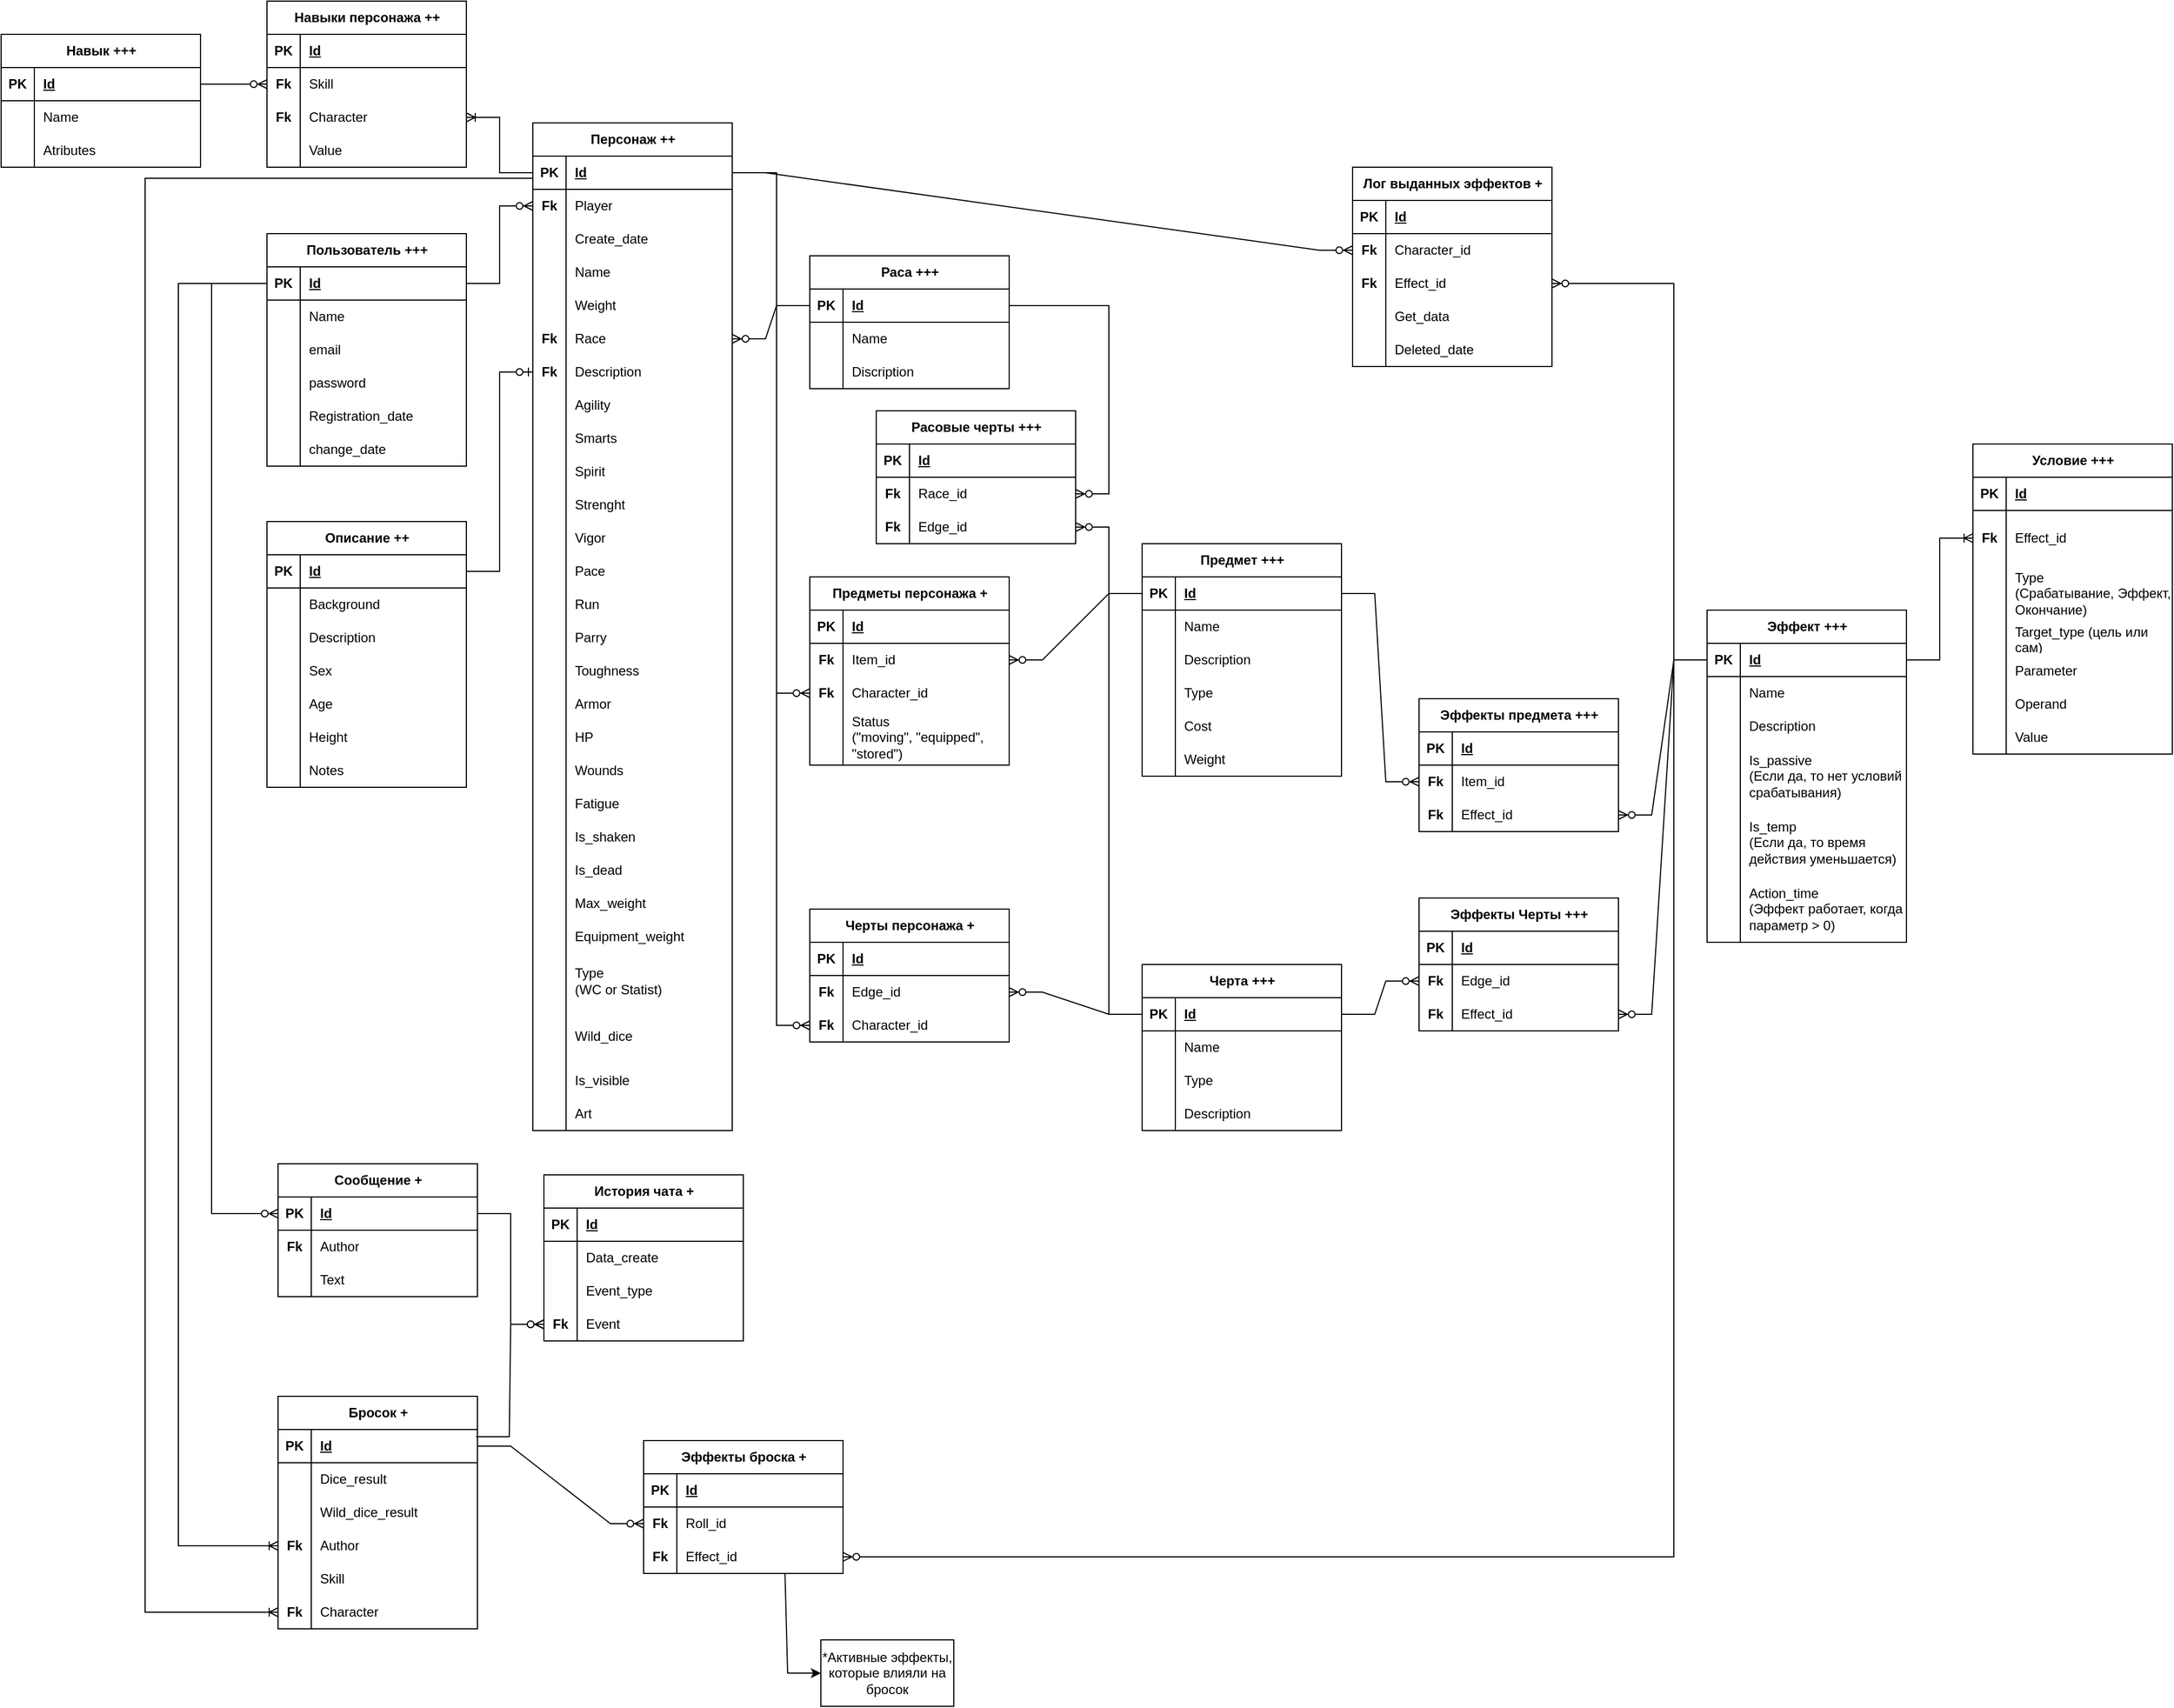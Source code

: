 <mxfile version="27.0.2">
  <diagram name="Страница — 1" id="LEkxokDaoVAow5W-6uDN">
    <mxGraphModel dx="1426" dy="841" grid="1" gridSize="10" guides="1" tooltips="1" connect="1" arrows="1" fold="1" page="1" pageScale="1" pageWidth="827" pageHeight="1169" math="0" shadow="0">
      <root>
        <mxCell id="0" />
        <mxCell id="1" parent="0" />
        <mxCell id="GfCyHiMN_hSw8G9x5QJc-15" value="Пользователь +++" style="shape=table;startSize=30;container=1;collapsible=1;childLayout=tableLayout;fixedRows=1;rowLines=0;fontStyle=1;align=center;resizeLast=1;html=1;" parent="1" vertex="1">
          <mxGeometry x="270" y="220" width="180" height="210" as="geometry" />
        </mxCell>
        <mxCell id="GfCyHiMN_hSw8G9x5QJc-16" value="" style="shape=tableRow;horizontal=0;startSize=0;swimlaneHead=0;swimlaneBody=0;fillColor=none;collapsible=0;dropTarget=0;points=[[0,0.5],[1,0.5]];portConstraint=eastwest;top=0;left=0;right=0;bottom=1;" parent="GfCyHiMN_hSw8G9x5QJc-15" vertex="1">
          <mxGeometry y="30" width="180" height="30" as="geometry" />
        </mxCell>
        <mxCell id="GfCyHiMN_hSw8G9x5QJc-17" value="PK" style="shape=partialRectangle;connectable=0;fillColor=none;top=0;left=0;bottom=0;right=0;fontStyle=1;overflow=hidden;whiteSpace=wrap;html=1;" parent="GfCyHiMN_hSw8G9x5QJc-16" vertex="1">
          <mxGeometry width="30" height="30" as="geometry">
            <mxRectangle width="30" height="30" as="alternateBounds" />
          </mxGeometry>
        </mxCell>
        <mxCell id="GfCyHiMN_hSw8G9x5QJc-18" value="Id" style="shape=partialRectangle;connectable=0;fillColor=none;top=0;left=0;bottom=0;right=0;align=left;spacingLeft=6;fontStyle=5;overflow=hidden;whiteSpace=wrap;html=1;" parent="GfCyHiMN_hSw8G9x5QJc-16" vertex="1">
          <mxGeometry x="30" width="150" height="30" as="geometry">
            <mxRectangle width="150" height="30" as="alternateBounds" />
          </mxGeometry>
        </mxCell>
        <mxCell id="GfCyHiMN_hSw8G9x5QJc-19" value="" style="shape=tableRow;horizontal=0;startSize=0;swimlaneHead=0;swimlaneBody=0;fillColor=none;collapsible=0;dropTarget=0;points=[[0,0.5],[1,0.5]];portConstraint=eastwest;top=0;left=0;right=0;bottom=0;" parent="GfCyHiMN_hSw8G9x5QJc-15" vertex="1">
          <mxGeometry y="60" width="180" height="30" as="geometry" />
        </mxCell>
        <mxCell id="GfCyHiMN_hSw8G9x5QJc-20" value="" style="shape=partialRectangle;connectable=0;fillColor=none;top=0;left=0;bottom=0;right=0;editable=1;overflow=hidden;whiteSpace=wrap;html=1;" parent="GfCyHiMN_hSw8G9x5QJc-19" vertex="1">
          <mxGeometry width="30" height="30" as="geometry">
            <mxRectangle width="30" height="30" as="alternateBounds" />
          </mxGeometry>
        </mxCell>
        <mxCell id="GfCyHiMN_hSw8G9x5QJc-21" value="Name" style="shape=partialRectangle;connectable=0;fillColor=none;top=0;left=0;bottom=0;right=0;align=left;spacingLeft=6;overflow=hidden;whiteSpace=wrap;html=1;" parent="GfCyHiMN_hSw8G9x5QJc-19" vertex="1">
          <mxGeometry x="30" width="150" height="30" as="geometry">
            <mxRectangle width="150" height="30" as="alternateBounds" />
          </mxGeometry>
        </mxCell>
        <mxCell id="GfCyHiMN_hSw8G9x5QJc-22" value="" style="shape=tableRow;horizontal=0;startSize=0;swimlaneHead=0;swimlaneBody=0;fillColor=none;collapsible=0;dropTarget=0;points=[[0,0.5],[1,0.5]];portConstraint=eastwest;top=0;left=0;right=0;bottom=0;" parent="GfCyHiMN_hSw8G9x5QJc-15" vertex="1">
          <mxGeometry y="90" width="180" height="30" as="geometry" />
        </mxCell>
        <mxCell id="GfCyHiMN_hSw8G9x5QJc-23" value="" style="shape=partialRectangle;connectable=0;fillColor=none;top=0;left=0;bottom=0;right=0;editable=1;overflow=hidden;whiteSpace=wrap;html=1;" parent="GfCyHiMN_hSw8G9x5QJc-22" vertex="1">
          <mxGeometry width="30" height="30" as="geometry">
            <mxRectangle width="30" height="30" as="alternateBounds" />
          </mxGeometry>
        </mxCell>
        <mxCell id="GfCyHiMN_hSw8G9x5QJc-24" value="email" style="shape=partialRectangle;connectable=0;fillColor=none;top=0;left=0;bottom=0;right=0;align=left;spacingLeft=6;overflow=hidden;whiteSpace=wrap;html=1;" parent="GfCyHiMN_hSw8G9x5QJc-22" vertex="1">
          <mxGeometry x="30" width="150" height="30" as="geometry">
            <mxRectangle width="150" height="30" as="alternateBounds" />
          </mxGeometry>
        </mxCell>
        <mxCell id="GfCyHiMN_hSw8G9x5QJc-25" value="" style="shape=tableRow;horizontal=0;startSize=0;swimlaneHead=0;swimlaneBody=0;fillColor=none;collapsible=0;dropTarget=0;points=[[0,0.5],[1,0.5]];portConstraint=eastwest;top=0;left=0;right=0;bottom=0;" parent="GfCyHiMN_hSw8G9x5QJc-15" vertex="1">
          <mxGeometry y="120" width="180" height="30" as="geometry" />
        </mxCell>
        <mxCell id="GfCyHiMN_hSw8G9x5QJc-26" value="" style="shape=partialRectangle;connectable=0;fillColor=none;top=0;left=0;bottom=0;right=0;editable=1;overflow=hidden;whiteSpace=wrap;html=1;" parent="GfCyHiMN_hSw8G9x5QJc-25" vertex="1">
          <mxGeometry width="30" height="30" as="geometry">
            <mxRectangle width="30" height="30" as="alternateBounds" />
          </mxGeometry>
        </mxCell>
        <mxCell id="GfCyHiMN_hSw8G9x5QJc-27" value="password" style="shape=partialRectangle;connectable=0;fillColor=none;top=0;left=0;bottom=0;right=0;align=left;spacingLeft=6;overflow=hidden;whiteSpace=wrap;html=1;" parent="GfCyHiMN_hSw8G9x5QJc-25" vertex="1">
          <mxGeometry x="30" width="150" height="30" as="geometry">
            <mxRectangle width="150" height="30" as="alternateBounds" />
          </mxGeometry>
        </mxCell>
        <mxCell id="flFLM_h7Vyi-pAPtxmvo-1" style="shape=tableRow;horizontal=0;startSize=0;swimlaneHead=0;swimlaneBody=0;fillColor=none;collapsible=0;dropTarget=0;points=[[0,0.5],[1,0.5]];portConstraint=eastwest;top=0;left=0;right=0;bottom=0;" parent="GfCyHiMN_hSw8G9x5QJc-15" vertex="1">
          <mxGeometry y="150" width="180" height="30" as="geometry" />
        </mxCell>
        <mxCell id="flFLM_h7Vyi-pAPtxmvo-2" style="shape=partialRectangle;connectable=0;fillColor=none;top=0;left=0;bottom=0;right=0;editable=1;overflow=hidden;whiteSpace=wrap;html=1;" parent="flFLM_h7Vyi-pAPtxmvo-1" vertex="1">
          <mxGeometry width="30" height="30" as="geometry">
            <mxRectangle width="30" height="30" as="alternateBounds" />
          </mxGeometry>
        </mxCell>
        <mxCell id="flFLM_h7Vyi-pAPtxmvo-3" value="Registration_date" style="shape=partialRectangle;connectable=0;fillColor=none;top=0;left=0;bottom=0;right=0;align=left;spacingLeft=6;overflow=hidden;whiteSpace=wrap;html=1;" parent="flFLM_h7Vyi-pAPtxmvo-1" vertex="1">
          <mxGeometry x="30" width="150" height="30" as="geometry">
            <mxRectangle width="150" height="30" as="alternateBounds" />
          </mxGeometry>
        </mxCell>
        <mxCell id="wZPUZ_vDq1oXNCKGyOOj-1" style="shape=tableRow;horizontal=0;startSize=0;swimlaneHead=0;swimlaneBody=0;fillColor=none;collapsible=0;dropTarget=0;points=[[0,0.5],[1,0.5]];portConstraint=eastwest;top=0;left=0;right=0;bottom=0;" parent="GfCyHiMN_hSw8G9x5QJc-15" vertex="1">
          <mxGeometry y="180" width="180" height="30" as="geometry" />
        </mxCell>
        <mxCell id="wZPUZ_vDq1oXNCKGyOOj-2" style="shape=partialRectangle;connectable=0;fillColor=none;top=0;left=0;bottom=0;right=0;editable=1;overflow=hidden;whiteSpace=wrap;html=1;" parent="wZPUZ_vDq1oXNCKGyOOj-1" vertex="1">
          <mxGeometry width="30" height="30" as="geometry">
            <mxRectangle width="30" height="30" as="alternateBounds" />
          </mxGeometry>
        </mxCell>
        <mxCell id="wZPUZ_vDq1oXNCKGyOOj-3" value="change_date" style="shape=partialRectangle;connectable=0;fillColor=none;top=0;left=0;bottom=0;right=0;align=left;spacingLeft=6;overflow=hidden;whiteSpace=wrap;html=1;" parent="wZPUZ_vDq1oXNCKGyOOj-1" vertex="1">
          <mxGeometry x="30" width="150" height="30" as="geometry">
            <mxRectangle width="150" height="30" as="alternateBounds" />
          </mxGeometry>
        </mxCell>
        <mxCell id="GfCyHiMN_hSw8G9x5QJc-28" value="Персонаж ++" style="shape=table;startSize=30;container=1;collapsible=1;childLayout=tableLayout;fixedRows=1;rowLines=0;fontStyle=1;align=center;resizeLast=1;html=1;" parent="1" vertex="1">
          <mxGeometry x="510" y="120" width="180" height="910" as="geometry" />
        </mxCell>
        <mxCell id="GfCyHiMN_hSw8G9x5QJc-29" value="" style="shape=tableRow;horizontal=0;startSize=0;swimlaneHead=0;swimlaneBody=0;fillColor=none;collapsible=0;dropTarget=0;points=[[0,0.5],[1,0.5]];portConstraint=eastwest;top=0;left=0;right=0;bottom=1;" parent="GfCyHiMN_hSw8G9x5QJc-28" vertex="1">
          <mxGeometry y="30" width="180" height="30" as="geometry" />
        </mxCell>
        <mxCell id="GfCyHiMN_hSw8G9x5QJc-30" value="PK" style="shape=partialRectangle;connectable=0;fillColor=none;top=0;left=0;bottom=0;right=0;fontStyle=1;overflow=hidden;whiteSpace=wrap;html=1;" parent="GfCyHiMN_hSw8G9x5QJc-29" vertex="1">
          <mxGeometry width="30" height="30" as="geometry">
            <mxRectangle width="30" height="30" as="alternateBounds" />
          </mxGeometry>
        </mxCell>
        <mxCell id="GfCyHiMN_hSw8G9x5QJc-31" value="Id" style="shape=partialRectangle;connectable=0;fillColor=none;top=0;left=0;bottom=0;right=0;align=left;spacingLeft=6;fontStyle=5;overflow=hidden;whiteSpace=wrap;html=1;" parent="GfCyHiMN_hSw8G9x5QJc-29" vertex="1">
          <mxGeometry x="30" width="150" height="30" as="geometry">
            <mxRectangle width="150" height="30" as="alternateBounds" />
          </mxGeometry>
        </mxCell>
        <mxCell id="GfCyHiMN_hSw8G9x5QJc-105" style="shape=tableRow;horizontal=0;startSize=0;swimlaneHead=0;swimlaneBody=0;fillColor=none;collapsible=0;dropTarget=0;points=[[0,0.5],[1,0.5]];portConstraint=eastwest;top=0;left=0;right=0;bottom=0;" parent="GfCyHiMN_hSw8G9x5QJc-28" vertex="1">
          <mxGeometry y="60" width="180" height="30" as="geometry" />
        </mxCell>
        <mxCell id="GfCyHiMN_hSw8G9x5QJc-106" value="&lt;b&gt;Fk&lt;/b&gt;" style="shape=partialRectangle;connectable=0;fillColor=none;top=0;left=0;bottom=0;right=0;editable=1;overflow=hidden;whiteSpace=wrap;html=1;" parent="GfCyHiMN_hSw8G9x5QJc-105" vertex="1">
          <mxGeometry width="30" height="30" as="geometry">
            <mxRectangle width="30" height="30" as="alternateBounds" />
          </mxGeometry>
        </mxCell>
        <mxCell id="GfCyHiMN_hSw8G9x5QJc-107" value="Player" style="shape=partialRectangle;connectable=0;fillColor=none;top=0;left=0;bottom=0;right=0;align=left;spacingLeft=6;overflow=hidden;whiteSpace=wrap;html=1;" parent="GfCyHiMN_hSw8G9x5QJc-105" vertex="1">
          <mxGeometry x="30" width="150" height="30" as="geometry">
            <mxRectangle width="150" height="30" as="alternateBounds" />
          </mxGeometry>
        </mxCell>
        <mxCell id="flFLM_h7Vyi-pAPtxmvo-4" style="shape=tableRow;horizontal=0;startSize=0;swimlaneHead=0;swimlaneBody=0;fillColor=none;collapsible=0;dropTarget=0;points=[[0,0.5],[1,0.5]];portConstraint=eastwest;top=0;left=0;right=0;bottom=0;" parent="GfCyHiMN_hSw8G9x5QJc-28" vertex="1">
          <mxGeometry y="90" width="180" height="30" as="geometry" />
        </mxCell>
        <mxCell id="flFLM_h7Vyi-pAPtxmvo-5" style="shape=partialRectangle;connectable=0;fillColor=none;top=0;left=0;bottom=0;right=0;editable=1;overflow=hidden;whiteSpace=wrap;html=1;" parent="flFLM_h7Vyi-pAPtxmvo-4" vertex="1">
          <mxGeometry width="30" height="30" as="geometry">
            <mxRectangle width="30" height="30" as="alternateBounds" />
          </mxGeometry>
        </mxCell>
        <mxCell id="flFLM_h7Vyi-pAPtxmvo-6" value="Create_date" style="shape=partialRectangle;connectable=0;fillColor=none;top=0;left=0;bottom=0;right=0;align=left;spacingLeft=6;overflow=hidden;whiteSpace=wrap;html=1;" parent="flFLM_h7Vyi-pAPtxmvo-4" vertex="1">
          <mxGeometry x="30" width="150" height="30" as="geometry">
            <mxRectangle width="150" height="30" as="alternateBounds" />
          </mxGeometry>
        </mxCell>
        <mxCell id="GfCyHiMN_hSw8G9x5QJc-32" value="" style="shape=tableRow;horizontal=0;startSize=0;swimlaneHead=0;swimlaneBody=0;fillColor=none;collapsible=0;dropTarget=0;points=[[0,0.5],[1,0.5]];portConstraint=eastwest;top=0;left=0;right=0;bottom=0;" parent="GfCyHiMN_hSw8G9x5QJc-28" vertex="1">
          <mxGeometry y="120" width="180" height="30" as="geometry" />
        </mxCell>
        <mxCell id="GfCyHiMN_hSw8G9x5QJc-33" value="" style="shape=partialRectangle;connectable=0;fillColor=none;top=0;left=0;bottom=0;right=0;editable=1;overflow=hidden;whiteSpace=wrap;html=1;" parent="GfCyHiMN_hSw8G9x5QJc-32" vertex="1">
          <mxGeometry width="30" height="30" as="geometry">
            <mxRectangle width="30" height="30" as="alternateBounds" />
          </mxGeometry>
        </mxCell>
        <mxCell id="GfCyHiMN_hSw8G9x5QJc-34" value="Name" style="shape=partialRectangle;connectable=0;fillColor=none;top=0;left=0;bottom=0;right=0;align=left;spacingLeft=6;overflow=hidden;whiteSpace=wrap;html=1;" parent="GfCyHiMN_hSw8G9x5QJc-32" vertex="1">
          <mxGeometry x="30" width="150" height="30" as="geometry">
            <mxRectangle width="150" height="30" as="alternateBounds" />
          </mxGeometry>
        </mxCell>
        <mxCell id="GfCyHiMN_hSw8G9x5QJc-35" value="" style="shape=tableRow;horizontal=0;startSize=0;swimlaneHead=0;swimlaneBody=0;fillColor=none;collapsible=0;dropTarget=0;points=[[0,0.5],[1,0.5]];portConstraint=eastwest;top=0;left=0;right=0;bottom=0;" parent="GfCyHiMN_hSw8G9x5QJc-28" vertex="1">
          <mxGeometry y="150" width="180" height="30" as="geometry" />
        </mxCell>
        <mxCell id="GfCyHiMN_hSw8G9x5QJc-36" value="" style="shape=partialRectangle;connectable=0;fillColor=none;top=0;left=0;bottom=0;right=0;editable=1;overflow=hidden;whiteSpace=wrap;html=1;" parent="GfCyHiMN_hSw8G9x5QJc-35" vertex="1">
          <mxGeometry width="30" height="30" as="geometry">
            <mxRectangle width="30" height="30" as="alternateBounds" />
          </mxGeometry>
        </mxCell>
        <mxCell id="GfCyHiMN_hSw8G9x5QJc-37" value="Weight" style="shape=partialRectangle;connectable=0;fillColor=none;top=0;left=0;bottom=0;right=0;align=left;spacingLeft=6;overflow=hidden;whiteSpace=wrap;html=1;" parent="GfCyHiMN_hSw8G9x5QJc-35" vertex="1">
          <mxGeometry x="30" width="150" height="30" as="geometry">
            <mxRectangle width="150" height="30" as="alternateBounds" />
          </mxGeometry>
        </mxCell>
        <mxCell id="GfCyHiMN_hSw8G9x5QJc-38" value="" style="shape=tableRow;horizontal=0;startSize=0;swimlaneHead=0;swimlaneBody=0;fillColor=none;collapsible=0;dropTarget=0;points=[[0,0.5],[1,0.5]];portConstraint=eastwest;top=0;left=0;right=0;bottom=0;" parent="GfCyHiMN_hSw8G9x5QJc-28" vertex="1">
          <mxGeometry y="180" width="180" height="30" as="geometry" />
        </mxCell>
        <mxCell id="GfCyHiMN_hSw8G9x5QJc-39" value="&lt;b&gt;Fk&lt;/b&gt;" style="shape=partialRectangle;connectable=0;fillColor=none;top=0;left=0;bottom=0;right=0;editable=1;overflow=hidden;whiteSpace=wrap;html=1;" parent="GfCyHiMN_hSw8G9x5QJc-38" vertex="1">
          <mxGeometry width="30" height="30" as="geometry">
            <mxRectangle width="30" height="30" as="alternateBounds" />
          </mxGeometry>
        </mxCell>
        <mxCell id="GfCyHiMN_hSw8G9x5QJc-40" value="Race" style="shape=partialRectangle;connectable=0;fillColor=none;top=0;left=0;bottom=0;right=0;align=left;spacingLeft=6;overflow=hidden;whiteSpace=wrap;html=1;" parent="GfCyHiMN_hSw8G9x5QJc-38" vertex="1">
          <mxGeometry x="30" width="150" height="30" as="geometry">
            <mxRectangle width="150" height="30" as="alternateBounds" />
          </mxGeometry>
        </mxCell>
        <mxCell id="GfCyHiMN_hSw8G9x5QJc-65" style="shape=tableRow;horizontal=0;startSize=0;swimlaneHead=0;swimlaneBody=0;fillColor=none;collapsible=0;dropTarget=0;points=[[0,0.5],[1,0.5]];portConstraint=eastwest;top=0;left=0;right=0;bottom=0;" parent="GfCyHiMN_hSw8G9x5QJc-28" vertex="1">
          <mxGeometry y="210" width="180" height="30" as="geometry" />
        </mxCell>
        <mxCell id="GfCyHiMN_hSw8G9x5QJc-66" value="&lt;b&gt;Fk&lt;/b&gt;" style="shape=partialRectangle;connectable=0;fillColor=none;top=0;left=0;bottom=0;right=0;editable=1;overflow=hidden;whiteSpace=wrap;html=1;" parent="GfCyHiMN_hSw8G9x5QJc-65" vertex="1">
          <mxGeometry width="30" height="30" as="geometry">
            <mxRectangle width="30" height="30" as="alternateBounds" />
          </mxGeometry>
        </mxCell>
        <mxCell id="GfCyHiMN_hSw8G9x5QJc-67" value="Description" style="shape=partialRectangle;connectable=0;fillColor=none;top=0;left=0;bottom=0;right=0;align=left;spacingLeft=6;overflow=hidden;whiteSpace=wrap;html=1;" parent="GfCyHiMN_hSw8G9x5QJc-65" vertex="1">
          <mxGeometry x="30" width="150" height="30" as="geometry">
            <mxRectangle width="150" height="30" as="alternateBounds" />
          </mxGeometry>
        </mxCell>
        <mxCell id="GfCyHiMN_hSw8G9x5QJc-62" style="shape=tableRow;horizontal=0;startSize=0;swimlaneHead=0;swimlaneBody=0;fillColor=none;collapsible=0;dropTarget=0;points=[[0,0.5],[1,0.5]];portConstraint=eastwest;top=0;left=0;right=0;bottom=0;" parent="GfCyHiMN_hSw8G9x5QJc-28" vertex="1">
          <mxGeometry y="240" width="180" height="30" as="geometry" />
        </mxCell>
        <mxCell id="GfCyHiMN_hSw8G9x5QJc-63" style="shape=partialRectangle;connectable=0;fillColor=none;top=0;left=0;bottom=0;right=0;editable=1;overflow=hidden;whiteSpace=wrap;html=1;" parent="GfCyHiMN_hSw8G9x5QJc-62" vertex="1">
          <mxGeometry width="30" height="30" as="geometry">
            <mxRectangle width="30" height="30" as="alternateBounds" />
          </mxGeometry>
        </mxCell>
        <mxCell id="GfCyHiMN_hSw8G9x5QJc-64" value="Agility" style="shape=partialRectangle;connectable=0;fillColor=none;top=0;left=0;bottom=0;right=0;align=left;spacingLeft=6;overflow=hidden;whiteSpace=wrap;html=1;" parent="GfCyHiMN_hSw8G9x5QJc-62" vertex="1">
          <mxGeometry x="30" width="150" height="30" as="geometry">
            <mxRectangle width="150" height="30" as="alternateBounds" />
          </mxGeometry>
        </mxCell>
        <mxCell id="GfCyHiMN_hSw8G9x5QJc-59" style="shape=tableRow;horizontal=0;startSize=0;swimlaneHead=0;swimlaneBody=0;fillColor=none;collapsible=0;dropTarget=0;points=[[0,0.5],[1,0.5]];portConstraint=eastwest;top=0;left=0;right=0;bottom=0;" parent="GfCyHiMN_hSw8G9x5QJc-28" vertex="1">
          <mxGeometry y="270" width="180" height="30" as="geometry" />
        </mxCell>
        <mxCell id="GfCyHiMN_hSw8G9x5QJc-60" style="shape=partialRectangle;connectable=0;fillColor=none;top=0;left=0;bottom=0;right=0;editable=1;overflow=hidden;whiteSpace=wrap;html=1;" parent="GfCyHiMN_hSw8G9x5QJc-59" vertex="1">
          <mxGeometry width="30" height="30" as="geometry">
            <mxRectangle width="30" height="30" as="alternateBounds" />
          </mxGeometry>
        </mxCell>
        <mxCell id="GfCyHiMN_hSw8G9x5QJc-61" value="Smarts" style="shape=partialRectangle;connectable=0;fillColor=none;top=0;left=0;bottom=0;right=0;align=left;spacingLeft=6;overflow=hidden;whiteSpace=wrap;html=1;" parent="GfCyHiMN_hSw8G9x5QJc-59" vertex="1">
          <mxGeometry x="30" width="150" height="30" as="geometry">
            <mxRectangle width="150" height="30" as="alternateBounds" />
          </mxGeometry>
        </mxCell>
        <mxCell id="GfCyHiMN_hSw8G9x5QJc-56" style="shape=tableRow;horizontal=0;startSize=0;swimlaneHead=0;swimlaneBody=0;fillColor=none;collapsible=0;dropTarget=0;points=[[0,0.5],[1,0.5]];portConstraint=eastwest;top=0;left=0;right=0;bottom=0;" parent="GfCyHiMN_hSw8G9x5QJc-28" vertex="1">
          <mxGeometry y="300" width="180" height="30" as="geometry" />
        </mxCell>
        <mxCell id="GfCyHiMN_hSw8G9x5QJc-57" style="shape=partialRectangle;connectable=0;fillColor=none;top=0;left=0;bottom=0;right=0;editable=1;overflow=hidden;whiteSpace=wrap;html=1;" parent="GfCyHiMN_hSw8G9x5QJc-56" vertex="1">
          <mxGeometry width="30" height="30" as="geometry">
            <mxRectangle width="30" height="30" as="alternateBounds" />
          </mxGeometry>
        </mxCell>
        <mxCell id="GfCyHiMN_hSw8G9x5QJc-58" value="Spirit" style="shape=partialRectangle;connectable=0;fillColor=none;top=0;left=0;bottom=0;right=0;align=left;spacingLeft=6;overflow=hidden;whiteSpace=wrap;html=1;" parent="GfCyHiMN_hSw8G9x5QJc-56" vertex="1">
          <mxGeometry x="30" width="150" height="30" as="geometry">
            <mxRectangle width="150" height="30" as="alternateBounds" />
          </mxGeometry>
        </mxCell>
        <mxCell id="GfCyHiMN_hSw8G9x5QJc-53" style="shape=tableRow;horizontal=0;startSize=0;swimlaneHead=0;swimlaneBody=0;fillColor=none;collapsible=0;dropTarget=0;points=[[0,0.5],[1,0.5]];portConstraint=eastwest;top=0;left=0;right=0;bottom=0;" parent="GfCyHiMN_hSw8G9x5QJc-28" vertex="1">
          <mxGeometry y="330" width="180" height="30" as="geometry" />
        </mxCell>
        <mxCell id="GfCyHiMN_hSw8G9x5QJc-54" style="shape=partialRectangle;connectable=0;fillColor=none;top=0;left=0;bottom=0;right=0;editable=1;overflow=hidden;whiteSpace=wrap;html=1;" parent="GfCyHiMN_hSw8G9x5QJc-53" vertex="1">
          <mxGeometry width="30" height="30" as="geometry">
            <mxRectangle width="30" height="30" as="alternateBounds" />
          </mxGeometry>
        </mxCell>
        <mxCell id="GfCyHiMN_hSw8G9x5QJc-55" value="Strenght" style="shape=partialRectangle;connectable=0;fillColor=none;top=0;left=0;bottom=0;right=0;align=left;spacingLeft=6;overflow=hidden;whiteSpace=wrap;html=1;" parent="GfCyHiMN_hSw8G9x5QJc-53" vertex="1">
          <mxGeometry x="30" width="150" height="30" as="geometry">
            <mxRectangle width="150" height="30" as="alternateBounds" />
          </mxGeometry>
        </mxCell>
        <mxCell id="GfCyHiMN_hSw8G9x5QJc-50" style="shape=tableRow;horizontal=0;startSize=0;swimlaneHead=0;swimlaneBody=0;fillColor=none;collapsible=0;dropTarget=0;points=[[0,0.5],[1,0.5]];portConstraint=eastwest;top=0;left=0;right=0;bottom=0;" parent="GfCyHiMN_hSw8G9x5QJc-28" vertex="1">
          <mxGeometry y="360" width="180" height="30" as="geometry" />
        </mxCell>
        <mxCell id="GfCyHiMN_hSw8G9x5QJc-51" style="shape=partialRectangle;connectable=0;fillColor=none;top=0;left=0;bottom=0;right=0;editable=1;overflow=hidden;whiteSpace=wrap;html=1;" parent="GfCyHiMN_hSw8G9x5QJc-50" vertex="1">
          <mxGeometry width="30" height="30" as="geometry">
            <mxRectangle width="30" height="30" as="alternateBounds" />
          </mxGeometry>
        </mxCell>
        <mxCell id="GfCyHiMN_hSw8G9x5QJc-52" value="Vigor" style="shape=partialRectangle;connectable=0;fillColor=none;top=0;left=0;bottom=0;right=0;align=left;spacingLeft=6;overflow=hidden;whiteSpace=wrap;html=1;" parent="GfCyHiMN_hSw8G9x5QJc-50" vertex="1">
          <mxGeometry x="30" width="150" height="30" as="geometry">
            <mxRectangle width="150" height="30" as="alternateBounds" />
          </mxGeometry>
        </mxCell>
        <mxCell id="GfCyHiMN_hSw8G9x5QJc-47" style="shape=tableRow;horizontal=0;startSize=0;swimlaneHead=0;swimlaneBody=0;fillColor=none;collapsible=0;dropTarget=0;points=[[0,0.5],[1,0.5]];portConstraint=eastwest;top=0;left=0;right=0;bottom=0;" parent="GfCyHiMN_hSw8G9x5QJc-28" vertex="1">
          <mxGeometry y="390" width="180" height="30" as="geometry" />
        </mxCell>
        <mxCell id="GfCyHiMN_hSw8G9x5QJc-48" style="shape=partialRectangle;connectable=0;fillColor=none;top=0;left=0;bottom=0;right=0;editable=1;overflow=hidden;whiteSpace=wrap;html=1;" parent="GfCyHiMN_hSw8G9x5QJc-47" vertex="1">
          <mxGeometry width="30" height="30" as="geometry">
            <mxRectangle width="30" height="30" as="alternateBounds" />
          </mxGeometry>
        </mxCell>
        <mxCell id="GfCyHiMN_hSw8G9x5QJc-49" value="Pace" style="shape=partialRectangle;connectable=0;fillColor=none;top=0;left=0;bottom=0;right=0;align=left;spacingLeft=6;overflow=hidden;whiteSpace=wrap;html=1;" parent="GfCyHiMN_hSw8G9x5QJc-47" vertex="1">
          <mxGeometry x="30" width="150" height="30" as="geometry">
            <mxRectangle width="150" height="30" as="alternateBounds" />
          </mxGeometry>
        </mxCell>
        <mxCell id="GfCyHiMN_hSw8G9x5QJc-44" style="shape=tableRow;horizontal=0;startSize=0;swimlaneHead=0;swimlaneBody=0;fillColor=none;collapsible=0;dropTarget=0;points=[[0,0.5],[1,0.5]];portConstraint=eastwest;top=0;left=0;right=0;bottom=0;" parent="GfCyHiMN_hSw8G9x5QJc-28" vertex="1">
          <mxGeometry y="420" width="180" height="30" as="geometry" />
        </mxCell>
        <mxCell id="GfCyHiMN_hSw8G9x5QJc-45" style="shape=partialRectangle;connectable=0;fillColor=none;top=0;left=0;bottom=0;right=0;editable=1;overflow=hidden;whiteSpace=wrap;html=1;" parent="GfCyHiMN_hSw8G9x5QJc-44" vertex="1">
          <mxGeometry width="30" height="30" as="geometry">
            <mxRectangle width="30" height="30" as="alternateBounds" />
          </mxGeometry>
        </mxCell>
        <mxCell id="GfCyHiMN_hSw8G9x5QJc-46" value="Run" style="shape=partialRectangle;connectable=0;fillColor=none;top=0;left=0;bottom=0;right=0;align=left;spacingLeft=6;overflow=hidden;whiteSpace=wrap;html=1;" parent="GfCyHiMN_hSw8G9x5QJc-44" vertex="1">
          <mxGeometry x="30" width="150" height="30" as="geometry">
            <mxRectangle width="150" height="30" as="alternateBounds" />
          </mxGeometry>
        </mxCell>
        <mxCell id="GfCyHiMN_hSw8G9x5QJc-41" style="shape=tableRow;horizontal=0;startSize=0;swimlaneHead=0;swimlaneBody=0;fillColor=none;collapsible=0;dropTarget=0;points=[[0,0.5],[1,0.5]];portConstraint=eastwest;top=0;left=0;right=0;bottom=0;" parent="GfCyHiMN_hSw8G9x5QJc-28" vertex="1">
          <mxGeometry y="450" width="180" height="30" as="geometry" />
        </mxCell>
        <mxCell id="GfCyHiMN_hSw8G9x5QJc-42" style="shape=partialRectangle;connectable=0;fillColor=none;top=0;left=0;bottom=0;right=0;editable=1;overflow=hidden;whiteSpace=wrap;html=1;" parent="GfCyHiMN_hSw8G9x5QJc-41" vertex="1">
          <mxGeometry width="30" height="30" as="geometry">
            <mxRectangle width="30" height="30" as="alternateBounds" />
          </mxGeometry>
        </mxCell>
        <mxCell id="GfCyHiMN_hSw8G9x5QJc-43" value="Parry" style="shape=partialRectangle;connectable=0;fillColor=none;top=0;left=0;bottom=0;right=0;align=left;spacingLeft=6;overflow=hidden;whiteSpace=wrap;html=1;" parent="GfCyHiMN_hSw8G9x5QJc-41" vertex="1">
          <mxGeometry x="30" width="150" height="30" as="geometry">
            <mxRectangle width="150" height="30" as="alternateBounds" />
          </mxGeometry>
        </mxCell>
        <mxCell id="GfCyHiMN_hSw8G9x5QJc-111" style="shape=tableRow;horizontal=0;startSize=0;swimlaneHead=0;swimlaneBody=0;fillColor=none;collapsible=0;dropTarget=0;points=[[0,0.5],[1,0.5]];portConstraint=eastwest;top=0;left=0;right=0;bottom=0;" parent="GfCyHiMN_hSw8G9x5QJc-28" vertex="1">
          <mxGeometry y="480" width="180" height="30" as="geometry" />
        </mxCell>
        <mxCell id="GfCyHiMN_hSw8G9x5QJc-112" style="shape=partialRectangle;connectable=0;fillColor=none;top=0;left=0;bottom=0;right=0;editable=1;overflow=hidden;whiteSpace=wrap;html=1;" parent="GfCyHiMN_hSw8G9x5QJc-111" vertex="1">
          <mxGeometry width="30" height="30" as="geometry">
            <mxRectangle width="30" height="30" as="alternateBounds" />
          </mxGeometry>
        </mxCell>
        <mxCell id="GfCyHiMN_hSw8G9x5QJc-113" value="Toughness" style="shape=partialRectangle;connectable=0;fillColor=none;top=0;left=0;bottom=0;right=0;align=left;spacingLeft=6;overflow=hidden;whiteSpace=wrap;html=1;" parent="GfCyHiMN_hSw8G9x5QJc-111" vertex="1">
          <mxGeometry x="30" width="150" height="30" as="geometry">
            <mxRectangle width="150" height="30" as="alternateBounds" />
          </mxGeometry>
        </mxCell>
        <mxCell id="GfCyHiMN_hSw8G9x5QJc-108" style="shape=tableRow;horizontal=0;startSize=0;swimlaneHead=0;swimlaneBody=0;fillColor=none;collapsible=0;dropTarget=0;points=[[0,0.5],[1,0.5]];portConstraint=eastwest;top=0;left=0;right=0;bottom=0;" parent="GfCyHiMN_hSw8G9x5QJc-28" vertex="1">
          <mxGeometry y="510" width="180" height="30" as="geometry" />
        </mxCell>
        <mxCell id="GfCyHiMN_hSw8G9x5QJc-109" style="shape=partialRectangle;connectable=0;fillColor=none;top=0;left=0;bottom=0;right=0;editable=1;overflow=hidden;whiteSpace=wrap;html=1;" parent="GfCyHiMN_hSw8G9x5QJc-108" vertex="1">
          <mxGeometry width="30" height="30" as="geometry">
            <mxRectangle width="30" height="30" as="alternateBounds" />
          </mxGeometry>
        </mxCell>
        <mxCell id="GfCyHiMN_hSw8G9x5QJc-110" value="Armor" style="shape=partialRectangle;connectable=0;fillColor=none;top=0;left=0;bottom=0;right=0;align=left;spacingLeft=6;overflow=hidden;whiteSpace=wrap;html=1;" parent="GfCyHiMN_hSw8G9x5QJc-108" vertex="1">
          <mxGeometry x="30" width="150" height="30" as="geometry">
            <mxRectangle width="150" height="30" as="alternateBounds" />
          </mxGeometry>
        </mxCell>
        <mxCell id="GfCyHiMN_hSw8G9x5QJc-161" style="shape=tableRow;horizontal=0;startSize=0;swimlaneHead=0;swimlaneBody=0;fillColor=none;collapsible=0;dropTarget=0;points=[[0,0.5],[1,0.5]];portConstraint=eastwest;top=0;left=0;right=0;bottom=0;" parent="GfCyHiMN_hSw8G9x5QJc-28" vertex="1">
          <mxGeometry y="540" width="180" height="30" as="geometry" />
        </mxCell>
        <mxCell id="GfCyHiMN_hSw8G9x5QJc-162" style="shape=partialRectangle;connectable=0;fillColor=none;top=0;left=0;bottom=0;right=0;editable=1;overflow=hidden;whiteSpace=wrap;html=1;" parent="GfCyHiMN_hSw8G9x5QJc-161" vertex="1">
          <mxGeometry width="30" height="30" as="geometry">
            <mxRectangle width="30" height="30" as="alternateBounds" />
          </mxGeometry>
        </mxCell>
        <mxCell id="GfCyHiMN_hSw8G9x5QJc-163" value="HP" style="shape=partialRectangle;connectable=0;fillColor=none;top=0;left=0;bottom=0;right=0;align=left;spacingLeft=6;overflow=hidden;whiteSpace=wrap;html=1;" parent="GfCyHiMN_hSw8G9x5QJc-161" vertex="1">
          <mxGeometry x="30" width="150" height="30" as="geometry">
            <mxRectangle width="150" height="30" as="alternateBounds" />
          </mxGeometry>
        </mxCell>
        <mxCell id="GfCyHiMN_hSw8G9x5QJc-167" style="shape=tableRow;horizontal=0;startSize=0;swimlaneHead=0;swimlaneBody=0;fillColor=none;collapsible=0;dropTarget=0;points=[[0,0.5],[1,0.5]];portConstraint=eastwest;top=0;left=0;right=0;bottom=0;" parent="GfCyHiMN_hSw8G9x5QJc-28" vertex="1">
          <mxGeometry y="570" width="180" height="30" as="geometry" />
        </mxCell>
        <mxCell id="GfCyHiMN_hSw8G9x5QJc-168" style="shape=partialRectangle;connectable=0;fillColor=none;top=0;left=0;bottom=0;right=0;editable=1;overflow=hidden;whiteSpace=wrap;html=1;" parent="GfCyHiMN_hSw8G9x5QJc-167" vertex="1">
          <mxGeometry width="30" height="30" as="geometry">
            <mxRectangle width="30" height="30" as="alternateBounds" />
          </mxGeometry>
        </mxCell>
        <mxCell id="GfCyHiMN_hSw8G9x5QJc-169" value="Wounds" style="shape=partialRectangle;connectable=0;fillColor=none;top=0;left=0;bottom=0;right=0;align=left;spacingLeft=6;overflow=hidden;whiteSpace=wrap;html=1;" parent="GfCyHiMN_hSw8G9x5QJc-167" vertex="1">
          <mxGeometry x="30" width="150" height="30" as="geometry">
            <mxRectangle width="150" height="30" as="alternateBounds" />
          </mxGeometry>
        </mxCell>
        <mxCell id="GfCyHiMN_hSw8G9x5QJc-173" style="shape=tableRow;horizontal=0;startSize=0;swimlaneHead=0;swimlaneBody=0;fillColor=none;collapsible=0;dropTarget=0;points=[[0,0.5],[1,0.5]];portConstraint=eastwest;top=0;left=0;right=0;bottom=0;" parent="GfCyHiMN_hSw8G9x5QJc-28" vertex="1">
          <mxGeometry y="600" width="180" height="30" as="geometry" />
        </mxCell>
        <mxCell id="GfCyHiMN_hSw8G9x5QJc-174" style="shape=partialRectangle;connectable=0;fillColor=none;top=0;left=0;bottom=0;right=0;editable=1;overflow=hidden;whiteSpace=wrap;html=1;" parent="GfCyHiMN_hSw8G9x5QJc-173" vertex="1">
          <mxGeometry width="30" height="30" as="geometry">
            <mxRectangle width="30" height="30" as="alternateBounds" />
          </mxGeometry>
        </mxCell>
        <mxCell id="GfCyHiMN_hSw8G9x5QJc-175" value="Fatigue" style="shape=partialRectangle;connectable=0;fillColor=none;top=0;left=0;bottom=0;right=0;align=left;spacingLeft=6;overflow=hidden;whiteSpace=wrap;html=1;" parent="GfCyHiMN_hSw8G9x5QJc-173" vertex="1">
          <mxGeometry x="30" width="150" height="30" as="geometry">
            <mxRectangle width="150" height="30" as="alternateBounds" />
          </mxGeometry>
        </mxCell>
        <mxCell id="GfCyHiMN_hSw8G9x5QJc-170" style="shape=tableRow;horizontal=0;startSize=0;swimlaneHead=0;swimlaneBody=0;fillColor=none;collapsible=0;dropTarget=0;points=[[0,0.5],[1,0.5]];portConstraint=eastwest;top=0;left=0;right=0;bottom=0;" parent="GfCyHiMN_hSw8G9x5QJc-28" vertex="1">
          <mxGeometry y="630" width="180" height="30" as="geometry" />
        </mxCell>
        <mxCell id="GfCyHiMN_hSw8G9x5QJc-171" style="shape=partialRectangle;connectable=0;fillColor=none;top=0;left=0;bottom=0;right=0;editable=1;overflow=hidden;whiteSpace=wrap;html=1;" parent="GfCyHiMN_hSw8G9x5QJc-170" vertex="1">
          <mxGeometry width="30" height="30" as="geometry">
            <mxRectangle width="30" height="30" as="alternateBounds" />
          </mxGeometry>
        </mxCell>
        <mxCell id="GfCyHiMN_hSw8G9x5QJc-172" value="Is_shaken" style="shape=partialRectangle;connectable=0;fillColor=none;top=0;left=0;bottom=0;right=0;align=left;spacingLeft=6;overflow=hidden;whiteSpace=wrap;html=1;" parent="GfCyHiMN_hSw8G9x5QJc-170" vertex="1">
          <mxGeometry x="30" width="150" height="30" as="geometry">
            <mxRectangle width="150" height="30" as="alternateBounds" />
          </mxGeometry>
        </mxCell>
        <mxCell id="GfCyHiMN_hSw8G9x5QJc-176" style="shape=tableRow;horizontal=0;startSize=0;swimlaneHead=0;swimlaneBody=0;fillColor=none;collapsible=0;dropTarget=0;points=[[0,0.5],[1,0.5]];portConstraint=eastwest;top=0;left=0;right=0;bottom=0;" parent="GfCyHiMN_hSw8G9x5QJc-28" vertex="1">
          <mxGeometry y="660" width="180" height="30" as="geometry" />
        </mxCell>
        <mxCell id="GfCyHiMN_hSw8G9x5QJc-177" style="shape=partialRectangle;connectable=0;fillColor=none;top=0;left=0;bottom=0;right=0;editable=1;overflow=hidden;whiteSpace=wrap;html=1;" parent="GfCyHiMN_hSw8G9x5QJc-176" vertex="1">
          <mxGeometry width="30" height="30" as="geometry">
            <mxRectangle width="30" height="30" as="alternateBounds" />
          </mxGeometry>
        </mxCell>
        <mxCell id="GfCyHiMN_hSw8G9x5QJc-178" value="Is_dead" style="shape=partialRectangle;connectable=0;fillColor=none;top=0;left=0;bottom=0;right=0;align=left;spacingLeft=6;overflow=hidden;whiteSpace=wrap;html=1;" parent="GfCyHiMN_hSw8G9x5QJc-176" vertex="1">
          <mxGeometry x="30" width="150" height="30" as="geometry">
            <mxRectangle width="150" height="30" as="alternateBounds" />
          </mxGeometry>
        </mxCell>
        <mxCell id="GfCyHiMN_hSw8G9x5QJc-158" style="shape=tableRow;horizontal=0;startSize=0;swimlaneHead=0;swimlaneBody=0;fillColor=none;collapsible=0;dropTarget=0;points=[[0,0.5],[1,0.5]];portConstraint=eastwest;top=0;left=0;right=0;bottom=0;" parent="GfCyHiMN_hSw8G9x5QJc-28" vertex="1">
          <mxGeometry y="690" width="180" height="30" as="geometry" />
        </mxCell>
        <mxCell id="GfCyHiMN_hSw8G9x5QJc-159" style="shape=partialRectangle;connectable=0;fillColor=none;top=0;left=0;bottom=0;right=0;editable=1;overflow=hidden;whiteSpace=wrap;html=1;" parent="GfCyHiMN_hSw8G9x5QJc-158" vertex="1">
          <mxGeometry width="30" height="30" as="geometry">
            <mxRectangle width="30" height="30" as="alternateBounds" />
          </mxGeometry>
        </mxCell>
        <mxCell id="GfCyHiMN_hSw8G9x5QJc-160" value="Max_weight" style="shape=partialRectangle;connectable=0;fillColor=none;top=0;left=0;bottom=0;right=0;align=left;spacingLeft=6;overflow=hidden;whiteSpace=wrap;html=1;" parent="GfCyHiMN_hSw8G9x5QJc-158" vertex="1">
          <mxGeometry x="30" width="150" height="30" as="geometry">
            <mxRectangle width="150" height="30" as="alternateBounds" />
          </mxGeometry>
        </mxCell>
        <mxCell id="GfCyHiMN_hSw8G9x5QJc-179" style="shape=tableRow;horizontal=0;startSize=0;swimlaneHead=0;swimlaneBody=0;fillColor=none;collapsible=0;dropTarget=0;points=[[0,0.5],[1,0.5]];portConstraint=eastwest;top=0;left=0;right=0;bottom=0;" parent="GfCyHiMN_hSw8G9x5QJc-28" vertex="1">
          <mxGeometry y="720" width="180" height="30" as="geometry" />
        </mxCell>
        <mxCell id="GfCyHiMN_hSw8G9x5QJc-180" style="shape=partialRectangle;connectable=0;fillColor=none;top=0;left=0;bottom=0;right=0;editable=1;overflow=hidden;whiteSpace=wrap;html=1;" parent="GfCyHiMN_hSw8G9x5QJc-179" vertex="1">
          <mxGeometry width="30" height="30" as="geometry">
            <mxRectangle width="30" height="30" as="alternateBounds" />
          </mxGeometry>
        </mxCell>
        <mxCell id="GfCyHiMN_hSw8G9x5QJc-181" value="Equipment_weight" style="shape=partialRectangle;connectable=0;fillColor=none;top=0;left=0;bottom=0;right=0;align=left;spacingLeft=6;overflow=hidden;whiteSpace=wrap;html=1;" parent="GfCyHiMN_hSw8G9x5QJc-179" vertex="1">
          <mxGeometry x="30" width="150" height="30" as="geometry">
            <mxRectangle width="150" height="30" as="alternateBounds" />
          </mxGeometry>
        </mxCell>
        <mxCell id="GfCyHiMN_hSw8G9x5QJc-114" style="shape=tableRow;horizontal=0;startSize=0;swimlaneHead=0;swimlaneBody=0;fillColor=none;collapsible=0;dropTarget=0;points=[[0,0.5],[1,0.5]];portConstraint=eastwest;top=0;left=0;right=0;bottom=0;" parent="GfCyHiMN_hSw8G9x5QJc-28" vertex="1">
          <mxGeometry y="750" width="180" height="50" as="geometry" />
        </mxCell>
        <mxCell id="GfCyHiMN_hSw8G9x5QJc-115" style="shape=partialRectangle;connectable=0;fillColor=none;top=0;left=0;bottom=0;right=0;editable=1;overflow=hidden;whiteSpace=wrap;html=1;" parent="GfCyHiMN_hSw8G9x5QJc-114" vertex="1">
          <mxGeometry width="30" height="50" as="geometry">
            <mxRectangle width="30" height="50" as="alternateBounds" />
          </mxGeometry>
        </mxCell>
        <mxCell id="GfCyHiMN_hSw8G9x5QJc-116" value="Type&lt;div&gt;(WC or Statist)&lt;/div&gt;" style="shape=partialRectangle;connectable=0;fillColor=none;top=0;left=0;bottom=0;right=0;align=left;spacingLeft=6;overflow=hidden;whiteSpace=wrap;html=1;" parent="GfCyHiMN_hSw8G9x5QJc-114" vertex="1">
          <mxGeometry x="30" width="150" height="50" as="geometry">
            <mxRectangle width="150" height="50" as="alternateBounds" />
          </mxGeometry>
        </mxCell>
        <mxCell id="GfCyHiMN_hSw8G9x5QJc-399" style="shape=tableRow;horizontal=0;startSize=0;swimlaneHead=0;swimlaneBody=0;fillColor=none;collapsible=0;dropTarget=0;points=[[0,0.5],[1,0.5]];portConstraint=eastwest;top=0;left=0;right=0;bottom=0;" parent="GfCyHiMN_hSw8G9x5QJc-28" vertex="1">
          <mxGeometry y="800" width="180" height="50" as="geometry" />
        </mxCell>
        <mxCell id="GfCyHiMN_hSw8G9x5QJc-400" style="shape=partialRectangle;connectable=0;fillColor=none;top=0;left=0;bottom=0;right=0;editable=1;overflow=hidden;whiteSpace=wrap;html=1;" parent="GfCyHiMN_hSw8G9x5QJc-399" vertex="1">
          <mxGeometry width="30" height="50" as="geometry">
            <mxRectangle width="30" height="50" as="alternateBounds" />
          </mxGeometry>
        </mxCell>
        <mxCell id="GfCyHiMN_hSw8G9x5QJc-401" value="Wild_dice" style="shape=partialRectangle;connectable=0;fillColor=none;top=0;left=0;bottom=0;right=0;align=left;spacingLeft=6;overflow=hidden;whiteSpace=wrap;html=1;" parent="GfCyHiMN_hSw8G9x5QJc-399" vertex="1">
          <mxGeometry x="30" width="150" height="50" as="geometry">
            <mxRectangle width="150" height="50" as="alternateBounds" />
          </mxGeometry>
        </mxCell>
        <mxCell id="GfCyHiMN_hSw8G9x5QJc-380" style="shape=tableRow;horizontal=0;startSize=0;swimlaneHead=0;swimlaneBody=0;fillColor=none;collapsible=0;dropTarget=0;points=[[0,0.5],[1,0.5]];portConstraint=eastwest;top=0;left=0;right=0;bottom=0;" parent="GfCyHiMN_hSw8G9x5QJc-28" vertex="1">
          <mxGeometry y="850" width="180" height="30" as="geometry" />
        </mxCell>
        <mxCell id="GfCyHiMN_hSw8G9x5QJc-381" style="shape=partialRectangle;connectable=0;fillColor=none;top=0;left=0;bottom=0;right=0;editable=1;overflow=hidden;whiteSpace=wrap;html=1;" parent="GfCyHiMN_hSw8G9x5QJc-380" vertex="1">
          <mxGeometry width="30" height="30" as="geometry">
            <mxRectangle width="30" height="30" as="alternateBounds" />
          </mxGeometry>
        </mxCell>
        <mxCell id="GfCyHiMN_hSw8G9x5QJc-382" value="Is_visible" style="shape=partialRectangle;connectable=0;fillColor=none;top=0;left=0;bottom=0;right=0;align=left;spacingLeft=6;overflow=hidden;whiteSpace=wrap;html=1;" parent="GfCyHiMN_hSw8G9x5QJc-380" vertex="1">
          <mxGeometry x="30" width="150" height="30" as="geometry">
            <mxRectangle width="150" height="30" as="alternateBounds" />
          </mxGeometry>
        </mxCell>
        <mxCell id="GfCyHiMN_hSw8G9x5QJc-383" style="shape=tableRow;horizontal=0;startSize=0;swimlaneHead=0;swimlaneBody=0;fillColor=none;collapsible=0;dropTarget=0;points=[[0,0.5],[1,0.5]];portConstraint=eastwest;top=0;left=0;right=0;bottom=0;" parent="GfCyHiMN_hSw8G9x5QJc-28" vertex="1">
          <mxGeometry y="880" width="180" height="30" as="geometry" />
        </mxCell>
        <mxCell id="GfCyHiMN_hSw8G9x5QJc-384" style="shape=partialRectangle;connectable=0;fillColor=none;top=0;left=0;bottom=0;right=0;editable=1;overflow=hidden;whiteSpace=wrap;html=1;" parent="GfCyHiMN_hSw8G9x5QJc-383" vertex="1">
          <mxGeometry width="30" height="30" as="geometry">
            <mxRectangle width="30" height="30" as="alternateBounds" />
          </mxGeometry>
        </mxCell>
        <mxCell id="GfCyHiMN_hSw8G9x5QJc-385" value="Art" style="shape=partialRectangle;connectable=0;fillColor=none;top=0;left=0;bottom=0;right=0;align=left;spacingLeft=6;overflow=hidden;whiteSpace=wrap;html=1;" parent="GfCyHiMN_hSw8G9x5QJc-383" vertex="1">
          <mxGeometry x="30" width="150" height="30" as="geometry">
            <mxRectangle width="150" height="30" as="alternateBounds" />
          </mxGeometry>
        </mxCell>
        <mxCell id="GfCyHiMN_hSw8G9x5QJc-68" value="Описание ++" style="shape=table;startSize=30;container=1;collapsible=1;childLayout=tableLayout;fixedRows=1;rowLines=0;fontStyle=1;align=center;resizeLast=1;html=1;" parent="1" vertex="1">
          <mxGeometry x="270" y="480" width="180" height="240" as="geometry" />
        </mxCell>
        <mxCell id="GfCyHiMN_hSw8G9x5QJc-69" value="" style="shape=tableRow;horizontal=0;startSize=0;swimlaneHead=0;swimlaneBody=0;fillColor=none;collapsible=0;dropTarget=0;points=[[0,0.5],[1,0.5]];portConstraint=eastwest;top=0;left=0;right=0;bottom=1;" parent="GfCyHiMN_hSw8G9x5QJc-68" vertex="1">
          <mxGeometry y="30" width="180" height="30" as="geometry" />
        </mxCell>
        <mxCell id="GfCyHiMN_hSw8G9x5QJc-70" value="PK" style="shape=partialRectangle;connectable=0;fillColor=none;top=0;left=0;bottom=0;right=0;fontStyle=1;overflow=hidden;whiteSpace=wrap;html=1;" parent="GfCyHiMN_hSw8G9x5QJc-69" vertex="1">
          <mxGeometry width="30" height="30" as="geometry">
            <mxRectangle width="30" height="30" as="alternateBounds" />
          </mxGeometry>
        </mxCell>
        <mxCell id="GfCyHiMN_hSw8G9x5QJc-71" value="Id" style="shape=partialRectangle;connectable=0;fillColor=none;top=0;left=0;bottom=0;right=0;align=left;spacingLeft=6;fontStyle=5;overflow=hidden;whiteSpace=wrap;html=1;" parent="GfCyHiMN_hSw8G9x5QJc-69" vertex="1">
          <mxGeometry x="30" width="150" height="30" as="geometry">
            <mxRectangle width="150" height="30" as="alternateBounds" />
          </mxGeometry>
        </mxCell>
        <mxCell id="GfCyHiMN_hSw8G9x5QJc-72" value="" style="shape=tableRow;horizontal=0;startSize=0;swimlaneHead=0;swimlaneBody=0;fillColor=none;collapsible=0;dropTarget=0;points=[[0,0.5],[1,0.5]];portConstraint=eastwest;top=0;left=0;right=0;bottom=0;" parent="GfCyHiMN_hSw8G9x5QJc-68" vertex="1">
          <mxGeometry y="60" width="180" height="30" as="geometry" />
        </mxCell>
        <mxCell id="GfCyHiMN_hSw8G9x5QJc-73" value="" style="shape=partialRectangle;connectable=0;fillColor=none;top=0;left=0;bottom=0;right=0;editable=1;overflow=hidden;whiteSpace=wrap;html=1;" parent="GfCyHiMN_hSw8G9x5QJc-72" vertex="1">
          <mxGeometry width="30" height="30" as="geometry">
            <mxRectangle width="30" height="30" as="alternateBounds" />
          </mxGeometry>
        </mxCell>
        <mxCell id="GfCyHiMN_hSw8G9x5QJc-74" value="Background" style="shape=partialRectangle;connectable=0;fillColor=none;top=0;left=0;bottom=0;right=0;align=left;spacingLeft=6;overflow=hidden;whiteSpace=wrap;html=1;" parent="GfCyHiMN_hSw8G9x5QJc-72" vertex="1">
          <mxGeometry x="30" width="150" height="30" as="geometry">
            <mxRectangle width="150" height="30" as="alternateBounds" />
          </mxGeometry>
        </mxCell>
        <mxCell id="GfCyHiMN_hSw8G9x5QJc-75" value="" style="shape=tableRow;horizontal=0;startSize=0;swimlaneHead=0;swimlaneBody=0;fillColor=none;collapsible=0;dropTarget=0;points=[[0,0.5],[1,0.5]];portConstraint=eastwest;top=0;left=0;right=0;bottom=0;" parent="GfCyHiMN_hSw8G9x5QJc-68" vertex="1">
          <mxGeometry y="90" width="180" height="30" as="geometry" />
        </mxCell>
        <mxCell id="GfCyHiMN_hSw8G9x5QJc-76" value="" style="shape=partialRectangle;connectable=0;fillColor=none;top=0;left=0;bottom=0;right=0;editable=1;overflow=hidden;whiteSpace=wrap;html=1;" parent="GfCyHiMN_hSw8G9x5QJc-75" vertex="1">
          <mxGeometry width="30" height="30" as="geometry">
            <mxRectangle width="30" height="30" as="alternateBounds" />
          </mxGeometry>
        </mxCell>
        <mxCell id="GfCyHiMN_hSw8G9x5QJc-77" value="Description" style="shape=partialRectangle;connectable=0;fillColor=none;top=0;left=0;bottom=0;right=0;align=left;spacingLeft=6;overflow=hidden;whiteSpace=wrap;html=1;" parent="GfCyHiMN_hSw8G9x5QJc-75" vertex="1">
          <mxGeometry x="30" width="150" height="30" as="geometry">
            <mxRectangle width="150" height="30" as="alternateBounds" />
          </mxGeometry>
        </mxCell>
        <mxCell id="GfCyHiMN_hSw8G9x5QJc-78" value="" style="shape=tableRow;horizontal=0;startSize=0;swimlaneHead=0;swimlaneBody=0;fillColor=none;collapsible=0;dropTarget=0;points=[[0,0.5],[1,0.5]];portConstraint=eastwest;top=0;left=0;right=0;bottom=0;" parent="GfCyHiMN_hSw8G9x5QJc-68" vertex="1">
          <mxGeometry y="120" width="180" height="30" as="geometry" />
        </mxCell>
        <mxCell id="GfCyHiMN_hSw8G9x5QJc-79" value="" style="shape=partialRectangle;connectable=0;fillColor=none;top=0;left=0;bottom=0;right=0;editable=1;overflow=hidden;whiteSpace=wrap;html=1;" parent="GfCyHiMN_hSw8G9x5QJc-78" vertex="1">
          <mxGeometry width="30" height="30" as="geometry">
            <mxRectangle width="30" height="30" as="alternateBounds" />
          </mxGeometry>
        </mxCell>
        <mxCell id="GfCyHiMN_hSw8G9x5QJc-80" value="Sex" style="shape=partialRectangle;connectable=0;fillColor=none;top=0;left=0;bottom=0;right=0;align=left;spacingLeft=6;overflow=hidden;whiteSpace=wrap;html=1;" parent="GfCyHiMN_hSw8G9x5QJc-78" vertex="1">
          <mxGeometry x="30" width="150" height="30" as="geometry">
            <mxRectangle width="150" height="30" as="alternateBounds" />
          </mxGeometry>
        </mxCell>
        <mxCell id="GfCyHiMN_hSw8G9x5QJc-81" style="shape=tableRow;horizontal=0;startSize=0;swimlaneHead=0;swimlaneBody=0;fillColor=none;collapsible=0;dropTarget=0;points=[[0,0.5],[1,0.5]];portConstraint=eastwest;top=0;left=0;right=0;bottom=0;" parent="GfCyHiMN_hSw8G9x5QJc-68" vertex="1">
          <mxGeometry y="150" width="180" height="30" as="geometry" />
        </mxCell>
        <mxCell id="GfCyHiMN_hSw8G9x5QJc-82" style="shape=partialRectangle;connectable=0;fillColor=none;top=0;left=0;bottom=0;right=0;editable=1;overflow=hidden;whiteSpace=wrap;html=1;" parent="GfCyHiMN_hSw8G9x5QJc-81" vertex="1">
          <mxGeometry width="30" height="30" as="geometry">
            <mxRectangle width="30" height="30" as="alternateBounds" />
          </mxGeometry>
        </mxCell>
        <mxCell id="GfCyHiMN_hSw8G9x5QJc-83" value="Age" style="shape=partialRectangle;connectable=0;fillColor=none;top=0;left=0;bottom=0;right=0;align=left;spacingLeft=6;overflow=hidden;whiteSpace=wrap;html=1;" parent="GfCyHiMN_hSw8G9x5QJc-81" vertex="1">
          <mxGeometry x="30" width="150" height="30" as="geometry">
            <mxRectangle width="150" height="30" as="alternateBounds" />
          </mxGeometry>
        </mxCell>
        <mxCell id="GfCyHiMN_hSw8G9x5QJc-84" style="shape=tableRow;horizontal=0;startSize=0;swimlaneHead=0;swimlaneBody=0;fillColor=none;collapsible=0;dropTarget=0;points=[[0,0.5],[1,0.5]];portConstraint=eastwest;top=0;left=0;right=0;bottom=0;" parent="GfCyHiMN_hSw8G9x5QJc-68" vertex="1">
          <mxGeometry y="180" width="180" height="30" as="geometry" />
        </mxCell>
        <mxCell id="GfCyHiMN_hSw8G9x5QJc-85" style="shape=partialRectangle;connectable=0;fillColor=none;top=0;left=0;bottom=0;right=0;editable=1;overflow=hidden;whiteSpace=wrap;html=1;" parent="GfCyHiMN_hSw8G9x5QJc-84" vertex="1">
          <mxGeometry width="30" height="30" as="geometry">
            <mxRectangle width="30" height="30" as="alternateBounds" />
          </mxGeometry>
        </mxCell>
        <mxCell id="GfCyHiMN_hSw8G9x5QJc-86" value="Height" style="shape=partialRectangle;connectable=0;fillColor=none;top=0;left=0;bottom=0;right=0;align=left;spacingLeft=6;overflow=hidden;whiteSpace=wrap;html=1;" parent="GfCyHiMN_hSw8G9x5QJc-84" vertex="1">
          <mxGeometry x="30" width="150" height="30" as="geometry">
            <mxRectangle width="150" height="30" as="alternateBounds" />
          </mxGeometry>
        </mxCell>
        <mxCell id="GfCyHiMN_hSw8G9x5QJc-87" style="shape=tableRow;horizontal=0;startSize=0;swimlaneHead=0;swimlaneBody=0;fillColor=none;collapsible=0;dropTarget=0;points=[[0,0.5],[1,0.5]];portConstraint=eastwest;top=0;left=0;right=0;bottom=0;" parent="GfCyHiMN_hSw8G9x5QJc-68" vertex="1">
          <mxGeometry y="210" width="180" height="30" as="geometry" />
        </mxCell>
        <mxCell id="GfCyHiMN_hSw8G9x5QJc-88" style="shape=partialRectangle;connectable=0;fillColor=none;top=0;left=0;bottom=0;right=0;editable=1;overflow=hidden;whiteSpace=wrap;html=1;" parent="GfCyHiMN_hSw8G9x5QJc-87" vertex="1">
          <mxGeometry width="30" height="30" as="geometry">
            <mxRectangle width="30" height="30" as="alternateBounds" />
          </mxGeometry>
        </mxCell>
        <mxCell id="GfCyHiMN_hSw8G9x5QJc-89" value="Notes" style="shape=partialRectangle;connectable=0;fillColor=none;top=0;left=0;bottom=0;right=0;align=left;spacingLeft=6;overflow=hidden;whiteSpace=wrap;html=1;" parent="GfCyHiMN_hSw8G9x5QJc-87" vertex="1">
          <mxGeometry x="30" width="150" height="30" as="geometry">
            <mxRectangle width="150" height="30" as="alternateBounds" />
          </mxGeometry>
        </mxCell>
        <mxCell id="GfCyHiMN_hSw8G9x5QJc-123" value="Предмет +++" style="shape=table;startSize=30;container=1;collapsible=1;childLayout=tableLayout;fixedRows=1;rowLines=0;fontStyle=1;align=center;resizeLast=1;html=1;" parent="1" vertex="1">
          <mxGeometry x="1060" y="500" width="180" height="210" as="geometry" />
        </mxCell>
        <mxCell id="GfCyHiMN_hSw8G9x5QJc-124" value="" style="shape=tableRow;horizontal=0;startSize=0;swimlaneHead=0;swimlaneBody=0;fillColor=none;collapsible=0;dropTarget=0;points=[[0,0.5],[1,0.5]];portConstraint=eastwest;top=0;left=0;right=0;bottom=1;" parent="GfCyHiMN_hSw8G9x5QJc-123" vertex="1">
          <mxGeometry y="30" width="180" height="30" as="geometry" />
        </mxCell>
        <mxCell id="GfCyHiMN_hSw8G9x5QJc-125" value="PK" style="shape=partialRectangle;connectable=0;fillColor=none;top=0;left=0;bottom=0;right=0;fontStyle=1;overflow=hidden;whiteSpace=wrap;html=1;" parent="GfCyHiMN_hSw8G9x5QJc-124" vertex="1">
          <mxGeometry width="30" height="30" as="geometry">
            <mxRectangle width="30" height="30" as="alternateBounds" />
          </mxGeometry>
        </mxCell>
        <mxCell id="GfCyHiMN_hSw8G9x5QJc-126" value="Id" style="shape=partialRectangle;connectable=0;fillColor=none;top=0;left=0;bottom=0;right=0;align=left;spacingLeft=6;fontStyle=5;overflow=hidden;whiteSpace=wrap;html=1;" parent="GfCyHiMN_hSw8G9x5QJc-124" vertex="1">
          <mxGeometry x="30" width="150" height="30" as="geometry">
            <mxRectangle width="150" height="30" as="alternateBounds" />
          </mxGeometry>
        </mxCell>
        <mxCell id="GfCyHiMN_hSw8G9x5QJc-127" value="" style="shape=tableRow;horizontal=0;startSize=0;swimlaneHead=0;swimlaneBody=0;fillColor=none;collapsible=0;dropTarget=0;points=[[0,0.5],[1,0.5]];portConstraint=eastwest;top=0;left=0;right=0;bottom=0;" parent="GfCyHiMN_hSw8G9x5QJc-123" vertex="1">
          <mxGeometry y="60" width="180" height="30" as="geometry" />
        </mxCell>
        <mxCell id="GfCyHiMN_hSw8G9x5QJc-128" value="" style="shape=partialRectangle;connectable=0;fillColor=none;top=0;left=0;bottom=0;right=0;editable=1;overflow=hidden;whiteSpace=wrap;html=1;" parent="GfCyHiMN_hSw8G9x5QJc-127" vertex="1">
          <mxGeometry width="30" height="30" as="geometry">
            <mxRectangle width="30" height="30" as="alternateBounds" />
          </mxGeometry>
        </mxCell>
        <mxCell id="GfCyHiMN_hSw8G9x5QJc-129" value="Name" style="shape=partialRectangle;connectable=0;fillColor=none;top=0;left=0;bottom=0;right=0;align=left;spacingLeft=6;overflow=hidden;whiteSpace=wrap;html=1;" parent="GfCyHiMN_hSw8G9x5QJc-127" vertex="1">
          <mxGeometry x="30" width="150" height="30" as="geometry">
            <mxRectangle width="150" height="30" as="alternateBounds" />
          </mxGeometry>
        </mxCell>
        <mxCell id="GfCyHiMN_hSw8G9x5QJc-130" value="" style="shape=tableRow;horizontal=0;startSize=0;swimlaneHead=0;swimlaneBody=0;fillColor=none;collapsible=0;dropTarget=0;points=[[0,0.5],[1,0.5]];portConstraint=eastwest;top=0;left=0;right=0;bottom=0;" parent="GfCyHiMN_hSw8G9x5QJc-123" vertex="1">
          <mxGeometry y="90" width="180" height="30" as="geometry" />
        </mxCell>
        <mxCell id="GfCyHiMN_hSw8G9x5QJc-131" value="" style="shape=partialRectangle;connectable=0;fillColor=none;top=0;left=0;bottom=0;right=0;editable=1;overflow=hidden;whiteSpace=wrap;html=1;" parent="GfCyHiMN_hSw8G9x5QJc-130" vertex="1">
          <mxGeometry width="30" height="30" as="geometry">
            <mxRectangle width="30" height="30" as="alternateBounds" />
          </mxGeometry>
        </mxCell>
        <mxCell id="GfCyHiMN_hSw8G9x5QJc-132" value="Description" style="shape=partialRectangle;connectable=0;fillColor=none;top=0;left=0;bottom=0;right=0;align=left;spacingLeft=6;overflow=hidden;whiteSpace=wrap;html=1;" parent="GfCyHiMN_hSw8G9x5QJc-130" vertex="1">
          <mxGeometry x="30" width="150" height="30" as="geometry">
            <mxRectangle width="150" height="30" as="alternateBounds" />
          </mxGeometry>
        </mxCell>
        <mxCell id="GfCyHiMN_hSw8G9x5QJc-133" value="" style="shape=tableRow;horizontal=0;startSize=0;swimlaneHead=0;swimlaneBody=0;fillColor=none;collapsible=0;dropTarget=0;points=[[0,0.5],[1,0.5]];portConstraint=eastwest;top=0;left=0;right=0;bottom=0;" parent="GfCyHiMN_hSw8G9x5QJc-123" vertex="1">
          <mxGeometry y="120" width="180" height="30" as="geometry" />
        </mxCell>
        <mxCell id="GfCyHiMN_hSw8G9x5QJc-134" value="" style="shape=partialRectangle;connectable=0;fillColor=none;top=0;left=0;bottom=0;right=0;editable=1;overflow=hidden;whiteSpace=wrap;html=1;" parent="GfCyHiMN_hSw8G9x5QJc-133" vertex="1">
          <mxGeometry width="30" height="30" as="geometry">
            <mxRectangle width="30" height="30" as="alternateBounds" />
          </mxGeometry>
        </mxCell>
        <mxCell id="GfCyHiMN_hSw8G9x5QJc-135" value="Type" style="shape=partialRectangle;connectable=0;fillColor=none;top=0;left=0;bottom=0;right=0;align=left;spacingLeft=6;overflow=hidden;whiteSpace=wrap;html=1;" parent="GfCyHiMN_hSw8G9x5QJc-133" vertex="1">
          <mxGeometry x="30" width="150" height="30" as="geometry">
            <mxRectangle width="150" height="30" as="alternateBounds" />
          </mxGeometry>
        </mxCell>
        <mxCell id="GfCyHiMN_hSw8G9x5QJc-155" style="shape=tableRow;horizontal=0;startSize=0;swimlaneHead=0;swimlaneBody=0;fillColor=none;collapsible=0;dropTarget=0;points=[[0,0.5],[1,0.5]];portConstraint=eastwest;top=0;left=0;right=0;bottom=0;" parent="GfCyHiMN_hSw8G9x5QJc-123" vertex="1">
          <mxGeometry y="150" width="180" height="30" as="geometry" />
        </mxCell>
        <mxCell id="GfCyHiMN_hSw8G9x5QJc-156" style="shape=partialRectangle;connectable=0;fillColor=none;top=0;left=0;bottom=0;right=0;editable=1;overflow=hidden;whiteSpace=wrap;html=1;" parent="GfCyHiMN_hSw8G9x5QJc-155" vertex="1">
          <mxGeometry width="30" height="30" as="geometry">
            <mxRectangle width="30" height="30" as="alternateBounds" />
          </mxGeometry>
        </mxCell>
        <mxCell id="GfCyHiMN_hSw8G9x5QJc-157" value="Cost" style="shape=partialRectangle;connectable=0;fillColor=none;top=0;left=0;bottom=0;right=0;align=left;spacingLeft=6;overflow=hidden;whiteSpace=wrap;html=1;" parent="GfCyHiMN_hSw8G9x5QJc-155" vertex="1">
          <mxGeometry x="30" width="150" height="30" as="geometry">
            <mxRectangle width="150" height="30" as="alternateBounds" />
          </mxGeometry>
        </mxCell>
        <mxCell id="GfCyHiMN_hSw8G9x5QJc-152" style="shape=tableRow;horizontal=0;startSize=0;swimlaneHead=0;swimlaneBody=0;fillColor=none;collapsible=0;dropTarget=0;points=[[0,0.5],[1,0.5]];portConstraint=eastwest;top=0;left=0;right=0;bottom=0;" parent="GfCyHiMN_hSw8G9x5QJc-123" vertex="1">
          <mxGeometry y="180" width="180" height="30" as="geometry" />
        </mxCell>
        <mxCell id="GfCyHiMN_hSw8G9x5QJc-153" style="shape=partialRectangle;connectable=0;fillColor=none;top=0;left=0;bottom=0;right=0;editable=1;overflow=hidden;whiteSpace=wrap;html=1;" parent="GfCyHiMN_hSw8G9x5QJc-152" vertex="1">
          <mxGeometry width="30" height="30" as="geometry">
            <mxRectangle width="30" height="30" as="alternateBounds" />
          </mxGeometry>
        </mxCell>
        <mxCell id="GfCyHiMN_hSw8G9x5QJc-154" value="Weight" style="shape=partialRectangle;connectable=0;fillColor=none;top=0;left=0;bottom=0;right=0;align=left;spacingLeft=6;overflow=hidden;whiteSpace=wrap;html=1;" parent="GfCyHiMN_hSw8G9x5QJc-152" vertex="1">
          <mxGeometry x="30" width="150" height="30" as="geometry">
            <mxRectangle width="150" height="30" as="alternateBounds" />
          </mxGeometry>
        </mxCell>
        <mxCell id="GfCyHiMN_hSw8G9x5QJc-139" value="Навык +++" style="shape=table;startSize=30;container=1;collapsible=1;childLayout=tableLayout;fixedRows=1;rowLines=0;fontStyle=1;align=center;resizeLast=1;html=1;" parent="1" vertex="1">
          <mxGeometry x="30" y="40" width="180" height="120" as="geometry" />
        </mxCell>
        <mxCell id="GfCyHiMN_hSw8G9x5QJc-140" value="" style="shape=tableRow;horizontal=0;startSize=0;swimlaneHead=0;swimlaneBody=0;fillColor=none;collapsible=0;dropTarget=0;points=[[0,0.5],[1,0.5]];portConstraint=eastwest;top=0;left=0;right=0;bottom=1;" parent="GfCyHiMN_hSw8G9x5QJc-139" vertex="1">
          <mxGeometry y="30" width="180" height="30" as="geometry" />
        </mxCell>
        <mxCell id="GfCyHiMN_hSw8G9x5QJc-141" value="PK" style="shape=partialRectangle;connectable=0;fillColor=none;top=0;left=0;bottom=0;right=0;fontStyle=1;overflow=hidden;whiteSpace=wrap;html=1;" parent="GfCyHiMN_hSw8G9x5QJc-140" vertex="1">
          <mxGeometry width="30" height="30" as="geometry">
            <mxRectangle width="30" height="30" as="alternateBounds" />
          </mxGeometry>
        </mxCell>
        <mxCell id="GfCyHiMN_hSw8G9x5QJc-142" value="Id" style="shape=partialRectangle;connectable=0;fillColor=none;top=0;left=0;bottom=0;right=0;align=left;spacingLeft=6;fontStyle=5;overflow=hidden;whiteSpace=wrap;html=1;" parent="GfCyHiMN_hSw8G9x5QJc-140" vertex="1">
          <mxGeometry x="30" width="150" height="30" as="geometry">
            <mxRectangle width="150" height="30" as="alternateBounds" />
          </mxGeometry>
        </mxCell>
        <mxCell id="GfCyHiMN_hSw8G9x5QJc-143" value="" style="shape=tableRow;horizontal=0;startSize=0;swimlaneHead=0;swimlaneBody=0;fillColor=none;collapsible=0;dropTarget=0;points=[[0,0.5],[1,0.5]];portConstraint=eastwest;top=0;left=0;right=0;bottom=0;" parent="GfCyHiMN_hSw8G9x5QJc-139" vertex="1">
          <mxGeometry y="60" width="180" height="30" as="geometry" />
        </mxCell>
        <mxCell id="GfCyHiMN_hSw8G9x5QJc-144" value="" style="shape=partialRectangle;connectable=0;fillColor=none;top=0;left=0;bottom=0;right=0;editable=1;overflow=hidden;whiteSpace=wrap;html=1;" parent="GfCyHiMN_hSw8G9x5QJc-143" vertex="1">
          <mxGeometry width="30" height="30" as="geometry">
            <mxRectangle width="30" height="30" as="alternateBounds" />
          </mxGeometry>
        </mxCell>
        <mxCell id="GfCyHiMN_hSw8G9x5QJc-145" value="Name" style="shape=partialRectangle;connectable=0;fillColor=none;top=0;left=0;bottom=0;right=0;align=left;spacingLeft=6;overflow=hidden;whiteSpace=wrap;html=1;" parent="GfCyHiMN_hSw8G9x5QJc-143" vertex="1">
          <mxGeometry x="30" width="150" height="30" as="geometry">
            <mxRectangle width="150" height="30" as="alternateBounds" />
          </mxGeometry>
        </mxCell>
        <mxCell id="GfCyHiMN_hSw8G9x5QJc-146" value="" style="shape=tableRow;horizontal=0;startSize=0;swimlaneHead=0;swimlaneBody=0;fillColor=none;collapsible=0;dropTarget=0;points=[[0,0.5],[1,0.5]];portConstraint=eastwest;top=0;left=0;right=0;bottom=0;" parent="GfCyHiMN_hSw8G9x5QJc-139" vertex="1">
          <mxGeometry y="90" width="180" height="30" as="geometry" />
        </mxCell>
        <mxCell id="GfCyHiMN_hSw8G9x5QJc-147" value="" style="shape=partialRectangle;connectable=0;fillColor=none;top=0;left=0;bottom=0;right=0;editable=1;overflow=hidden;whiteSpace=wrap;html=1;" parent="GfCyHiMN_hSw8G9x5QJc-146" vertex="1">
          <mxGeometry width="30" height="30" as="geometry">
            <mxRectangle width="30" height="30" as="alternateBounds" />
          </mxGeometry>
        </mxCell>
        <mxCell id="GfCyHiMN_hSw8G9x5QJc-148" value="Atributes" style="shape=partialRectangle;connectable=0;fillColor=none;top=0;left=0;bottom=0;right=0;align=left;spacingLeft=6;overflow=hidden;whiteSpace=wrap;html=1;" parent="GfCyHiMN_hSw8G9x5QJc-146" vertex="1">
          <mxGeometry x="30" width="150" height="30" as="geometry">
            <mxRectangle width="150" height="30" as="alternateBounds" />
          </mxGeometry>
        </mxCell>
        <mxCell id="GfCyHiMN_hSw8G9x5QJc-192" value="Раса +++" style="shape=table;startSize=30;container=1;collapsible=1;childLayout=tableLayout;fixedRows=1;rowLines=0;fontStyle=1;align=center;resizeLast=1;html=1;" parent="1" vertex="1">
          <mxGeometry x="760" y="240" width="180" height="120" as="geometry" />
        </mxCell>
        <mxCell id="GfCyHiMN_hSw8G9x5QJc-193" value="" style="shape=tableRow;horizontal=0;startSize=0;swimlaneHead=0;swimlaneBody=0;fillColor=none;collapsible=0;dropTarget=0;points=[[0,0.5],[1,0.5]];portConstraint=eastwest;top=0;left=0;right=0;bottom=1;" parent="GfCyHiMN_hSw8G9x5QJc-192" vertex="1">
          <mxGeometry y="30" width="180" height="30" as="geometry" />
        </mxCell>
        <mxCell id="GfCyHiMN_hSw8G9x5QJc-194" value="PK" style="shape=partialRectangle;connectable=0;fillColor=none;top=0;left=0;bottom=0;right=0;fontStyle=1;overflow=hidden;whiteSpace=wrap;html=1;" parent="GfCyHiMN_hSw8G9x5QJc-193" vertex="1">
          <mxGeometry width="30" height="30" as="geometry">
            <mxRectangle width="30" height="30" as="alternateBounds" />
          </mxGeometry>
        </mxCell>
        <mxCell id="GfCyHiMN_hSw8G9x5QJc-195" value="Id" style="shape=partialRectangle;connectable=0;fillColor=none;top=0;left=0;bottom=0;right=0;align=left;spacingLeft=6;fontStyle=5;overflow=hidden;whiteSpace=wrap;html=1;" parent="GfCyHiMN_hSw8G9x5QJc-193" vertex="1">
          <mxGeometry x="30" width="150" height="30" as="geometry">
            <mxRectangle width="150" height="30" as="alternateBounds" />
          </mxGeometry>
        </mxCell>
        <mxCell id="GfCyHiMN_hSw8G9x5QJc-196" value="" style="shape=tableRow;horizontal=0;startSize=0;swimlaneHead=0;swimlaneBody=0;fillColor=none;collapsible=0;dropTarget=0;points=[[0,0.5],[1,0.5]];portConstraint=eastwest;top=0;left=0;right=0;bottom=0;" parent="GfCyHiMN_hSw8G9x5QJc-192" vertex="1">
          <mxGeometry y="60" width="180" height="30" as="geometry" />
        </mxCell>
        <mxCell id="GfCyHiMN_hSw8G9x5QJc-197" value="" style="shape=partialRectangle;connectable=0;fillColor=none;top=0;left=0;bottom=0;right=0;editable=1;overflow=hidden;whiteSpace=wrap;html=1;" parent="GfCyHiMN_hSw8G9x5QJc-196" vertex="1">
          <mxGeometry width="30" height="30" as="geometry">
            <mxRectangle width="30" height="30" as="alternateBounds" />
          </mxGeometry>
        </mxCell>
        <mxCell id="GfCyHiMN_hSw8G9x5QJc-198" value="Name" style="shape=partialRectangle;connectable=0;fillColor=none;top=0;left=0;bottom=0;right=0;align=left;spacingLeft=6;overflow=hidden;whiteSpace=wrap;html=1;" parent="GfCyHiMN_hSw8G9x5QJc-196" vertex="1">
          <mxGeometry x="30" width="150" height="30" as="geometry">
            <mxRectangle width="150" height="30" as="alternateBounds" />
          </mxGeometry>
        </mxCell>
        <mxCell id="GfCyHiMN_hSw8G9x5QJc-199" value="" style="shape=tableRow;horizontal=0;startSize=0;swimlaneHead=0;swimlaneBody=0;fillColor=none;collapsible=0;dropTarget=0;points=[[0,0.5],[1,0.5]];portConstraint=eastwest;top=0;left=0;right=0;bottom=0;" parent="GfCyHiMN_hSw8G9x5QJc-192" vertex="1">
          <mxGeometry y="90" width="180" height="30" as="geometry" />
        </mxCell>
        <mxCell id="GfCyHiMN_hSw8G9x5QJc-200" value="" style="shape=partialRectangle;connectable=0;fillColor=none;top=0;left=0;bottom=0;right=0;editable=1;overflow=hidden;whiteSpace=wrap;html=1;" parent="GfCyHiMN_hSw8G9x5QJc-199" vertex="1">
          <mxGeometry width="30" height="30" as="geometry">
            <mxRectangle width="30" height="30" as="alternateBounds" />
          </mxGeometry>
        </mxCell>
        <mxCell id="GfCyHiMN_hSw8G9x5QJc-201" value="Discription" style="shape=partialRectangle;connectable=0;fillColor=none;top=0;left=0;bottom=0;right=0;align=left;spacingLeft=6;overflow=hidden;whiteSpace=wrap;html=1;" parent="GfCyHiMN_hSw8G9x5QJc-199" vertex="1">
          <mxGeometry x="30" width="150" height="30" as="geometry">
            <mxRectangle width="150" height="30" as="alternateBounds" />
          </mxGeometry>
        </mxCell>
        <mxCell id="GfCyHiMN_hSw8G9x5QJc-208" value="Черта +++" style="shape=table;startSize=30;container=1;collapsible=1;childLayout=tableLayout;fixedRows=1;rowLines=0;fontStyle=1;align=center;resizeLast=1;html=1;" parent="1" vertex="1">
          <mxGeometry x="1060" y="880" width="180" height="150" as="geometry" />
        </mxCell>
        <mxCell id="GfCyHiMN_hSw8G9x5QJc-209" value="" style="shape=tableRow;horizontal=0;startSize=0;swimlaneHead=0;swimlaneBody=0;fillColor=none;collapsible=0;dropTarget=0;points=[[0,0.5],[1,0.5]];portConstraint=eastwest;top=0;left=0;right=0;bottom=1;" parent="GfCyHiMN_hSw8G9x5QJc-208" vertex="1">
          <mxGeometry y="30" width="180" height="30" as="geometry" />
        </mxCell>
        <mxCell id="GfCyHiMN_hSw8G9x5QJc-210" value="PK" style="shape=partialRectangle;connectable=0;fillColor=none;top=0;left=0;bottom=0;right=0;fontStyle=1;overflow=hidden;whiteSpace=wrap;html=1;" parent="GfCyHiMN_hSw8G9x5QJc-209" vertex="1">
          <mxGeometry width="30" height="30" as="geometry">
            <mxRectangle width="30" height="30" as="alternateBounds" />
          </mxGeometry>
        </mxCell>
        <mxCell id="GfCyHiMN_hSw8G9x5QJc-211" value="Id" style="shape=partialRectangle;connectable=0;fillColor=none;top=0;left=0;bottom=0;right=0;align=left;spacingLeft=6;fontStyle=5;overflow=hidden;whiteSpace=wrap;html=1;" parent="GfCyHiMN_hSw8G9x5QJc-209" vertex="1">
          <mxGeometry x="30" width="150" height="30" as="geometry">
            <mxRectangle width="150" height="30" as="alternateBounds" />
          </mxGeometry>
        </mxCell>
        <mxCell id="GfCyHiMN_hSw8G9x5QJc-212" value="" style="shape=tableRow;horizontal=0;startSize=0;swimlaneHead=0;swimlaneBody=0;fillColor=none;collapsible=0;dropTarget=0;points=[[0,0.5],[1,0.5]];portConstraint=eastwest;top=0;left=0;right=0;bottom=0;" parent="GfCyHiMN_hSw8G9x5QJc-208" vertex="1">
          <mxGeometry y="60" width="180" height="30" as="geometry" />
        </mxCell>
        <mxCell id="GfCyHiMN_hSw8G9x5QJc-213" value="" style="shape=partialRectangle;connectable=0;fillColor=none;top=0;left=0;bottom=0;right=0;editable=1;overflow=hidden;whiteSpace=wrap;html=1;" parent="GfCyHiMN_hSw8G9x5QJc-212" vertex="1">
          <mxGeometry width="30" height="30" as="geometry">
            <mxRectangle width="30" height="30" as="alternateBounds" />
          </mxGeometry>
        </mxCell>
        <mxCell id="GfCyHiMN_hSw8G9x5QJc-214" value="Name" style="shape=partialRectangle;connectable=0;fillColor=none;top=0;left=0;bottom=0;right=0;align=left;spacingLeft=6;overflow=hidden;whiteSpace=wrap;html=1;" parent="GfCyHiMN_hSw8G9x5QJc-212" vertex="1">
          <mxGeometry x="30" width="150" height="30" as="geometry">
            <mxRectangle width="150" height="30" as="alternateBounds" />
          </mxGeometry>
        </mxCell>
        <mxCell id="GfCyHiMN_hSw8G9x5QJc-215" value="" style="shape=tableRow;horizontal=0;startSize=0;swimlaneHead=0;swimlaneBody=0;fillColor=none;collapsible=0;dropTarget=0;points=[[0,0.5],[1,0.5]];portConstraint=eastwest;top=0;left=0;right=0;bottom=0;" parent="GfCyHiMN_hSw8G9x5QJc-208" vertex="1">
          <mxGeometry y="90" width="180" height="30" as="geometry" />
        </mxCell>
        <mxCell id="GfCyHiMN_hSw8G9x5QJc-216" value="" style="shape=partialRectangle;connectable=0;fillColor=none;top=0;left=0;bottom=0;right=0;editable=1;overflow=hidden;whiteSpace=wrap;html=1;" parent="GfCyHiMN_hSw8G9x5QJc-215" vertex="1">
          <mxGeometry width="30" height="30" as="geometry">
            <mxRectangle width="30" height="30" as="alternateBounds" />
          </mxGeometry>
        </mxCell>
        <mxCell id="GfCyHiMN_hSw8G9x5QJc-217" value="Type" style="shape=partialRectangle;connectable=0;fillColor=none;top=0;left=0;bottom=0;right=0;align=left;spacingLeft=6;overflow=hidden;whiteSpace=wrap;html=1;" parent="GfCyHiMN_hSw8G9x5QJc-215" vertex="1">
          <mxGeometry x="30" width="150" height="30" as="geometry">
            <mxRectangle width="150" height="30" as="alternateBounds" />
          </mxGeometry>
        </mxCell>
        <mxCell id="GfCyHiMN_hSw8G9x5QJc-218" value="" style="shape=tableRow;horizontal=0;startSize=0;swimlaneHead=0;swimlaneBody=0;fillColor=none;collapsible=0;dropTarget=0;points=[[0,0.5],[1,0.5]];portConstraint=eastwest;top=0;left=0;right=0;bottom=0;" parent="GfCyHiMN_hSw8G9x5QJc-208" vertex="1">
          <mxGeometry y="120" width="180" height="30" as="geometry" />
        </mxCell>
        <mxCell id="GfCyHiMN_hSw8G9x5QJc-219" value="" style="shape=partialRectangle;connectable=0;fillColor=none;top=0;left=0;bottom=0;right=0;editable=1;overflow=hidden;whiteSpace=wrap;html=1;" parent="GfCyHiMN_hSw8G9x5QJc-218" vertex="1">
          <mxGeometry width="30" height="30" as="geometry">
            <mxRectangle width="30" height="30" as="alternateBounds" />
          </mxGeometry>
        </mxCell>
        <mxCell id="GfCyHiMN_hSw8G9x5QJc-220" value="Description" style="shape=partialRectangle;connectable=0;fillColor=none;top=0;left=0;bottom=0;right=0;align=left;spacingLeft=6;overflow=hidden;whiteSpace=wrap;html=1;" parent="GfCyHiMN_hSw8G9x5QJc-218" vertex="1">
          <mxGeometry x="30" width="150" height="30" as="geometry">
            <mxRectangle width="150" height="30" as="alternateBounds" />
          </mxGeometry>
        </mxCell>
        <mxCell id="GfCyHiMN_hSw8G9x5QJc-224" value="Эффект +++" style="shape=table;startSize=30;container=1;collapsible=1;childLayout=tableLayout;fixedRows=1;rowLines=0;fontStyle=1;align=center;resizeLast=1;html=1;" parent="1" vertex="1">
          <mxGeometry x="1570" y="560" width="180" height="300" as="geometry" />
        </mxCell>
        <mxCell id="GfCyHiMN_hSw8G9x5QJc-225" value="" style="shape=tableRow;horizontal=0;startSize=0;swimlaneHead=0;swimlaneBody=0;fillColor=none;collapsible=0;dropTarget=0;points=[[0,0.5],[1,0.5]];portConstraint=eastwest;top=0;left=0;right=0;bottom=1;" parent="GfCyHiMN_hSw8G9x5QJc-224" vertex="1">
          <mxGeometry y="30" width="180" height="30" as="geometry" />
        </mxCell>
        <mxCell id="GfCyHiMN_hSw8G9x5QJc-226" value="PK" style="shape=partialRectangle;connectable=0;fillColor=none;top=0;left=0;bottom=0;right=0;fontStyle=1;overflow=hidden;whiteSpace=wrap;html=1;" parent="GfCyHiMN_hSw8G9x5QJc-225" vertex="1">
          <mxGeometry width="30" height="30" as="geometry">
            <mxRectangle width="30" height="30" as="alternateBounds" />
          </mxGeometry>
        </mxCell>
        <mxCell id="GfCyHiMN_hSw8G9x5QJc-227" value="Id" style="shape=partialRectangle;connectable=0;fillColor=none;top=0;left=0;bottom=0;right=0;align=left;spacingLeft=6;fontStyle=5;overflow=hidden;whiteSpace=wrap;html=1;" parent="GfCyHiMN_hSw8G9x5QJc-225" vertex="1">
          <mxGeometry x="30" width="150" height="30" as="geometry">
            <mxRectangle width="150" height="30" as="alternateBounds" />
          </mxGeometry>
        </mxCell>
        <mxCell id="GfCyHiMN_hSw8G9x5QJc-228" value="" style="shape=tableRow;horizontal=0;startSize=0;swimlaneHead=0;swimlaneBody=0;fillColor=none;collapsible=0;dropTarget=0;points=[[0,0.5],[1,0.5]];portConstraint=eastwest;top=0;left=0;right=0;bottom=0;" parent="GfCyHiMN_hSw8G9x5QJc-224" vertex="1">
          <mxGeometry y="60" width="180" height="30" as="geometry" />
        </mxCell>
        <mxCell id="GfCyHiMN_hSw8G9x5QJc-229" value="" style="shape=partialRectangle;connectable=0;fillColor=none;top=0;left=0;bottom=0;right=0;editable=1;overflow=hidden;whiteSpace=wrap;html=1;" parent="GfCyHiMN_hSw8G9x5QJc-228" vertex="1">
          <mxGeometry width="30" height="30" as="geometry">
            <mxRectangle width="30" height="30" as="alternateBounds" />
          </mxGeometry>
        </mxCell>
        <mxCell id="GfCyHiMN_hSw8G9x5QJc-230" value="Name" style="shape=partialRectangle;connectable=0;fillColor=none;top=0;left=0;bottom=0;right=0;align=left;spacingLeft=6;overflow=hidden;whiteSpace=wrap;html=1;" parent="GfCyHiMN_hSw8G9x5QJc-228" vertex="1">
          <mxGeometry x="30" width="150" height="30" as="geometry">
            <mxRectangle width="150" height="30" as="alternateBounds" />
          </mxGeometry>
        </mxCell>
        <mxCell id="GfCyHiMN_hSw8G9x5QJc-231" value="" style="shape=tableRow;horizontal=0;startSize=0;swimlaneHead=0;swimlaneBody=0;fillColor=none;collapsible=0;dropTarget=0;points=[[0,0.5],[1,0.5]];portConstraint=eastwest;top=0;left=0;right=0;bottom=0;" parent="GfCyHiMN_hSw8G9x5QJc-224" vertex="1">
          <mxGeometry y="90" width="180" height="30" as="geometry" />
        </mxCell>
        <mxCell id="GfCyHiMN_hSw8G9x5QJc-232" value="" style="shape=partialRectangle;connectable=0;fillColor=none;top=0;left=0;bottom=0;right=0;editable=1;overflow=hidden;whiteSpace=wrap;html=1;" parent="GfCyHiMN_hSw8G9x5QJc-231" vertex="1">
          <mxGeometry width="30" height="30" as="geometry">
            <mxRectangle width="30" height="30" as="alternateBounds" />
          </mxGeometry>
        </mxCell>
        <mxCell id="GfCyHiMN_hSw8G9x5QJc-233" value="Description" style="shape=partialRectangle;connectable=0;fillColor=none;top=0;left=0;bottom=0;right=0;align=left;spacingLeft=6;overflow=hidden;whiteSpace=wrap;html=1;" parent="GfCyHiMN_hSw8G9x5QJc-231" vertex="1">
          <mxGeometry x="30" width="150" height="30" as="geometry">
            <mxRectangle width="150" height="30" as="alternateBounds" />
          </mxGeometry>
        </mxCell>
        <mxCell id="GfCyHiMN_hSw8G9x5QJc-250" style="shape=tableRow;horizontal=0;startSize=0;swimlaneHead=0;swimlaneBody=0;fillColor=none;collapsible=0;dropTarget=0;points=[[0,0.5],[1,0.5]];portConstraint=eastwest;top=0;left=0;right=0;bottom=0;" parent="GfCyHiMN_hSw8G9x5QJc-224" vertex="1">
          <mxGeometry y="120" width="180" height="60" as="geometry" />
        </mxCell>
        <mxCell id="GfCyHiMN_hSw8G9x5QJc-251" style="shape=partialRectangle;connectable=0;fillColor=none;top=0;left=0;bottom=0;right=0;editable=1;overflow=hidden;whiteSpace=wrap;html=1;" parent="GfCyHiMN_hSw8G9x5QJc-250" vertex="1">
          <mxGeometry width="30" height="60" as="geometry">
            <mxRectangle width="30" height="60" as="alternateBounds" />
          </mxGeometry>
        </mxCell>
        <mxCell id="GfCyHiMN_hSw8G9x5QJc-252" value="Is_passive&lt;div&gt;(Если да, то нет условий срабатывания)&lt;/div&gt;" style="shape=partialRectangle;connectable=0;fillColor=none;top=0;left=0;bottom=0;right=0;align=left;spacingLeft=6;overflow=hidden;whiteSpace=wrap;html=1;" parent="GfCyHiMN_hSw8G9x5QJc-250" vertex="1">
          <mxGeometry x="30" width="150" height="60" as="geometry">
            <mxRectangle width="150" height="60" as="alternateBounds" />
          </mxGeometry>
        </mxCell>
        <mxCell id="GfCyHiMN_hSw8G9x5QJc-253" style="shape=tableRow;horizontal=0;startSize=0;swimlaneHead=0;swimlaneBody=0;fillColor=none;collapsible=0;dropTarget=0;points=[[0,0.5],[1,0.5]];portConstraint=eastwest;top=0;left=0;right=0;bottom=0;" parent="GfCyHiMN_hSw8G9x5QJc-224" vertex="1">
          <mxGeometry y="180" width="180" height="60" as="geometry" />
        </mxCell>
        <mxCell id="GfCyHiMN_hSw8G9x5QJc-254" style="shape=partialRectangle;connectable=0;fillColor=none;top=0;left=0;bottom=0;right=0;editable=1;overflow=hidden;whiteSpace=wrap;html=1;" parent="GfCyHiMN_hSw8G9x5QJc-253" vertex="1">
          <mxGeometry width="30" height="60" as="geometry">
            <mxRectangle width="30" height="60" as="alternateBounds" />
          </mxGeometry>
        </mxCell>
        <mxCell id="GfCyHiMN_hSw8G9x5QJc-255" value="Is_temp&lt;div&gt;(Если да, то время действия уменьшается)&lt;/div&gt;" style="shape=partialRectangle;connectable=0;fillColor=none;top=0;left=0;bottom=0;right=0;align=left;spacingLeft=6;overflow=hidden;whiteSpace=wrap;html=1;" parent="GfCyHiMN_hSw8G9x5QJc-253" vertex="1">
          <mxGeometry x="30" width="150" height="60" as="geometry">
            <mxRectangle width="150" height="60" as="alternateBounds" />
          </mxGeometry>
        </mxCell>
        <mxCell id="GfCyHiMN_hSw8G9x5QJc-256" style="shape=tableRow;horizontal=0;startSize=0;swimlaneHead=0;swimlaneBody=0;fillColor=none;collapsible=0;dropTarget=0;points=[[0,0.5],[1,0.5]];portConstraint=eastwest;top=0;left=0;right=0;bottom=0;" parent="GfCyHiMN_hSw8G9x5QJc-224" vertex="1">
          <mxGeometry y="240" width="180" height="60" as="geometry" />
        </mxCell>
        <mxCell id="GfCyHiMN_hSw8G9x5QJc-257" style="shape=partialRectangle;connectable=0;fillColor=none;top=0;left=0;bottom=0;right=0;editable=1;overflow=hidden;whiteSpace=wrap;html=1;" parent="GfCyHiMN_hSw8G9x5QJc-256" vertex="1">
          <mxGeometry width="30" height="60" as="geometry">
            <mxRectangle width="30" height="60" as="alternateBounds" />
          </mxGeometry>
        </mxCell>
        <mxCell id="GfCyHiMN_hSw8G9x5QJc-258" value="Action_time&lt;div&gt;(Эффект работает, когда параметр &amp;gt; 0)&lt;/div&gt;" style="shape=partialRectangle;connectable=0;fillColor=none;top=0;left=0;bottom=0;right=0;align=left;spacingLeft=6;overflow=hidden;whiteSpace=wrap;html=1;" parent="GfCyHiMN_hSw8G9x5QJc-256" vertex="1">
          <mxGeometry x="30" width="150" height="60" as="geometry">
            <mxRectangle width="150" height="60" as="alternateBounds" />
          </mxGeometry>
        </mxCell>
        <mxCell id="GfCyHiMN_hSw8G9x5QJc-237" value="Условие +++" style="shape=table;startSize=30;container=1;collapsible=1;childLayout=tableLayout;fixedRows=1;rowLines=0;fontStyle=1;align=center;resizeLast=1;html=1;" parent="1" vertex="1">
          <mxGeometry x="1810" y="410" width="180" height="280" as="geometry" />
        </mxCell>
        <mxCell id="GfCyHiMN_hSw8G9x5QJc-238" value="" style="shape=tableRow;horizontal=0;startSize=0;swimlaneHead=0;swimlaneBody=0;fillColor=none;collapsible=0;dropTarget=0;points=[[0,0.5],[1,0.5]];portConstraint=eastwest;top=0;left=0;right=0;bottom=1;" parent="GfCyHiMN_hSw8G9x5QJc-237" vertex="1">
          <mxGeometry y="30" width="180" height="30" as="geometry" />
        </mxCell>
        <mxCell id="GfCyHiMN_hSw8G9x5QJc-239" value="PK" style="shape=partialRectangle;connectable=0;fillColor=none;top=0;left=0;bottom=0;right=0;fontStyle=1;overflow=hidden;whiteSpace=wrap;html=1;" parent="GfCyHiMN_hSw8G9x5QJc-238" vertex="1">
          <mxGeometry width="30" height="30" as="geometry">
            <mxRectangle width="30" height="30" as="alternateBounds" />
          </mxGeometry>
        </mxCell>
        <mxCell id="GfCyHiMN_hSw8G9x5QJc-240" value="Id" style="shape=partialRectangle;connectable=0;fillColor=none;top=0;left=0;bottom=0;right=0;align=left;spacingLeft=6;fontStyle=5;overflow=hidden;whiteSpace=wrap;html=1;" parent="GfCyHiMN_hSw8G9x5QJc-238" vertex="1">
          <mxGeometry x="30" width="150" height="30" as="geometry">
            <mxRectangle width="150" height="30" as="alternateBounds" />
          </mxGeometry>
        </mxCell>
        <mxCell id="GfCyHiMN_hSw8G9x5QJc-295" style="shape=tableRow;horizontal=0;startSize=0;swimlaneHead=0;swimlaneBody=0;fillColor=none;collapsible=0;dropTarget=0;points=[[0,0.5],[1,0.5]];portConstraint=eastwest;top=0;left=0;right=0;bottom=0;" parent="GfCyHiMN_hSw8G9x5QJc-237" vertex="1">
          <mxGeometry y="60" width="180" height="50" as="geometry" />
        </mxCell>
        <mxCell id="GfCyHiMN_hSw8G9x5QJc-296" value="&lt;b&gt;Fk&lt;/b&gt;" style="shape=partialRectangle;connectable=0;fillColor=none;top=0;left=0;bottom=0;right=0;editable=1;overflow=hidden;whiteSpace=wrap;html=1;" parent="GfCyHiMN_hSw8G9x5QJc-295" vertex="1">
          <mxGeometry width="30" height="50" as="geometry">
            <mxRectangle width="30" height="50" as="alternateBounds" />
          </mxGeometry>
        </mxCell>
        <mxCell id="GfCyHiMN_hSw8G9x5QJc-297" value="Effect_id" style="shape=partialRectangle;connectable=0;fillColor=none;top=0;left=0;bottom=0;right=0;align=left;spacingLeft=6;overflow=hidden;whiteSpace=wrap;html=1;" parent="GfCyHiMN_hSw8G9x5QJc-295" vertex="1">
          <mxGeometry x="30" width="150" height="50" as="geometry">
            <mxRectangle width="150" height="50" as="alternateBounds" />
          </mxGeometry>
        </mxCell>
        <mxCell id="GfCyHiMN_hSw8G9x5QJc-241" value="" style="shape=tableRow;horizontal=0;startSize=0;swimlaneHead=0;swimlaneBody=0;fillColor=none;collapsible=0;dropTarget=0;points=[[0,0.5],[1,0.5]];portConstraint=eastwest;top=0;left=0;right=0;bottom=0;" parent="GfCyHiMN_hSw8G9x5QJc-237" vertex="1">
          <mxGeometry y="110" width="180" height="50" as="geometry" />
        </mxCell>
        <mxCell id="GfCyHiMN_hSw8G9x5QJc-242" value="" style="shape=partialRectangle;connectable=0;fillColor=none;top=0;left=0;bottom=0;right=0;editable=1;overflow=hidden;whiteSpace=wrap;html=1;" parent="GfCyHiMN_hSw8G9x5QJc-241" vertex="1">
          <mxGeometry width="30" height="50" as="geometry">
            <mxRectangle width="30" height="50" as="alternateBounds" />
          </mxGeometry>
        </mxCell>
        <mxCell id="GfCyHiMN_hSw8G9x5QJc-243" value="Type&lt;div&gt;(Срабатывание, Эффект, Окончание)&lt;/div&gt;" style="shape=partialRectangle;connectable=0;fillColor=none;top=0;left=0;bottom=0;right=0;align=left;spacingLeft=6;overflow=hidden;whiteSpace=wrap;html=1;" parent="GfCyHiMN_hSw8G9x5QJc-241" vertex="1">
          <mxGeometry x="30" width="150" height="50" as="geometry">
            <mxRectangle width="150" height="50" as="alternateBounds" />
          </mxGeometry>
        </mxCell>
        <mxCell id="1kQkkd_L2PeBRtd_qcZd-1" style="shape=tableRow;horizontal=0;startSize=0;swimlaneHead=0;swimlaneBody=0;fillColor=none;collapsible=0;dropTarget=0;points=[[0,0.5],[1,0.5]];portConstraint=eastwest;top=0;left=0;right=0;bottom=0;" parent="GfCyHiMN_hSw8G9x5QJc-237" vertex="1">
          <mxGeometry y="160" width="180" height="30" as="geometry" />
        </mxCell>
        <mxCell id="1kQkkd_L2PeBRtd_qcZd-2" style="shape=partialRectangle;connectable=0;fillColor=none;top=0;left=0;bottom=0;right=0;editable=1;overflow=hidden;whiteSpace=wrap;html=1;" parent="1kQkkd_L2PeBRtd_qcZd-1" vertex="1">
          <mxGeometry width="30" height="30" as="geometry">
            <mxRectangle width="30" height="30" as="alternateBounds" />
          </mxGeometry>
        </mxCell>
        <mxCell id="1kQkkd_L2PeBRtd_qcZd-3" value="Target_type (цель или сам)" style="shape=partialRectangle;connectable=0;fillColor=none;top=0;left=0;bottom=0;right=0;align=left;spacingLeft=6;overflow=hidden;whiteSpace=wrap;html=1;" parent="1kQkkd_L2PeBRtd_qcZd-1" vertex="1">
          <mxGeometry x="30" width="150" height="30" as="geometry">
            <mxRectangle width="150" height="30" as="alternateBounds" />
          </mxGeometry>
        </mxCell>
        <mxCell id="GfCyHiMN_hSw8G9x5QJc-244" value="" style="shape=tableRow;horizontal=0;startSize=0;swimlaneHead=0;swimlaneBody=0;fillColor=none;collapsible=0;dropTarget=0;points=[[0,0.5],[1,0.5]];portConstraint=eastwest;top=0;left=0;right=0;bottom=0;" parent="GfCyHiMN_hSw8G9x5QJc-237" vertex="1">
          <mxGeometry y="190" width="180" height="30" as="geometry" />
        </mxCell>
        <mxCell id="GfCyHiMN_hSw8G9x5QJc-245" value="" style="shape=partialRectangle;connectable=0;fillColor=none;top=0;left=0;bottom=0;right=0;editable=1;overflow=hidden;whiteSpace=wrap;html=1;" parent="GfCyHiMN_hSw8G9x5QJc-244" vertex="1">
          <mxGeometry width="30" height="30" as="geometry">
            <mxRectangle width="30" height="30" as="alternateBounds" />
          </mxGeometry>
        </mxCell>
        <mxCell id="GfCyHiMN_hSw8G9x5QJc-246" value="Parameter" style="shape=partialRectangle;connectable=0;fillColor=none;top=0;left=0;bottom=0;right=0;align=left;spacingLeft=6;overflow=hidden;whiteSpace=wrap;html=1;" parent="GfCyHiMN_hSw8G9x5QJc-244" vertex="1">
          <mxGeometry x="30" width="150" height="30" as="geometry">
            <mxRectangle width="150" height="30" as="alternateBounds" />
          </mxGeometry>
        </mxCell>
        <mxCell id="GfCyHiMN_hSw8G9x5QJc-247" value="" style="shape=tableRow;horizontal=0;startSize=0;swimlaneHead=0;swimlaneBody=0;fillColor=none;collapsible=0;dropTarget=0;points=[[0,0.5],[1,0.5]];portConstraint=eastwest;top=0;left=0;right=0;bottom=0;" parent="GfCyHiMN_hSw8G9x5QJc-237" vertex="1">
          <mxGeometry y="220" width="180" height="30" as="geometry" />
        </mxCell>
        <mxCell id="GfCyHiMN_hSw8G9x5QJc-248" value="" style="shape=partialRectangle;connectable=0;fillColor=none;top=0;left=0;bottom=0;right=0;editable=1;overflow=hidden;whiteSpace=wrap;html=1;" parent="GfCyHiMN_hSw8G9x5QJc-247" vertex="1">
          <mxGeometry width="30" height="30" as="geometry">
            <mxRectangle width="30" height="30" as="alternateBounds" />
          </mxGeometry>
        </mxCell>
        <mxCell id="GfCyHiMN_hSw8G9x5QJc-249" value="Operand" style="shape=partialRectangle;connectable=0;fillColor=none;top=0;left=0;bottom=0;right=0;align=left;spacingLeft=6;overflow=hidden;whiteSpace=wrap;html=1;" parent="GfCyHiMN_hSw8G9x5QJc-247" vertex="1">
          <mxGeometry x="30" width="150" height="30" as="geometry">
            <mxRectangle width="150" height="30" as="alternateBounds" />
          </mxGeometry>
        </mxCell>
        <mxCell id="GfCyHiMN_hSw8G9x5QJc-259" style="shape=tableRow;horizontal=0;startSize=0;swimlaneHead=0;swimlaneBody=0;fillColor=none;collapsible=0;dropTarget=0;points=[[0,0.5],[1,0.5]];portConstraint=eastwest;top=0;left=0;right=0;bottom=0;" parent="GfCyHiMN_hSw8G9x5QJc-237" vertex="1">
          <mxGeometry y="250" width="180" height="30" as="geometry" />
        </mxCell>
        <mxCell id="GfCyHiMN_hSw8G9x5QJc-260" style="shape=partialRectangle;connectable=0;fillColor=none;top=0;left=0;bottom=0;right=0;editable=1;overflow=hidden;whiteSpace=wrap;html=1;" parent="GfCyHiMN_hSw8G9x5QJc-259" vertex="1">
          <mxGeometry width="30" height="30" as="geometry">
            <mxRectangle width="30" height="30" as="alternateBounds" />
          </mxGeometry>
        </mxCell>
        <mxCell id="GfCyHiMN_hSw8G9x5QJc-261" value="Value" style="shape=partialRectangle;connectable=0;fillColor=none;top=0;left=0;bottom=0;right=0;align=left;spacingLeft=6;overflow=hidden;whiteSpace=wrap;html=1;" parent="GfCyHiMN_hSw8G9x5QJc-259" vertex="1">
          <mxGeometry x="30" width="150" height="30" as="geometry">
            <mxRectangle width="150" height="30" as="alternateBounds" />
          </mxGeometry>
        </mxCell>
        <mxCell id="GfCyHiMN_hSw8G9x5QJc-262" value="" style="edgeStyle=entityRelationEdgeStyle;fontSize=12;html=1;endArrow=ERzeroToOne;endFill=1;rounded=0;exitX=1;exitY=0.5;exitDx=0;exitDy=0;entryX=0;entryY=0.5;entryDx=0;entryDy=0;" parent="1" source="GfCyHiMN_hSw8G9x5QJc-69" target="GfCyHiMN_hSw8G9x5QJc-65" edge="1">
          <mxGeometry width="100" height="100" relative="1" as="geometry">
            <mxPoint x="450" y="330" as="sourcePoint" />
            <mxPoint x="550" y="230" as="targetPoint" />
          </mxGeometry>
        </mxCell>
        <mxCell id="GfCyHiMN_hSw8G9x5QJc-263" value="" style="edgeStyle=entityRelationEdgeStyle;fontSize=12;html=1;endArrow=ERzeroToMany;endFill=1;rounded=0;exitX=1;exitY=0.5;exitDx=0;exitDy=0;entryX=0;entryY=0.5;entryDx=0;entryDy=0;" parent="1" source="GfCyHiMN_hSw8G9x5QJc-16" target="GfCyHiMN_hSw8G9x5QJc-105" edge="1">
          <mxGeometry width="100" height="100" relative="1" as="geometry">
            <mxPoint x="450" y="330" as="sourcePoint" />
            <mxPoint x="550" y="230" as="targetPoint" />
          </mxGeometry>
        </mxCell>
        <mxCell id="GfCyHiMN_hSw8G9x5QJc-277" value="Навыки персонажа ++" style="shape=table;startSize=30;container=1;collapsible=1;childLayout=tableLayout;fixedRows=1;rowLines=0;fontStyle=1;align=center;resizeLast=1;html=1;" parent="1" vertex="1">
          <mxGeometry x="270" y="10" width="180" height="150" as="geometry" />
        </mxCell>
        <mxCell id="GfCyHiMN_hSw8G9x5QJc-278" value="" style="shape=tableRow;horizontal=0;startSize=0;swimlaneHead=0;swimlaneBody=0;fillColor=none;collapsible=0;dropTarget=0;points=[[0,0.5],[1,0.5]];portConstraint=eastwest;top=0;left=0;right=0;bottom=1;" parent="GfCyHiMN_hSw8G9x5QJc-277" vertex="1">
          <mxGeometry y="30" width="180" height="30" as="geometry" />
        </mxCell>
        <mxCell id="GfCyHiMN_hSw8G9x5QJc-279" value="PK" style="shape=partialRectangle;connectable=0;fillColor=none;top=0;left=0;bottom=0;right=0;fontStyle=1;overflow=hidden;whiteSpace=wrap;html=1;" parent="GfCyHiMN_hSw8G9x5QJc-278" vertex="1">
          <mxGeometry width="30" height="30" as="geometry">
            <mxRectangle width="30" height="30" as="alternateBounds" />
          </mxGeometry>
        </mxCell>
        <mxCell id="GfCyHiMN_hSw8G9x5QJc-280" value="Id" style="shape=partialRectangle;connectable=0;fillColor=none;top=0;left=0;bottom=0;right=0;align=left;spacingLeft=6;fontStyle=5;overflow=hidden;whiteSpace=wrap;html=1;" parent="GfCyHiMN_hSw8G9x5QJc-278" vertex="1">
          <mxGeometry x="30" width="150" height="30" as="geometry">
            <mxRectangle width="150" height="30" as="alternateBounds" />
          </mxGeometry>
        </mxCell>
        <mxCell id="GfCyHiMN_hSw8G9x5QJc-281" value="" style="shape=tableRow;horizontal=0;startSize=0;swimlaneHead=0;swimlaneBody=0;fillColor=none;collapsible=0;dropTarget=0;points=[[0,0.5],[1,0.5]];portConstraint=eastwest;top=0;left=0;right=0;bottom=0;" parent="GfCyHiMN_hSw8G9x5QJc-277" vertex="1">
          <mxGeometry y="60" width="180" height="30" as="geometry" />
        </mxCell>
        <mxCell id="GfCyHiMN_hSw8G9x5QJc-282" value="&lt;b&gt;Fk&lt;/b&gt;" style="shape=partialRectangle;connectable=0;fillColor=none;top=0;left=0;bottom=0;right=0;editable=1;overflow=hidden;whiteSpace=wrap;html=1;" parent="GfCyHiMN_hSw8G9x5QJc-281" vertex="1">
          <mxGeometry width="30" height="30" as="geometry">
            <mxRectangle width="30" height="30" as="alternateBounds" />
          </mxGeometry>
        </mxCell>
        <mxCell id="GfCyHiMN_hSw8G9x5QJc-283" value="Skill" style="shape=partialRectangle;connectable=0;fillColor=none;top=0;left=0;bottom=0;right=0;align=left;spacingLeft=6;overflow=hidden;whiteSpace=wrap;html=1;" parent="GfCyHiMN_hSw8G9x5QJc-281" vertex="1">
          <mxGeometry x="30" width="150" height="30" as="geometry">
            <mxRectangle width="150" height="30" as="alternateBounds" />
          </mxGeometry>
        </mxCell>
        <mxCell id="GfCyHiMN_hSw8G9x5QJc-284" value="" style="shape=tableRow;horizontal=0;startSize=0;swimlaneHead=0;swimlaneBody=0;fillColor=none;collapsible=0;dropTarget=0;points=[[0,0.5],[1,0.5]];portConstraint=eastwest;top=0;left=0;right=0;bottom=0;" parent="GfCyHiMN_hSw8G9x5QJc-277" vertex="1">
          <mxGeometry y="90" width="180" height="30" as="geometry" />
        </mxCell>
        <mxCell id="GfCyHiMN_hSw8G9x5QJc-285" value="&lt;b&gt;Fk&lt;/b&gt;" style="shape=partialRectangle;connectable=0;fillColor=none;top=0;left=0;bottom=0;right=0;editable=1;overflow=hidden;whiteSpace=wrap;html=1;" parent="GfCyHiMN_hSw8G9x5QJc-284" vertex="1">
          <mxGeometry width="30" height="30" as="geometry">
            <mxRectangle width="30" height="30" as="alternateBounds" />
          </mxGeometry>
        </mxCell>
        <mxCell id="GfCyHiMN_hSw8G9x5QJc-286" value="Character" style="shape=partialRectangle;connectable=0;fillColor=none;top=0;left=0;bottom=0;right=0;align=left;spacingLeft=6;overflow=hidden;whiteSpace=wrap;html=1;" parent="GfCyHiMN_hSw8G9x5QJc-284" vertex="1">
          <mxGeometry x="30" width="150" height="30" as="geometry">
            <mxRectangle width="150" height="30" as="alternateBounds" />
          </mxGeometry>
        </mxCell>
        <mxCell id="GfCyHiMN_hSw8G9x5QJc-287" value="" style="shape=tableRow;horizontal=0;startSize=0;swimlaneHead=0;swimlaneBody=0;fillColor=none;collapsible=0;dropTarget=0;points=[[0,0.5],[1,0.5]];portConstraint=eastwest;top=0;left=0;right=0;bottom=0;" parent="GfCyHiMN_hSw8G9x5QJc-277" vertex="1">
          <mxGeometry y="120" width="180" height="30" as="geometry" />
        </mxCell>
        <mxCell id="GfCyHiMN_hSw8G9x5QJc-288" value="" style="shape=partialRectangle;connectable=0;fillColor=none;top=0;left=0;bottom=0;right=0;editable=1;overflow=hidden;whiteSpace=wrap;html=1;" parent="GfCyHiMN_hSw8G9x5QJc-287" vertex="1">
          <mxGeometry width="30" height="30" as="geometry">
            <mxRectangle width="30" height="30" as="alternateBounds" />
          </mxGeometry>
        </mxCell>
        <mxCell id="GfCyHiMN_hSw8G9x5QJc-289" value="Value" style="shape=partialRectangle;connectable=0;fillColor=none;top=0;left=0;bottom=0;right=0;align=left;spacingLeft=6;overflow=hidden;whiteSpace=wrap;html=1;" parent="GfCyHiMN_hSw8G9x5QJc-287" vertex="1">
          <mxGeometry x="30" width="150" height="30" as="geometry">
            <mxRectangle width="150" height="30" as="alternateBounds" />
          </mxGeometry>
        </mxCell>
        <mxCell id="GfCyHiMN_hSw8G9x5QJc-291" value="" style="edgeStyle=entityRelationEdgeStyle;fontSize=12;html=1;endArrow=ERzeroToMany;endFill=1;rounded=0;exitX=1;exitY=0.5;exitDx=0;exitDy=0;entryX=0;entryY=0.5;entryDx=0;entryDy=0;" parent="1" source="GfCyHiMN_hSw8G9x5QJc-140" target="GfCyHiMN_hSw8G9x5QJc-281" edge="1">
          <mxGeometry width="100" height="100" relative="1" as="geometry">
            <mxPoint x="450" y="650" as="sourcePoint" />
            <mxPoint x="550" y="550" as="targetPoint" />
          </mxGeometry>
        </mxCell>
        <mxCell id="GfCyHiMN_hSw8G9x5QJc-292" value="" style="edgeStyle=entityRelationEdgeStyle;fontSize=12;html=1;endArrow=ERoneToMany;rounded=0;exitX=0;exitY=0.5;exitDx=0;exitDy=0;entryX=1;entryY=0.5;entryDx=0;entryDy=0;" parent="1" source="GfCyHiMN_hSw8G9x5QJc-29" target="GfCyHiMN_hSw8G9x5QJc-284" edge="1">
          <mxGeometry width="100" height="100" relative="1" as="geometry">
            <mxPoint x="470" y="500" as="sourcePoint" />
            <mxPoint x="570" y="400" as="targetPoint" />
          </mxGeometry>
        </mxCell>
        <mxCell id="GfCyHiMN_hSw8G9x5QJc-294" value="" style="edgeStyle=entityRelationEdgeStyle;fontSize=12;html=1;endArrow=ERzeroToMany;endFill=1;rounded=0;entryX=1;entryY=0.5;entryDx=0;entryDy=0;exitX=0;exitY=0.5;exitDx=0;exitDy=0;" parent="1" source="GfCyHiMN_hSw8G9x5QJc-193" target="GfCyHiMN_hSw8G9x5QJc-38" edge="1">
          <mxGeometry width="100" height="100" relative="1" as="geometry">
            <mxPoint x="440" y="420" as="sourcePoint" />
            <mxPoint x="540" y="320" as="targetPoint" />
          </mxGeometry>
        </mxCell>
        <mxCell id="GfCyHiMN_hSw8G9x5QJc-298" value="" style="edgeStyle=entityRelationEdgeStyle;fontSize=12;html=1;endArrow=ERoneToMany;rounded=0;entryX=0;entryY=0.5;entryDx=0;entryDy=0;exitX=1;exitY=0.5;exitDx=0;exitDy=0;" parent="1" source="GfCyHiMN_hSw8G9x5QJc-225" target="GfCyHiMN_hSw8G9x5QJc-295" edge="1">
          <mxGeometry width="100" height="100" relative="1" as="geometry">
            <mxPoint x="1610" y="500" as="sourcePoint" />
            <mxPoint x="1240" y="400" as="targetPoint" />
          </mxGeometry>
        </mxCell>
        <mxCell id="GfCyHiMN_hSw8G9x5QJc-299" value="Эффекты предмета +++" style="shape=table;startSize=30;container=1;collapsible=1;childLayout=tableLayout;fixedRows=1;rowLines=0;fontStyle=1;align=center;resizeLast=1;html=1;" parent="1" vertex="1">
          <mxGeometry x="1310" y="640" width="180" height="120" as="geometry" />
        </mxCell>
        <mxCell id="GfCyHiMN_hSw8G9x5QJc-300" value="" style="shape=tableRow;horizontal=0;startSize=0;swimlaneHead=0;swimlaneBody=0;fillColor=none;collapsible=0;dropTarget=0;points=[[0,0.5],[1,0.5]];portConstraint=eastwest;top=0;left=0;right=0;bottom=1;" parent="GfCyHiMN_hSw8G9x5QJc-299" vertex="1">
          <mxGeometry y="30" width="180" height="30" as="geometry" />
        </mxCell>
        <mxCell id="GfCyHiMN_hSw8G9x5QJc-301" value="PK" style="shape=partialRectangle;connectable=0;fillColor=none;top=0;left=0;bottom=0;right=0;fontStyle=1;overflow=hidden;whiteSpace=wrap;html=1;" parent="GfCyHiMN_hSw8G9x5QJc-300" vertex="1">
          <mxGeometry width="30" height="30" as="geometry">
            <mxRectangle width="30" height="30" as="alternateBounds" />
          </mxGeometry>
        </mxCell>
        <mxCell id="GfCyHiMN_hSw8G9x5QJc-302" value="Id" style="shape=partialRectangle;connectable=0;fillColor=none;top=0;left=0;bottom=0;right=0;align=left;spacingLeft=6;fontStyle=5;overflow=hidden;whiteSpace=wrap;html=1;" parent="GfCyHiMN_hSw8G9x5QJc-300" vertex="1">
          <mxGeometry x="30" width="150" height="30" as="geometry">
            <mxRectangle width="150" height="30" as="alternateBounds" />
          </mxGeometry>
        </mxCell>
        <mxCell id="GfCyHiMN_hSw8G9x5QJc-303" value="" style="shape=tableRow;horizontal=0;startSize=0;swimlaneHead=0;swimlaneBody=0;fillColor=none;collapsible=0;dropTarget=0;points=[[0,0.5],[1,0.5]];portConstraint=eastwest;top=0;left=0;right=0;bottom=0;" parent="GfCyHiMN_hSw8G9x5QJc-299" vertex="1">
          <mxGeometry y="60" width="180" height="30" as="geometry" />
        </mxCell>
        <mxCell id="GfCyHiMN_hSw8G9x5QJc-304" value="&lt;b&gt;Fk&lt;/b&gt;" style="shape=partialRectangle;connectable=0;fillColor=none;top=0;left=0;bottom=0;right=0;editable=1;overflow=hidden;whiteSpace=wrap;html=1;" parent="GfCyHiMN_hSw8G9x5QJc-303" vertex="1">
          <mxGeometry width="30" height="30" as="geometry">
            <mxRectangle width="30" height="30" as="alternateBounds" />
          </mxGeometry>
        </mxCell>
        <mxCell id="GfCyHiMN_hSw8G9x5QJc-305" value="Item_id" style="shape=partialRectangle;connectable=0;fillColor=none;top=0;left=0;bottom=0;right=0;align=left;spacingLeft=6;overflow=hidden;whiteSpace=wrap;html=1;" parent="GfCyHiMN_hSw8G9x5QJc-303" vertex="1">
          <mxGeometry x="30" width="150" height="30" as="geometry">
            <mxRectangle width="150" height="30" as="alternateBounds" />
          </mxGeometry>
        </mxCell>
        <mxCell id="GfCyHiMN_hSw8G9x5QJc-306" value="" style="shape=tableRow;horizontal=0;startSize=0;swimlaneHead=0;swimlaneBody=0;fillColor=none;collapsible=0;dropTarget=0;points=[[0,0.5],[1,0.5]];portConstraint=eastwest;top=0;left=0;right=0;bottom=0;" parent="GfCyHiMN_hSw8G9x5QJc-299" vertex="1">
          <mxGeometry y="90" width="180" height="30" as="geometry" />
        </mxCell>
        <mxCell id="GfCyHiMN_hSw8G9x5QJc-307" value="&lt;b&gt;Fk&lt;/b&gt;" style="shape=partialRectangle;connectable=0;fillColor=none;top=0;left=0;bottom=0;right=0;editable=1;overflow=hidden;whiteSpace=wrap;html=1;" parent="GfCyHiMN_hSw8G9x5QJc-306" vertex="1">
          <mxGeometry width="30" height="30" as="geometry">
            <mxRectangle width="30" height="30" as="alternateBounds" />
          </mxGeometry>
        </mxCell>
        <mxCell id="GfCyHiMN_hSw8G9x5QJc-308" value="E&lt;span style=&quot;color: light-dark(rgb(0, 0, 0), rgb(255, 255, 255)); background-color: transparent;&quot;&gt;ffect_id&lt;/span&gt;" style="shape=partialRectangle;connectable=0;fillColor=none;top=0;left=0;bottom=0;right=0;align=left;spacingLeft=6;overflow=hidden;whiteSpace=wrap;html=1;" parent="GfCyHiMN_hSw8G9x5QJc-306" vertex="1">
          <mxGeometry x="30" width="150" height="30" as="geometry">
            <mxRectangle width="150" height="30" as="alternateBounds" />
          </mxGeometry>
        </mxCell>
        <mxCell id="GfCyHiMN_hSw8G9x5QJc-312" value="Эффекты Черты +++" style="shape=table;startSize=30;container=1;collapsible=1;childLayout=tableLayout;fixedRows=1;rowLines=0;fontStyle=1;align=center;resizeLast=1;html=1;" parent="1" vertex="1">
          <mxGeometry x="1310" y="820" width="180" height="120" as="geometry" />
        </mxCell>
        <mxCell id="GfCyHiMN_hSw8G9x5QJc-313" value="" style="shape=tableRow;horizontal=0;startSize=0;swimlaneHead=0;swimlaneBody=0;fillColor=none;collapsible=0;dropTarget=0;points=[[0,0.5],[1,0.5]];portConstraint=eastwest;top=0;left=0;right=0;bottom=1;" parent="GfCyHiMN_hSw8G9x5QJc-312" vertex="1">
          <mxGeometry y="30" width="180" height="30" as="geometry" />
        </mxCell>
        <mxCell id="GfCyHiMN_hSw8G9x5QJc-314" value="PK" style="shape=partialRectangle;connectable=0;fillColor=none;top=0;left=0;bottom=0;right=0;fontStyle=1;overflow=hidden;whiteSpace=wrap;html=1;" parent="GfCyHiMN_hSw8G9x5QJc-313" vertex="1">
          <mxGeometry width="30" height="30" as="geometry">
            <mxRectangle width="30" height="30" as="alternateBounds" />
          </mxGeometry>
        </mxCell>
        <mxCell id="GfCyHiMN_hSw8G9x5QJc-315" value="Id" style="shape=partialRectangle;connectable=0;fillColor=none;top=0;left=0;bottom=0;right=0;align=left;spacingLeft=6;fontStyle=5;overflow=hidden;whiteSpace=wrap;html=1;" parent="GfCyHiMN_hSw8G9x5QJc-313" vertex="1">
          <mxGeometry x="30" width="150" height="30" as="geometry">
            <mxRectangle width="150" height="30" as="alternateBounds" />
          </mxGeometry>
        </mxCell>
        <mxCell id="GfCyHiMN_hSw8G9x5QJc-316" value="" style="shape=tableRow;horizontal=0;startSize=0;swimlaneHead=0;swimlaneBody=0;fillColor=none;collapsible=0;dropTarget=0;points=[[0,0.5],[1,0.5]];portConstraint=eastwest;top=0;left=0;right=0;bottom=0;" parent="GfCyHiMN_hSw8G9x5QJc-312" vertex="1">
          <mxGeometry y="60" width="180" height="30" as="geometry" />
        </mxCell>
        <mxCell id="GfCyHiMN_hSw8G9x5QJc-317" value="&lt;b&gt;Fk&lt;/b&gt;" style="shape=partialRectangle;connectable=0;fillColor=none;top=0;left=0;bottom=0;right=0;editable=1;overflow=hidden;whiteSpace=wrap;html=1;" parent="GfCyHiMN_hSw8G9x5QJc-316" vertex="1">
          <mxGeometry width="30" height="30" as="geometry">
            <mxRectangle width="30" height="30" as="alternateBounds" />
          </mxGeometry>
        </mxCell>
        <mxCell id="GfCyHiMN_hSw8G9x5QJc-318" value="Edge_id" style="shape=partialRectangle;connectable=0;fillColor=none;top=0;left=0;bottom=0;right=0;align=left;spacingLeft=6;overflow=hidden;whiteSpace=wrap;html=1;" parent="GfCyHiMN_hSw8G9x5QJc-316" vertex="1">
          <mxGeometry x="30" width="150" height="30" as="geometry">
            <mxRectangle width="150" height="30" as="alternateBounds" />
          </mxGeometry>
        </mxCell>
        <mxCell id="GfCyHiMN_hSw8G9x5QJc-319" value="" style="shape=tableRow;horizontal=0;startSize=0;swimlaneHead=0;swimlaneBody=0;fillColor=none;collapsible=0;dropTarget=0;points=[[0,0.5],[1,0.5]];portConstraint=eastwest;top=0;left=0;right=0;bottom=0;" parent="GfCyHiMN_hSw8G9x5QJc-312" vertex="1">
          <mxGeometry y="90" width="180" height="30" as="geometry" />
        </mxCell>
        <mxCell id="GfCyHiMN_hSw8G9x5QJc-320" value="&lt;b&gt;Fk&lt;/b&gt;" style="shape=partialRectangle;connectable=0;fillColor=none;top=0;left=0;bottom=0;right=0;editable=1;overflow=hidden;whiteSpace=wrap;html=1;" parent="GfCyHiMN_hSw8G9x5QJc-319" vertex="1">
          <mxGeometry width="30" height="30" as="geometry">
            <mxRectangle width="30" height="30" as="alternateBounds" />
          </mxGeometry>
        </mxCell>
        <mxCell id="GfCyHiMN_hSw8G9x5QJc-321" value="E&lt;span style=&quot;background-color: transparent; color: light-dark(rgb(0, 0, 0), rgb(255, 255, 255));&quot;&gt;ffect_id&lt;/span&gt;" style="shape=partialRectangle;connectable=0;fillColor=none;top=0;left=0;bottom=0;right=0;align=left;spacingLeft=6;overflow=hidden;whiteSpace=wrap;html=1;" parent="GfCyHiMN_hSw8G9x5QJc-319" vertex="1">
          <mxGeometry x="30" width="150" height="30" as="geometry">
            <mxRectangle width="150" height="30" as="alternateBounds" />
          </mxGeometry>
        </mxCell>
        <mxCell id="GfCyHiMN_hSw8G9x5QJc-322" value="" style="edgeStyle=entityRelationEdgeStyle;fontSize=12;html=1;endArrow=ERzeroToMany;endFill=1;rounded=0;entryX=0;entryY=0.5;entryDx=0;entryDy=0;exitX=1;exitY=0.5;exitDx=0;exitDy=0;" parent="1" source="GfCyHiMN_hSw8G9x5QJc-209" target="GfCyHiMN_hSw8G9x5QJc-316" edge="1">
          <mxGeometry width="100" height="100" relative="1" as="geometry">
            <mxPoint x="1360" y="730" as="sourcePoint" />
            <mxPoint x="1460" y="630" as="targetPoint" />
          </mxGeometry>
        </mxCell>
        <mxCell id="GfCyHiMN_hSw8G9x5QJc-323" value="" style="edgeStyle=entityRelationEdgeStyle;fontSize=12;html=1;endArrow=ERzeroToMany;endFill=1;rounded=0;exitX=0;exitY=0.5;exitDx=0;exitDy=0;entryX=1;entryY=0.5;entryDx=0;entryDy=0;" parent="1" source="GfCyHiMN_hSw8G9x5QJc-225" target="GfCyHiMN_hSw8G9x5QJc-306" edge="1">
          <mxGeometry width="100" height="100" relative="1" as="geometry">
            <mxPoint x="1390" y="730" as="sourcePoint" />
            <mxPoint x="1490" y="630" as="targetPoint" />
          </mxGeometry>
        </mxCell>
        <mxCell id="GfCyHiMN_hSw8G9x5QJc-324" value="" style="edgeStyle=entityRelationEdgeStyle;fontSize=12;html=1;endArrow=ERzeroToMany;endFill=1;rounded=0;exitX=0;exitY=0.5;exitDx=0;exitDy=0;entryX=1;entryY=0.5;entryDx=0;entryDy=0;" parent="1" source="GfCyHiMN_hSw8G9x5QJc-225" target="GfCyHiMN_hSw8G9x5QJc-319" edge="1">
          <mxGeometry width="100" height="100" relative="1" as="geometry">
            <mxPoint x="1390" y="730" as="sourcePoint" />
            <mxPoint x="1490" y="630" as="targetPoint" />
          </mxGeometry>
        </mxCell>
        <mxCell id="GfCyHiMN_hSw8G9x5QJc-325" value="" style="edgeStyle=entityRelationEdgeStyle;fontSize=12;html=1;endArrow=ERzeroToMany;endFill=1;rounded=0;exitX=1;exitY=0.5;exitDx=0;exitDy=0;entryX=0;entryY=0.5;entryDx=0;entryDy=0;" parent="1" source="GfCyHiMN_hSw8G9x5QJc-124" target="GfCyHiMN_hSw8G9x5QJc-303" edge="1">
          <mxGeometry width="100" height="100" relative="1" as="geometry">
            <mxPoint x="1390" y="730" as="sourcePoint" />
            <mxPoint x="1490" y="630" as="targetPoint" />
          </mxGeometry>
        </mxCell>
        <mxCell id="GfCyHiMN_hSw8G9x5QJc-328" value="Черты персонажа +" style="shape=table;startSize=30;container=1;collapsible=1;childLayout=tableLayout;fixedRows=1;rowLines=0;fontStyle=1;align=center;resizeLast=1;html=1;" parent="1" vertex="1">
          <mxGeometry x="760" y="830" width="180" height="120" as="geometry" />
        </mxCell>
        <mxCell id="GfCyHiMN_hSw8G9x5QJc-329" value="" style="shape=tableRow;horizontal=0;startSize=0;swimlaneHead=0;swimlaneBody=0;fillColor=none;collapsible=0;dropTarget=0;points=[[0,0.5],[1,0.5]];portConstraint=eastwest;top=0;left=0;right=0;bottom=1;" parent="GfCyHiMN_hSw8G9x5QJc-328" vertex="1">
          <mxGeometry y="30" width="180" height="30" as="geometry" />
        </mxCell>
        <mxCell id="GfCyHiMN_hSw8G9x5QJc-330" value="PK" style="shape=partialRectangle;connectable=0;fillColor=none;top=0;left=0;bottom=0;right=0;fontStyle=1;overflow=hidden;whiteSpace=wrap;html=1;" parent="GfCyHiMN_hSw8G9x5QJc-329" vertex="1">
          <mxGeometry width="30" height="30" as="geometry">
            <mxRectangle width="30" height="30" as="alternateBounds" />
          </mxGeometry>
        </mxCell>
        <mxCell id="GfCyHiMN_hSw8G9x5QJc-331" value="Id" style="shape=partialRectangle;connectable=0;fillColor=none;top=0;left=0;bottom=0;right=0;align=left;spacingLeft=6;fontStyle=5;overflow=hidden;whiteSpace=wrap;html=1;" parent="GfCyHiMN_hSw8G9x5QJc-329" vertex="1">
          <mxGeometry x="30" width="150" height="30" as="geometry">
            <mxRectangle width="150" height="30" as="alternateBounds" />
          </mxGeometry>
        </mxCell>
        <mxCell id="GfCyHiMN_hSw8G9x5QJc-332" value="" style="shape=tableRow;horizontal=0;startSize=0;swimlaneHead=0;swimlaneBody=0;fillColor=none;collapsible=0;dropTarget=0;points=[[0,0.5],[1,0.5]];portConstraint=eastwest;top=0;left=0;right=0;bottom=0;" parent="GfCyHiMN_hSw8G9x5QJc-328" vertex="1">
          <mxGeometry y="60" width="180" height="30" as="geometry" />
        </mxCell>
        <mxCell id="GfCyHiMN_hSw8G9x5QJc-333" value="&lt;b&gt;Fk&lt;/b&gt;" style="shape=partialRectangle;connectable=0;fillColor=none;top=0;left=0;bottom=0;right=0;editable=1;overflow=hidden;whiteSpace=wrap;html=1;" parent="GfCyHiMN_hSw8G9x5QJc-332" vertex="1">
          <mxGeometry width="30" height="30" as="geometry">
            <mxRectangle width="30" height="30" as="alternateBounds" />
          </mxGeometry>
        </mxCell>
        <mxCell id="GfCyHiMN_hSw8G9x5QJc-334" value="Edge_id" style="shape=partialRectangle;connectable=0;fillColor=none;top=0;left=0;bottom=0;right=0;align=left;spacingLeft=6;overflow=hidden;whiteSpace=wrap;html=1;" parent="GfCyHiMN_hSw8G9x5QJc-332" vertex="1">
          <mxGeometry x="30" width="150" height="30" as="geometry">
            <mxRectangle width="150" height="30" as="alternateBounds" />
          </mxGeometry>
        </mxCell>
        <mxCell id="GfCyHiMN_hSw8G9x5QJc-335" value="" style="shape=tableRow;horizontal=0;startSize=0;swimlaneHead=0;swimlaneBody=0;fillColor=none;collapsible=0;dropTarget=0;points=[[0,0.5],[1,0.5]];portConstraint=eastwest;top=0;left=0;right=0;bottom=0;" parent="GfCyHiMN_hSw8G9x5QJc-328" vertex="1">
          <mxGeometry y="90" width="180" height="30" as="geometry" />
        </mxCell>
        <mxCell id="GfCyHiMN_hSw8G9x5QJc-336" value="&lt;b&gt;Fk&lt;/b&gt;" style="shape=partialRectangle;connectable=0;fillColor=none;top=0;left=0;bottom=0;right=0;editable=1;overflow=hidden;whiteSpace=wrap;html=1;" parent="GfCyHiMN_hSw8G9x5QJc-335" vertex="1">
          <mxGeometry width="30" height="30" as="geometry">
            <mxRectangle width="30" height="30" as="alternateBounds" />
          </mxGeometry>
        </mxCell>
        <mxCell id="GfCyHiMN_hSw8G9x5QJc-337" value="&lt;span style=&quot;background-color: transparent; color: light-dark(rgb(0, 0, 0), rgb(255, 255, 255));&quot;&gt;Character_id&lt;/span&gt;" style="shape=partialRectangle;connectable=0;fillColor=none;top=0;left=0;bottom=0;right=0;align=left;spacingLeft=6;overflow=hidden;whiteSpace=wrap;html=1;" parent="GfCyHiMN_hSw8G9x5QJc-335" vertex="1">
          <mxGeometry x="30" width="150" height="30" as="geometry">
            <mxRectangle width="150" height="30" as="alternateBounds" />
          </mxGeometry>
        </mxCell>
        <mxCell id="GfCyHiMN_hSw8G9x5QJc-338" value="Предметы персонажа +" style="shape=table;startSize=30;container=1;collapsible=1;childLayout=tableLayout;fixedRows=1;rowLines=0;fontStyle=1;align=center;resizeLast=1;html=1;" parent="1" vertex="1">
          <mxGeometry x="760" y="530" width="180" height="170" as="geometry" />
        </mxCell>
        <mxCell id="GfCyHiMN_hSw8G9x5QJc-339" value="" style="shape=tableRow;horizontal=0;startSize=0;swimlaneHead=0;swimlaneBody=0;fillColor=none;collapsible=0;dropTarget=0;points=[[0,0.5],[1,0.5]];portConstraint=eastwest;top=0;left=0;right=0;bottom=1;" parent="GfCyHiMN_hSw8G9x5QJc-338" vertex="1">
          <mxGeometry y="30" width="180" height="30" as="geometry" />
        </mxCell>
        <mxCell id="GfCyHiMN_hSw8G9x5QJc-340" value="PK" style="shape=partialRectangle;connectable=0;fillColor=none;top=0;left=0;bottom=0;right=0;fontStyle=1;overflow=hidden;whiteSpace=wrap;html=1;" parent="GfCyHiMN_hSw8G9x5QJc-339" vertex="1">
          <mxGeometry width="30" height="30" as="geometry">
            <mxRectangle width="30" height="30" as="alternateBounds" />
          </mxGeometry>
        </mxCell>
        <mxCell id="GfCyHiMN_hSw8G9x5QJc-341" value="Id" style="shape=partialRectangle;connectable=0;fillColor=none;top=0;left=0;bottom=0;right=0;align=left;spacingLeft=6;fontStyle=5;overflow=hidden;whiteSpace=wrap;html=1;" parent="GfCyHiMN_hSw8G9x5QJc-339" vertex="1">
          <mxGeometry x="30" width="150" height="30" as="geometry">
            <mxRectangle width="150" height="30" as="alternateBounds" />
          </mxGeometry>
        </mxCell>
        <mxCell id="GfCyHiMN_hSw8G9x5QJc-342" value="" style="shape=tableRow;horizontal=0;startSize=0;swimlaneHead=0;swimlaneBody=0;fillColor=none;collapsible=0;dropTarget=0;points=[[0,0.5],[1,0.5]];portConstraint=eastwest;top=0;left=0;right=0;bottom=0;" parent="GfCyHiMN_hSw8G9x5QJc-338" vertex="1">
          <mxGeometry y="60" width="180" height="30" as="geometry" />
        </mxCell>
        <mxCell id="GfCyHiMN_hSw8G9x5QJc-343" value="&lt;b&gt;Fk&lt;/b&gt;" style="shape=partialRectangle;connectable=0;fillColor=none;top=0;left=0;bottom=0;right=0;editable=1;overflow=hidden;whiteSpace=wrap;html=1;" parent="GfCyHiMN_hSw8G9x5QJc-342" vertex="1">
          <mxGeometry width="30" height="30" as="geometry">
            <mxRectangle width="30" height="30" as="alternateBounds" />
          </mxGeometry>
        </mxCell>
        <mxCell id="GfCyHiMN_hSw8G9x5QJc-344" value="Item_id" style="shape=partialRectangle;connectable=0;fillColor=none;top=0;left=0;bottom=0;right=0;align=left;spacingLeft=6;overflow=hidden;whiteSpace=wrap;html=1;" parent="GfCyHiMN_hSw8G9x5QJc-342" vertex="1">
          <mxGeometry x="30" width="150" height="30" as="geometry">
            <mxRectangle width="150" height="30" as="alternateBounds" />
          </mxGeometry>
        </mxCell>
        <mxCell id="GfCyHiMN_hSw8G9x5QJc-345" value="" style="shape=tableRow;horizontal=0;startSize=0;swimlaneHead=0;swimlaneBody=0;fillColor=none;collapsible=0;dropTarget=0;points=[[0,0.5],[1,0.5]];portConstraint=eastwest;top=0;left=0;right=0;bottom=0;" parent="GfCyHiMN_hSw8G9x5QJc-338" vertex="1">
          <mxGeometry y="90" width="180" height="30" as="geometry" />
        </mxCell>
        <mxCell id="GfCyHiMN_hSw8G9x5QJc-346" value="&lt;b&gt;Fk&lt;/b&gt;" style="shape=partialRectangle;connectable=0;fillColor=none;top=0;left=0;bottom=0;right=0;editable=1;overflow=hidden;whiteSpace=wrap;html=1;" parent="GfCyHiMN_hSw8G9x5QJc-345" vertex="1">
          <mxGeometry width="30" height="30" as="geometry">
            <mxRectangle width="30" height="30" as="alternateBounds" />
          </mxGeometry>
        </mxCell>
        <mxCell id="GfCyHiMN_hSw8G9x5QJc-347" value="&lt;span style=&quot;background-color: transparent; color: light-dark(rgb(0, 0, 0), rgb(255, 255, 255));&quot;&gt;Character_id&lt;/span&gt;" style="shape=partialRectangle;connectable=0;fillColor=none;top=0;left=0;bottom=0;right=0;align=left;spacingLeft=6;overflow=hidden;whiteSpace=wrap;html=1;" parent="GfCyHiMN_hSw8G9x5QJc-345" vertex="1">
          <mxGeometry x="30" width="150" height="30" as="geometry">
            <mxRectangle width="150" height="30" as="alternateBounds" />
          </mxGeometry>
        </mxCell>
        <mxCell id="GfCyHiMN_hSw8G9x5QJc-348" style="shape=tableRow;horizontal=0;startSize=0;swimlaneHead=0;swimlaneBody=0;fillColor=none;collapsible=0;dropTarget=0;points=[[0,0.5],[1,0.5]];portConstraint=eastwest;top=0;left=0;right=0;bottom=0;" parent="GfCyHiMN_hSw8G9x5QJc-338" vertex="1">
          <mxGeometry y="120" width="180" height="50" as="geometry" />
        </mxCell>
        <mxCell id="GfCyHiMN_hSw8G9x5QJc-349" style="shape=partialRectangle;connectable=0;fillColor=none;top=0;left=0;bottom=0;right=0;editable=1;overflow=hidden;whiteSpace=wrap;html=1;" parent="GfCyHiMN_hSw8G9x5QJc-348" vertex="1">
          <mxGeometry width="30" height="50" as="geometry">
            <mxRectangle width="30" height="50" as="alternateBounds" />
          </mxGeometry>
        </mxCell>
        <mxCell id="GfCyHiMN_hSw8G9x5QJc-350" value="Status&lt;div&gt;(&quot;moving&quot;, &quot;equipped&quot;, &quot;stored&quot;)&lt;/div&gt;" style="shape=partialRectangle;connectable=0;fillColor=none;top=0;left=0;bottom=0;right=0;align=left;spacingLeft=6;overflow=hidden;whiteSpace=wrap;html=1;" parent="GfCyHiMN_hSw8G9x5QJc-348" vertex="1">
          <mxGeometry x="30" width="150" height="50" as="geometry">
            <mxRectangle width="150" height="50" as="alternateBounds" />
          </mxGeometry>
        </mxCell>
        <mxCell id="GfCyHiMN_hSw8G9x5QJc-351" value="" style="edgeStyle=orthogonalEdgeStyle;fontSize=12;html=1;endArrow=ERzeroToMany;endFill=1;rounded=0;exitX=1;exitY=0.5;exitDx=0;exitDy=0;entryX=0;entryY=0.5;entryDx=0;entryDy=0;" parent="1" source="GfCyHiMN_hSw8G9x5QJc-29" target="GfCyHiMN_hSw8G9x5QJc-345" edge="1">
          <mxGeometry width="100" height="100" relative="1" as="geometry">
            <mxPoint x="720" y="530" as="sourcePoint" />
            <mxPoint x="1020" y="730" as="targetPoint" />
            <Array as="points">
              <mxPoint x="730" y="165" />
              <mxPoint x="730" y="635" />
            </Array>
          </mxGeometry>
        </mxCell>
        <mxCell id="GfCyHiMN_hSw8G9x5QJc-352" value="" style="edgeStyle=entityRelationEdgeStyle;fontSize=12;html=1;endArrow=ERzeroToMany;endFill=1;rounded=0;exitX=0;exitY=0.5;exitDx=0;exitDy=0;entryX=1;entryY=0.5;entryDx=0;entryDy=0;" parent="1" source="GfCyHiMN_hSw8G9x5QJc-124" target="GfCyHiMN_hSw8G9x5QJc-342" edge="1">
          <mxGeometry width="100" height="100" relative="1" as="geometry">
            <mxPoint x="910" y="510" as="sourcePoint" />
            <mxPoint x="1040" y="430" as="targetPoint" />
          </mxGeometry>
        </mxCell>
        <mxCell id="GfCyHiMN_hSw8G9x5QJc-353" value="" style="edgeStyle=entityRelationEdgeStyle;fontSize=12;html=1;endArrow=ERzeroToMany;endFill=1;rounded=0;exitX=0;exitY=0.5;exitDx=0;exitDy=0;entryX=1;entryY=0.5;entryDx=0;entryDy=0;" parent="1" source="GfCyHiMN_hSw8G9x5QJc-209" target="GfCyHiMN_hSw8G9x5QJc-332" edge="1">
          <mxGeometry width="100" height="100" relative="1" as="geometry">
            <mxPoint x="910" y="750" as="sourcePoint" />
            <mxPoint x="1010" y="650" as="targetPoint" />
          </mxGeometry>
        </mxCell>
        <mxCell id="GfCyHiMN_hSw8G9x5QJc-354" value="" style="edgeStyle=orthogonalEdgeStyle;fontSize=12;html=1;endArrow=ERzeroToMany;endFill=1;rounded=0;entryX=0;entryY=0.5;entryDx=0;entryDy=0;exitX=1;exitY=0.5;exitDx=0;exitDy=0;" parent="1" source="GfCyHiMN_hSw8G9x5QJc-29" target="GfCyHiMN_hSw8G9x5QJc-335" edge="1">
          <mxGeometry width="100" height="100" relative="1" as="geometry">
            <mxPoint x="940" y="740" as="sourcePoint" />
            <mxPoint x="1040" y="640" as="targetPoint" />
            <Array as="points">
              <mxPoint x="730" y="165" />
              <mxPoint x="730" y="935" />
            </Array>
          </mxGeometry>
        </mxCell>
        <mxCell id="GfCyHiMN_hSw8G9x5QJc-355" value="Расовые черты +++" style="shape=table;startSize=30;container=1;collapsible=1;childLayout=tableLayout;fixedRows=1;rowLines=0;fontStyle=1;align=center;resizeLast=1;html=1;" parent="1" vertex="1">
          <mxGeometry x="820" y="380" width="180" height="120" as="geometry" />
        </mxCell>
        <mxCell id="GfCyHiMN_hSw8G9x5QJc-356" value="" style="shape=tableRow;horizontal=0;startSize=0;swimlaneHead=0;swimlaneBody=0;fillColor=none;collapsible=0;dropTarget=0;points=[[0,0.5],[1,0.5]];portConstraint=eastwest;top=0;left=0;right=0;bottom=1;" parent="GfCyHiMN_hSw8G9x5QJc-355" vertex="1">
          <mxGeometry y="30" width="180" height="30" as="geometry" />
        </mxCell>
        <mxCell id="GfCyHiMN_hSw8G9x5QJc-357" value="PK" style="shape=partialRectangle;connectable=0;fillColor=none;top=0;left=0;bottom=0;right=0;fontStyle=1;overflow=hidden;whiteSpace=wrap;html=1;" parent="GfCyHiMN_hSw8G9x5QJc-356" vertex="1">
          <mxGeometry width="30" height="30" as="geometry">
            <mxRectangle width="30" height="30" as="alternateBounds" />
          </mxGeometry>
        </mxCell>
        <mxCell id="GfCyHiMN_hSw8G9x5QJc-358" value="Id" style="shape=partialRectangle;connectable=0;fillColor=none;top=0;left=0;bottom=0;right=0;align=left;spacingLeft=6;fontStyle=5;overflow=hidden;whiteSpace=wrap;html=1;" parent="GfCyHiMN_hSw8G9x5QJc-356" vertex="1">
          <mxGeometry x="30" width="150" height="30" as="geometry">
            <mxRectangle width="150" height="30" as="alternateBounds" />
          </mxGeometry>
        </mxCell>
        <mxCell id="GfCyHiMN_hSw8G9x5QJc-359" value="" style="shape=tableRow;horizontal=0;startSize=0;swimlaneHead=0;swimlaneBody=0;fillColor=none;collapsible=0;dropTarget=0;points=[[0,0.5],[1,0.5]];portConstraint=eastwest;top=0;left=0;right=0;bottom=0;" parent="GfCyHiMN_hSw8G9x5QJc-355" vertex="1">
          <mxGeometry y="60" width="180" height="30" as="geometry" />
        </mxCell>
        <mxCell id="GfCyHiMN_hSw8G9x5QJc-360" value="&lt;b&gt;Fk&lt;/b&gt;" style="shape=partialRectangle;connectable=0;fillColor=none;top=0;left=0;bottom=0;right=0;editable=1;overflow=hidden;whiteSpace=wrap;html=1;" parent="GfCyHiMN_hSw8G9x5QJc-359" vertex="1">
          <mxGeometry width="30" height="30" as="geometry">
            <mxRectangle width="30" height="30" as="alternateBounds" />
          </mxGeometry>
        </mxCell>
        <mxCell id="GfCyHiMN_hSw8G9x5QJc-361" value="Race_id" style="shape=partialRectangle;connectable=0;fillColor=none;top=0;left=0;bottom=0;right=0;align=left;spacingLeft=6;overflow=hidden;whiteSpace=wrap;html=1;" parent="GfCyHiMN_hSw8G9x5QJc-359" vertex="1">
          <mxGeometry x="30" width="150" height="30" as="geometry">
            <mxRectangle width="150" height="30" as="alternateBounds" />
          </mxGeometry>
        </mxCell>
        <mxCell id="GfCyHiMN_hSw8G9x5QJc-362" value="" style="shape=tableRow;horizontal=0;startSize=0;swimlaneHead=0;swimlaneBody=0;fillColor=none;collapsible=0;dropTarget=0;points=[[0,0.5],[1,0.5]];portConstraint=eastwest;top=0;left=0;right=0;bottom=0;" parent="GfCyHiMN_hSw8G9x5QJc-355" vertex="1">
          <mxGeometry y="90" width="180" height="30" as="geometry" />
        </mxCell>
        <mxCell id="GfCyHiMN_hSw8G9x5QJc-363" value="&lt;b&gt;Fk&lt;/b&gt;" style="shape=partialRectangle;connectable=0;fillColor=none;top=0;left=0;bottom=0;right=0;editable=1;overflow=hidden;whiteSpace=wrap;html=1;" parent="GfCyHiMN_hSw8G9x5QJc-362" vertex="1">
          <mxGeometry width="30" height="30" as="geometry">
            <mxRectangle width="30" height="30" as="alternateBounds" />
          </mxGeometry>
        </mxCell>
        <mxCell id="GfCyHiMN_hSw8G9x5QJc-364" value="&lt;span style=&quot;color: light-dark(rgb(0, 0, 0), rgb(255, 255, 255)); background-color: transparent;&quot;&gt;Edge_id&lt;/span&gt;" style="shape=partialRectangle;connectable=0;fillColor=none;top=0;left=0;bottom=0;right=0;align=left;spacingLeft=6;overflow=hidden;whiteSpace=wrap;html=1;" parent="GfCyHiMN_hSw8G9x5QJc-362" vertex="1">
          <mxGeometry x="30" width="150" height="30" as="geometry">
            <mxRectangle width="150" height="30" as="alternateBounds" />
          </mxGeometry>
        </mxCell>
        <mxCell id="GfCyHiMN_hSw8G9x5QJc-365" value="" style="edgeStyle=entityRelationEdgeStyle;fontSize=12;html=1;endArrow=ERzeroToMany;endFill=1;rounded=0;exitX=1;exitY=0.5;exitDx=0;exitDy=0;" parent="1" source="GfCyHiMN_hSw8G9x5QJc-193" target="GfCyHiMN_hSw8G9x5QJc-359" edge="1">
          <mxGeometry width="100" height="100" relative="1" as="geometry">
            <mxPoint x="1250" y="610" as="sourcePoint" />
            <mxPoint x="1080" y="380" as="targetPoint" />
            <Array as="points">
              <mxPoint x="1020" y="360" />
              <mxPoint x="1000" y="440" />
            </Array>
          </mxGeometry>
        </mxCell>
        <mxCell id="GfCyHiMN_hSw8G9x5QJc-366" value="" style="edgeStyle=entityRelationEdgeStyle;fontSize=12;html=1;endArrow=ERzeroToMany;endFill=1;rounded=0;exitX=0;exitY=0.5;exitDx=0;exitDy=0;entryX=1;entryY=0.5;entryDx=0;entryDy=0;" parent="1" source="GfCyHiMN_hSw8G9x5QJc-209" target="GfCyHiMN_hSw8G9x5QJc-362" edge="1">
          <mxGeometry width="100" height="100" relative="1" as="geometry">
            <mxPoint x="1330" y="610" as="sourcePoint" />
            <mxPoint x="1430" y="510" as="targetPoint" />
          </mxGeometry>
        </mxCell>
        <mxCell id="GfCyHiMN_hSw8G9x5QJc-386" value="История чата +" style="shape=table;startSize=30;container=1;collapsible=1;childLayout=tableLayout;fixedRows=1;rowLines=0;fontStyle=1;align=center;resizeLast=1;html=1;" parent="1" vertex="1">
          <mxGeometry x="520" y="1070" width="180" height="150" as="geometry" />
        </mxCell>
        <mxCell id="GfCyHiMN_hSw8G9x5QJc-387" value="" style="shape=tableRow;horizontal=0;startSize=0;swimlaneHead=0;swimlaneBody=0;fillColor=none;collapsible=0;dropTarget=0;points=[[0,0.5],[1,0.5]];portConstraint=eastwest;top=0;left=0;right=0;bottom=1;" parent="GfCyHiMN_hSw8G9x5QJc-386" vertex="1">
          <mxGeometry y="30" width="180" height="30" as="geometry" />
        </mxCell>
        <mxCell id="GfCyHiMN_hSw8G9x5QJc-388" value="PK" style="shape=partialRectangle;connectable=0;fillColor=none;top=0;left=0;bottom=0;right=0;fontStyle=1;overflow=hidden;whiteSpace=wrap;html=1;" parent="GfCyHiMN_hSw8G9x5QJc-387" vertex="1">
          <mxGeometry width="30" height="30" as="geometry">
            <mxRectangle width="30" height="30" as="alternateBounds" />
          </mxGeometry>
        </mxCell>
        <mxCell id="GfCyHiMN_hSw8G9x5QJc-389" value="Id" style="shape=partialRectangle;connectable=0;fillColor=none;top=0;left=0;bottom=0;right=0;align=left;spacingLeft=6;fontStyle=5;overflow=hidden;whiteSpace=wrap;html=1;" parent="GfCyHiMN_hSw8G9x5QJc-387" vertex="1">
          <mxGeometry x="30" width="150" height="30" as="geometry">
            <mxRectangle width="150" height="30" as="alternateBounds" />
          </mxGeometry>
        </mxCell>
        <mxCell id="GfCyHiMN_hSw8G9x5QJc-390" value="" style="shape=tableRow;horizontal=0;startSize=0;swimlaneHead=0;swimlaneBody=0;fillColor=none;collapsible=0;dropTarget=0;points=[[0,0.5],[1,0.5]];portConstraint=eastwest;top=0;left=0;right=0;bottom=0;" parent="GfCyHiMN_hSw8G9x5QJc-386" vertex="1">
          <mxGeometry y="60" width="180" height="30" as="geometry" />
        </mxCell>
        <mxCell id="GfCyHiMN_hSw8G9x5QJc-391" value="" style="shape=partialRectangle;connectable=0;fillColor=none;top=0;left=0;bottom=0;right=0;editable=1;overflow=hidden;whiteSpace=wrap;html=1;" parent="GfCyHiMN_hSw8G9x5QJc-390" vertex="1">
          <mxGeometry width="30" height="30" as="geometry">
            <mxRectangle width="30" height="30" as="alternateBounds" />
          </mxGeometry>
        </mxCell>
        <mxCell id="GfCyHiMN_hSw8G9x5QJc-392" value="Data_create" style="shape=partialRectangle;connectable=0;fillColor=none;top=0;left=0;bottom=0;right=0;align=left;spacingLeft=6;overflow=hidden;whiteSpace=wrap;html=1;" parent="GfCyHiMN_hSw8G9x5QJc-390" vertex="1">
          <mxGeometry x="30" width="150" height="30" as="geometry">
            <mxRectangle width="150" height="30" as="alternateBounds" />
          </mxGeometry>
        </mxCell>
        <mxCell id="GfCyHiMN_hSw8G9x5QJc-393" value="" style="shape=tableRow;horizontal=0;startSize=0;swimlaneHead=0;swimlaneBody=0;fillColor=none;collapsible=0;dropTarget=0;points=[[0,0.5],[1,0.5]];portConstraint=eastwest;top=0;left=0;right=0;bottom=0;" parent="GfCyHiMN_hSw8G9x5QJc-386" vertex="1">
          <mxGeometry y="90" width="180" height="30" as="geometry" />
        </mxCell>
        <mxCell id="GfCyHiMN_hSw8G9x5QJc-394" value="" style="shape=partialRectangle;connectable=0;fillColor=none;top=0;left=0;bottom=0;right=0;editable=1;overflow=hidden;whiteSpace=wrap;html=1;" parent="GfCyHiMN_hSw8G9x5QJc-393" vertex="1">
          <mxGeometry width="30" height="30" as="geometry">
            <mxRectangle width="30" height="30" as="alternateBounds" />
          </mxGeometry>
        </mxCell>
        <mxCell id="GfCyHiMN_hSw8G9x5QJc-395" value="Event_type" style="shape=partialRectangle;connectable=0;fillColor=none;top=0;left=0;bottom=0;right=0;align=left;spacingLeft=6;overflow=hidden;whiteSpace=wrap;html=1;" parent="GfCyHiMN_hSw8G9x5QJc-393" vertex="1">
          <mxGeometry x="30" width="150" height="30" as="geometry">
            <mxRectangle width="150" height="30" as="alternateBounds" />
          </mxGeometry>
        </mxCell>
        <mxCell id="GfCyHiMN_hSw8G9x5QJc-396" value="" style="shape=tableRow;horizontal=0;startSize=0;swimlaneHead=0;swimlaneBody=0;fillColor=none;collapsible=0;dropTarget=0;points=[[0,0.5],[1,0.5]];portConstraint=eastwest;top=0;left=0;right=0;bottom=0;" parent="GfCyHiMN_hSw8G9x5QJc-386" vertex="1">
          <mxGeometry y="120" width="180" height="30" as="geometry" />
        </mxCell>
        <mxCell id="GfCyHiMN_hSw8G9x5QJc-397" value="&lt;b&gt;Fk&lt;/b&gt;" style="shape=partialRectangle;connectable=0;fillColor=none;top=0;left=0;bottom=0;right=0;editable=1;overflow=hidden;whiteSpace=wrap;html=1;" parent="GfCyHiMN_hSw8G9x5QJc-396" vertex="1">
          <mxGeometry width="30" height="30" as="geometry">
            <mxRectangle width="30" height="30" as="alternateBounds" />
          </mxGeometry>
        </mxCell>
        <mxCell id="GfCyHiMN_hSw8G9x5QJc-398" value="Event" style="shape=partialRectangle;connectable=0;fillColor=none;top=0;left=0;bottom=0;right=0;align=left;spacingLeft=6;overflow=hidden;whiteSpace=wrap;html=1;" parent="GfCyHiMN_hSw8G9x5QJc-396" vertex="1">
          <mxGeometry x="30" width="150" height="30" as="geometry">
            <mxRectangle width="150" height="30" as="alternateBounds" />
          </mxGeometry>
        </mxCell>
        <mxCell id="GfCyHiMN_hSw8G9x5QJc-402" value="Сообщение +" style="shape=table;startSize=30;container=1;collapsible=1;childLayout=tableLayout;fixedRows=1;rowLines=0;fontStyle=1;align=center;resizeLast=1;html=1;" parent="1" vertex="1">
          <mxGeometry x="280" y="1060" width="180" height="120" as="geometry" />
        </mxCell>
        <mxCell id="GfCyHiMN_hSw8G9x5QJc-403" value="" style="shape=tableRow;horizontal=0;startSize=0;swimlaneHead=0;swimlaneBody=0;fillColor=none;collapsible=0;dropTarget=0;points=[[0,0.5],[1,0.5]];portConstraint=eastwest;top=0;left=0;right=0;bottom=1;" parent="GfCyHiMN_hSw8G9x5QJc-402" vertex="1">
          <mxGeometry y="30" width="180" height="30" as="geometry" />
        </mxCell>
        <mxCell id="GfCyHiMN_hSw8G9x5QJc-404" value="PK" style="shape=partialRectangle;connectable=0;fillColor=none;top=0;left=0;bottom=0;right=0;fontStyle=1;overflow=hidden;whiteSpace=wrap;html=1;" parent="GfCyHiMN_hSw8G9x5QJc-403" vertex="1">
          <mxGeometry width="30" height="30" as="geometry">
            <mxRectangle width="30" height="30" as="alternateBounds" />
          </mxGeometry>
        </mxCell>
        <mxCell id="GfCyHiMN_hSw8G9x5QJc-405" value="Id" style="shape=partialRectangle;connectable=0;fillColor=none;top=0;left=0;bottom=0;right=0;align=left;spacingLeft=6;fontStyle=5;overflow=hidden;whiteSpace=wrap;html=1;" parent="GfCyHiMN_hSw8G9x5QJc-403" vertex="1">
          <mxGeometry x="30" width="150" height="30" as="geometry">
            <mxRectangle width="150" height="30" as="alternateBounds" />
          </mxGeometry>
        </mxCell>
        <mxCell id="GfCyHiMN_hSw8G9x5QJc-406" value="" style="shape=tableRow;horizontal=0;startSize=0;swimlaneHead=0;swimlaneBody=0;fillColor=none;collapsible=0;dropTarget=0;points=[[0,0.5],[1,0.5]];portConstraint=eastwest;top=0;left=0;right=0;bottom=0;" parent="GfCyHiMN_hSw8G9x5QJc-402" vertex="1">
          <mxGeometry y="60" width="180" height="30" as="geometry" />
        </mxCell>
        <mxCell id="GfCyHiMN_hSw8G9x5QJc-407" value="&lt;b&gt;Fk&lt;/b&gt;" style="shape=partialRectangle;connectable=0;fillColor=none;top=0;left=0;bottom=0;right=0;editable=1;overflow=hidden;whiteSpace=wrap;html=1;" parent="GfCyHiMN_hSw8G9x5QJc-406" vertex="1">
          <mxGeometry width="30" height="30" as="geometry">
            <mxRectangle width="30" height="30" as="alternateBounds" />
          </mxGeometry>
        </mxCell>
        <mxCell id="GfCyHiMN_hSw8G9x5QJc-408" value="Author" style="shape=partialRectangle;connectable=0;fillColor=none;top=0;left=0;bottom=0;right=0;align=left;spacingLeft=6;overflow=hidden;whiteSpace=wrap;html=1;" parent="GfCyHiMN_hSw8G9x5QJc-406" vertex="1">
          <mxGeometry x="30" width="150" height="30" as="geometry">
            <mxRectangle width="150" height="30" as="alternateBounds" />
          </mxGeometry>
        </mxCell>
        <mxCell id="GfCyHiMN_hSw8G9x5QJc-409" value="" style="shape=tableRow;horizontal=0;startSize=0;swimlaneHead=0;swimlaneBody=0;fillColor=none;collapsible=0;dropTarget=0;points=[[0,0.5],[1,0.5]];portConstraint=eastwest;top=0;left=0;right=0;bottom=0;" parent="GfCyHiMN_hSw8G9x5QJc-402" vertex="1">
          <mxGeometry y="90" width="180" height="30" as="geometry" />
        </mxCell>
        <mxCell id="GfCyHiMN_hSw8G9x5QJc-410" value="" style="shape=partialRectangle;connectable=0;fillColor=none;top=0;left=0;bottom=0;right=0;editable=1;overflow=hidden;whiteSpace=wrap;html=1;" parent="GfCyHiMN_hSw8G9x5QJc-409" vertex="1">
          <mxGeometry width="30" height="30" as="geometry">
            <mxRectangle width="30" height="30" as="alternateBounds" />
          </mxGeometry>
        </mxCell>
        <mxCell id="GfCyHiMN_hSw8G9x5QJc-411" value="Text" style="shape=partialRectangle;connectable=0;fillColor=none;top=0;left=0;bottom=0;right=0;align=left;spacingLeft=6;overflow=hidden;whiteSpace=wrap;html=1;" parent="GfCyHiMN_hSw8G9x5QJc-409" vertex="1">
          <mxGeometry x="30" width="150" height="30" as="geometry">
            <mxRectangle width="150" height="30" as="alternateBounds" />
          </mxGeometry>
        </mxCell>
        <mxCell id="GfCyHiMN_hSw8G9x5QJc-415" value="Бросок +" style="shape=table;startSize=30;container=1;collapsible=1;childLayout=tableLayout;fixedRows=1;rowLines=0;fontStyle=1;align=center;resizeLast=1;html=1;" parent="1" vertex="1">
          <mxGeometry x="280" y="1270" width="180" height="210" as="geometry" />
        </mxCell>
        <mxCell id="GfCyHiMN_hSw8G9x5QJc-416" value="" style="shape=tableRow;horizontal=0;startSize=0;swimlaneHead=0;swimlaneBody=0;fillColor=none;collapsible=0;dropTarget=0;points=[[0,0.5],[1,0.5]];portConstraint=eastwest;top=0;left=0;right=0;bottom=1;" parent="GfCyHiMN_hSw8G9x5QJc-415" vertex="1">
          <mxGeometry y="30" width="180" height="30" as="geometry" />
        </mxCell>
        <mxCell id="GfCyHiMN_hSw8G9x5QJc-417" value="PK" style="shape=partialRectangle;connectable=0;fillColor=none;top=0;left=0;bottom=0;right=0;fontStyle=1;overflow=hidden;whiteSpace=wrap;html=1;" parent="GfCyHiMN_hSw8G9x5QJc-416" vertex="1">
          <mxGeometry width="30" height="30" as="geometry">
            <mxRectangle width="30" height="30" as="alternateBounds" />
          </mxGeometry>
        </mxCell>
        <mxCell id="GfCyHiMN_hSw8G9x5QJc-418" value="Id" style="shape=partialRectangle;connectable=0;fillColor=none;top=0;left=0;bottom=0;right=0;align=left;spacingLeft=6;fontStyle=5;overflow=hidden;whiteSpace=wrap;html=1;" parent="GfCyHiMN_hSw8G9x5QJc-416" vertex="1">
          <mxGeometry x="30" width="150" height="30" as="geometry">
            <mxRectangle width="150" height="30" as="alternateBounds" />
          </mxGeometry>
        </mxCell>
        <mxCell id="GfCyHiMN_hSw8G9x5QJc-419" value="" style="shape=tableRow;horizontal=0;startSize=0;swimlaneHead=0;swimlaneBody=0;fillColor=none;collapsible=0;dropTarget=0;points=[[0,0.5],[1,0.5]];portConstraint=eastwest;top=0;left=0;right=0;bottom=0;" parent="GfCyHiMN_hSw8G9x5QJc-415" vertex="1">
          <mxGeometry y="60" width="180" height="30" as="geometry" />
        </mxCell>
        <mxCell id="GfCyHiMN_hSw8G9x5QJc-420" value="" style="shape=partialRectangle;connectable=0;fillColor=none;top=0;left=0;bottom=0;right=0;editable=1;overflow=hidden;whiteSpace=wrap;html=1;" parent="GfCyHiMN_hSw8G9x5QJc-419" vertex="1">
          <mxGeometry width="30" height="30" as="geometry">
            <mxRectangle width="30" height="30" as="alternateBounds" />
          </mxGeometry>
        </mxCell>
        <mxCell id="GfCyHiMN_hSw8G9x5QJc-421" value="Dice_result" style="shape=partialRectangle;connectable=0;fillColor=none;top=0;left=0;bottom=0;right=0;align=left;spacingLeft=6;overflow=hidden;whiteSpace=wrap;html=1;" parent="GfCyHiMN_hSw8G9x5QJc-419" vertex="1">
          <mxGeometry x="30" width="150" height="30" as="geometry">
            <mxRectangle width="150" height="30" as="alternateBounds" />
          </mxGeometry>
        </mxCell>
        <mxCell id="GfCyHiMN_hSw8G9x5QJc-422" value="" style="shape=tableRow;horizontal=0;startSize=0;swimlaneHead=0;swimlaneBody=0;fillColor=none;collapsible=0;dropTarget=0;points=[[0,0.5],[1,0.5]];portConstraint=eastwest;top=0;left=0;right=0;bottom=0;" parent="GfCyHiMN_hSw8G9x5QJc-415" vertex="1">
          <mxGeometry y="90" width="180" height="30" as="geometry" />
        </mxCell>
        <mxCell id="GfCyHiMN_hSw8G9x5QJc-423" value="" style="shape=partialRectangle;connectable=0;fillColor=none;top=0;left=0;bottom=0;right=0;editable=1;overflow=hidden;whiteSpace=wrap;html=1;" parent="GfCyHiMN_hSw8G9x5QJc-422" vertex="1">
          <mxGeometry width="30" height="30" as="geometry">
            <mxRectangle width="30" height="30" as="alternateBounds" />
          </mxGeometry>
        </mxCell>
        <mxCell id="GfCyHiMN_hSw8G9x5QJc-424" value="Wild_dice_result" style="shape=partialRectangle;connectable=0;fillColor=none;top=0;left=0;bottom=0;right=0;align=left;spacingLeft=6;overflow=hidden;whiteSpace=wrap;html=1;" parent="GfCyHiMN_hSw8G9x5QJc-422" vertex="1">
          <mxGeometry x="30" width="150" height="30" as="geometry">
            <mxRectangle width="150" height="30" as="alternateBounds" />
          </mxGeometry>
        </mxCell>
        <mxCell id="GfCyHiMN_hSw8G9x5QJc-425" value="" style="shape=tableRow;horizontal=0;startSize=0;swimlaneHead=0;swimlaneBody=0;fillColor=none;collapsible=0;dropTarget=0;points=[[0,0.5],[1,0.5]];portConstraint=eastwest;top=0;left=0;right=0;bottom=0;" parent="GfCyHiMN_hSw8G9x5QJc-415" vertex="1">
          <mxGeometry y="120" width="180" height="30" as="geometry" />
        </mxCell>
        <mxCell id="GfCyHiMN_hSw8G9x5QJc-426" value="&lt;b&gt;Fk&lt;/b&gt;" style="shape=partialRectangle;connectable=0;fillColor=none;top=0;left=0;bottom=0;right=0;editable=1;overflow=hidden;whiteSpace=wrap;html=1;" parent="GfCyHiMN_hSw8G9x5QJc-425" vertex="1">
          <mxGeometry width="30" height="30" as="geometry">
            <mxRectangle width="30" height="30" as="alternateBounds" />
          </mxGeometry>
        </mxCell>
        <mxCell id="GfCyHiMN_hSw8G9x5QJc-427" value="Author" style="shape=partialRectangle;connectable=0;fillColor=none;top=0;left=0;bottom=0;right=0;align=left;spacingLeft=6;overflow=hidden;whiteSpace=wrap;html=1;" parent="GfCyHiMN_hSw8G9x5QJc-425" vertex="1">
          <mxGeometry x="30" width="150" height="30" as="geometry">
            <mxRectangle width="150" height="30" as="alternateBounds" />
          </mxGeometry>
        </mxCell>
        <mxCell id="GfCyHiMN_hSw8G9x5QJc-428" style="shape=tableRow;horizontal=0;startSize=0;swimlaneHead=0;swimlaneBody=0;fillColor=none;collapsible=0;dropTarget=0;points=[[0,0.5],[1,0.5]];portConstraint=eastwest;top=0;left=0;right=0;bottom=0;" parent="GfCyHiMN_hSw8G9x5QJc-415" vertex="1">
          <mxGeometry y="150" width="180" height="30" as="geometry" />
        </mxCell>
        <mxCell id="GfCyHiMN_hSw8G9x5QJc-429" style="shape=partialRectangle;connectable=0;fillColor=none;top=0;left=0;bottom=0;right=0;editable=1;overflow=hidden;whiteSpace=wrap;html=1;" parent="GfCyHiMN_hSw8G9x5QJc-428" vertex="1">
          <mxGeometry width="30" height="30" as="geometry">
            <mxRectangle width="30" height="30" as="alternateBounds" />
          </mxGeometry>
        </mxCell>
        <mxCell id="GfCyHiMN_hSw8G9x5QJc-430" value="Skill" style="shape=partialRectangle;connectable=0;fillColor=none;top=0;left=0;bottom=0;right=0;align=left;spacingLeft=6;overflow=hidden;whiteSpace=wrap;html=1;" parent="GfCyHiMN_hSw8G9x5QJc-428" vertex="1">
          <mxGeometry x="30" width="150" height="30" as="geometry">
            <mxRectangle width="150" height="30" as="alternateBounds" />
          </mxGeometry>
        </mxCell>
        <mxCell id="wZPUZ_vDq1oXNCKGyOOj-4" style="shape=tableRow;horizontal=0;startSize=0;swimlaneHead=0;swimlaneBody=0;fillColor=none;collapsible=0;dropTarget=0;points=[[0,0.5],[1,0.5]];portConstraint=eastwest;top=0;left=0;right=0;bottom=0;" parent="GfCyHiMN_hSw8G9x5QJc-415" vertex="1">
          <mxGeometry y="180" width="180" height="30" as="geometry" />
        </mxCell>
        <mxCell id="wZPUZ_vDq1oXNCKGyOOj-5" value="&lt;b&gt;Fk&lt;/b&gt;" style="shape=partialRectangle;connectable=0;fillColor=none;top=0;left=0;bottom=0;right=0;editable=1;overflow=hidden;whiteSpace=wrap;html=1;" parent="wZPUZ_vDq1oXNCKGyOOj-4" vertex="1">
          <mxGeometry width="30" height="30" as="geometry">
            <mxRectangle width="30" height="30" as="alternateBounds" />
          </mxGeometry>
        </mxCell>
        <mxCell id="wZPUZ_vDq1oXNCKGyOOj-6" value="Character" style="shape=partialRectangle;connectable=0;fillColor=none;top=0;left=0;bottom=0;right=0;align=left;spacingLeft=6;overflow=hidden;whiteSpace=wrap;html=1;" parent="wZPUZ_vDq1oXNCKGyOOj-4" vertex="1">
          <mxGeometry x="30" width="150" height="30" as="geometry">
            <mxRectangle width="150" height="30" as="alternateBounds" />
          </mxGeometry>
        </mxCell>
        <mxCell id="GfCyHiMN_hSw8G9x5QJc-431" value="" style="edgeStyle=entityRelationEdgeStyle;fontSize=12;html=1;endArrow=ERzeroToMany;endFill=1;rounded=0;exitX=1;exitY=0.5;exitDx=0;exitDy=0;entryX=0;entryY=0.5;entryDx=0;entryDy=0;" parent="1" source="GfCyHiMN_hSw8G9x5QJc-403" target="GfCyHiMN_hSw8G9x5QJc-396" edge="1">
          <mxGeometry width="100" height="100" relative="1" as="geometry">
            <mxPoint x="460" y="1090" as="sourcePoint" />
            <mxPoint x="560" y="990" as="targetPoint" />
          </mxGeometry>
        </mxCell>
        <mxCell id="GfCyHiMN_hSw8G9x5QJc-432" value="" style="edgeStyle=entityRelationEdgeStyle;fontSize=12;html=1;endArrow=ERzeroToMany;endFill=1;rounded=0;exitX=0.993;exitY=0.217;exitDx=0;exitDy=0;entryX=0;entryY=0.5;entryDx=0;entryDy=0;exitPerimeter=0;" parent="1" source="GfCyHiMN_hSw8G9x5QJc-416" target="GfCyHiMN_hSw8G9x5QJc-396" edge="1">
          <mxGeometry width="100" height="100" relative="1" as="geometry">
            <mxPoint x="460" y="1090" as="sourcePoint" />
            <mxPoint x="560" y="990" as="targetPoint" />
          </mxGeometry>
        </mxCell>
        <mxCell id="GfCyHiMN_hSw8G9x5QJc-435" value="" style="edgeStyle=orthogonalEdgeStyle;fontSize=12;html=1;endArrow=ERoneToMany;rounded=0;exitX=0;exitY=0.5;exitDx=0;exitDy=0;entryX=0;entryY=0.5;entryDx=0;entryDy=0;" parent="1" source="GfCyHiMN_hSw8G9x5QJc-16" target="GfCyHiMN_hSw8G9x5QJc-425" edge="1">
          <mxGeometry width="100" height="100" relative="1" as="geometry">
            <mxPoint x="510" y="170" as="sourcePoint" />
            <mxPoint x="230" y="1405" as="targetPoint" />
            <Array as="points">
              <mxPoint x="190" y="265" />
              <mxPoint x="190" y="1405" />
            </Array>
          </mxGeometry>
        </mxCell>
        <mxCell id="GfCyHiMN_hSw8G9x5QJc-436" value="" style="edgeStyle=orthogonalEdgeStyle;fontSize=12;html=1;endArrow=ERzeroToMany;endFill=1;rounded=0;exitX=0;exitY=0.5;exitDx=0;exitDy=0;entryX=0;entryY=0.5;entryDx=0;entryDy=0;" parent="1" source="GfCyHiMN_hSw8G9x5QJc-16" target="GfCyHiMN_hSw8G9x5QJc-403" edge="1">
          <mxGeometry width="100" height="100" relative="1" as="geometry">
            <mxPoint x="470" y="800" as="sourcePoint" />
            <mxPoint x="570" y="700" as="targetPoint" />
            <Array as="points">
              <mxPoint x="220" y="265" />
              <mxPoint x="220" y="1105" />
            </Array>
          </mxGeometry>
        </mxCell>
        <mxCell id="flFLM_h7Vyi-pAPtxmvo-13" value="Эффекты броска +" style="shape=table;startSize=30;container=1;collapsible=1;childLayout=tableLayout;fixedRows=1;rowLines=0;fontStyle=1;align=center;resizeLast=1;html=1;" parent="1" vertex="1">
          <mxGeometry x="610" y="1310" width="180" height="120" as="geometry" />
        </mxCell>
        <mxCell id="flFLM_h7Vyi-pAPtxmvo-14" value="" style="shape=tableRow;horizontal=0;startSize=0;swimlaneHead=0;swimlaneBody=0;fillColor=none;collapsible=0;dropTarget=0;points=[[0,0.5],[1,0.5]];portConstraint=eastwest;top=0;left=0;right=0;bottom=1;" parent="flFLM_h7Vyi-pAPtxmvo-13" vertex="1">
          <mxGeometry y="30" width="180" height="30" as="geometry" />
        </mxCell>
        <mxCell id="flFLM_h7Vyi-pAPtxmvo-15" value="PK" style="shape=partialRectangle;connectable=0;fillColor=none;top=0;left=0;bottom=0;right=0;fontStyle=1;overflow=hidden;whiteSpace=wrap;html=1;" parent="flFLM_h7Vyi-pAPtxmvo-14" vertex="1">
          <mxGeometry width="30" height="30" as="geometry">
            <mxRectangle width="30" height="30" as="alternateBounds" />
          </mxGeometry>
        </mxCell>
        <mxCell id="flFLM_h7Vyi-pAPtxmvo-16" value="Id" style="shape=partialRectangle;connectable=0;fillColor=none;top=0;left=0;bottom=0;right=0;align=left;spacingLeft=6;fontStyle=5;overflow=hidden;whiteSpace=wrap;html=1;" parent="flFLM_h7Vyi-pAPtxmvo-14" vertex="1">
          <mxGeometry x="30" width="150" height="30" as="geometry">
            <mxRectangle width="150" height="30" as="alternateBounds" />
          </mxGeometry>
        </mxCell>
        <mxCell id="flFLM_h7Vyi-pAPtxmvo-17" value="" style="shape=tableRow;horizontal=0;startSize=0;swimlaneHead=0;swimlaneBody=0;fillColor=none;collapsible=0;dropTarget=0;points=[[0,0.5],[1,0.5]];portConstraint=eastwest;top=0;left=0;right=0;bottom=0;" parent="flFLM_h7Vyi-pAPtxmvo-13" vertex="1">
          <mxGeometry y="60" width="180" height="30" as="geometry" />
        </mxCell>
        <mxCell id="flFLM_h7Vyi-pAPtxmvo-18" value="&lt;b&gt;Fk&lt;/b&gt;" style="shape=partialRectangle;connectable=0;fillColor=none;top=0;left=0;bottom=0;right=0;editable=1;overflow=hidden;whiteSpace=wrap;html=1;" parent="flFLM_h7Vyi-pAPtxmvo-17" vertex="1">
          <mxGeometry width="30" height="30" as="geometry">
            <mxRectangle width="30" height="30" as="alternateBounds" />
          </mxGeometry>
        </mxCell>
        <mxCell id="flFLM_h7Vyi-pAPtxmvo-19" value="Roll_id" style="shape=partialRectangle;connectable=0;fillColor=none;top=0;left=0;bottom=0;right=0;align=left;spacingLeft=6;overflow=hidden;whiteSpace=wrap;html=1;" parent="flFLM_h7Vyi-pAPtxmvo-17" vertex="1">
          <mxGeometry x="30" width="150" height="30" as="geometry">
            <mxRectangle width="150" height="30" as="alternateBounds" />
          </mxGeometry>
        </mxCell>
        <mxCell id="flFLM_h7Vyi-pAPtxmvo-20" value="" style="shape=tableRow;horizontal=0;startSize=0;swimlaneHead=0;swimlaneBody=0;fillColor=none;collapsible=0;dropTarget=0;points=[[0,0.5],[1,0.5]];portConstraint=eastwest;top=0;left=0;right=0;bottom=0;" parent="flFLM_h7Vyi-pAPtxmvo-13" vertex="1">
          <mxGeometry y="90" width="180" height="30" as="geometry" />
        </mxCell>
        <mxCell id="flFLM_h7Vyi-pAPtxmvo-21" value="&lt;b&gt;Fk&lt;/b&gt;" style="shape=partialRectangle;connectable=0;fillColor=none;top=0;left=0;bottom=0;right=0;editable=1;overflow=hidden;whiteSpace=wrap;html=1;" parent="flFLM_h7Vyi-pAPtxmvo-20" vertex="1">
          <mxGeometry width="30" height="30" as="geometry">
            <mxRectangle width="30" height="30" as="alternateBounds" />
          </mxGeometry>
        </mxCell>
        <mxCell id="flFLM_h7Vyi-pAPtxmvo-22" value="Effect_id" style="shape=partialRectangle;connectable=0;fillColor=none;top=0;left=0;bottom=0;right=0;align=left;spacingLeft=6;overflow=hidden;whiteSpace=wrap;html=1;" parent="flFLM_h7Vyi-pAPtxmvo-20" vertex="1">
          <mxGeometry x="30" width="150" height="30" as="geometry">
            <mxRectangle width="150" height="30" as="alternateBounds" />
          </mxGeometry>
        </mxCell>
        <mxCell id="flFLM_h7Vyi-pAPtxmvo-26" value="*Активные эффекты, которые влияли на бросок" style="rounded=0;whiteSpace=wrap;html=1;" parent="1" vertex="1">
          <mxGeometry x="770" y="1490" width="120" height="60" as="geometry" />
        </mxCell>
        <mxCell id="flFLM_h7Vyi-pAPtxmvo-28" value="" style="endArrow=classic;html=1;rounded=0;exitX=0.709;exitY=1;exitDx=0;exitDy=0;exitPerimeter=0;entryX=0;entryY=0.5;entryDx=0;entryDy=0;" parent="1" source="flFLM_h7Vyi-pAPtxmvo-20" target="flFLM_h7Vyi-pAPtxmvo-26" edge="1">
          <mxGeometry width="50" height="50" relative="1" as="geometry">
            <mxPoint x="950" y="1380" as="sourcePoint" />
            <mxPoint x="1000" y="1330" as="targetPoint" />
            <Array as="points">
              <mxPoint x="740" y="1520" />
            </Array>
          </mxGeometry>
        </mxCell>
        <mxCell id="flFLM_h7Vyi-pAPtxmvo-29" value="" style="edgeStyle=entityRelationEdgeStyle;fontSize=12;html=1;endArrow=ERzeroToMany;endFill=1;rounded=0;exitX=1;exitY=0.5;exitDx=0;exitDy=0;entryX=0;entryY=0.5;entryDx=0;entryDy=0;" parent="1" source="GfCyHiMN_hSw8G9x5QJc-416" target="flFLM_h7Vyi-pAPtxmvo-17" edge="1">
          <mxGeometry width="100" height="100" relative="1" as="geometry">
            <mxPoint x="1180" y="1190" as="sourcePoint" />
            <mxPoint x="1280" y="1090" as="targetPoint" />
          </mxGeometry>
        </mxCell>
        <mxCell id="flFLM_h7Vyi-pAPtxmvo-30" value="" style="edgeStyle=orthogonalEdgeStyle;fontSize=12;html=1;endArrow=ERzeroToMany;endFill=1;rounded=0;entryX=1;entryY=0.5;entryDx=0;entryDy=0;exitX=0;exitY=0.5;exitDx=0;exitDy=0;" parent="1" source="GfCyHiMN_hSw8G9x5QJc-225" target="flFLM_h7Vyi-pAPtxmvo-20" edge="1">
          <mxGeometry width="100" height="100" relative="1" as="geometry">
            <mxPoint x="880" y="1420" as="sourcePoint" />
            <mxPoint x="1280" y="1090" as="targetPoint" />
            <Array as="points">
              <mxPoint x="1540" y="605" />
              <mxPoint x="1540" y="1415" />
            </Array>
          </mxGeometry>
        </mxCell>
        <mxCell id="flFLM_h7Vyi-pAPtxmvo-32" value="Лог выданных эффектов +" style="shape=table;startSize=30;container=1;collapsible=1;childLayout=tableLayout;fixedRows=1;rowLines=0;fontStyle=1;align=center;resizeLast=1;html=1;" parent="1" vertex="1">
          <mxGeometry x="1250" y="160" width="180" height="180" as="geometry" />
        </mxCell>
        <mxCell id="flFLM_h7Vyi-pAPtxmvo-33" value="" style="shape=tableRow;horizontal=0;startSize=0;swimlaneHead=0;swimlaneBody=0;fillColor=none;collapsible=0;dropTarget=0;points=[[0,0.5],[1,0.5]];portConstraint=eastwest;top=0;left=0;right=0;bottom=1;" parent="flFLM_h7Vyi-pAPtxmvo-32" vertex="1">
          <mxGeometry y="30" width="180" height="30" as="geometry" />
        </mxCell>
        <mxCell id="flFLM_h7Vyi-pAPtxmvo-34" value="PK" style="shape=partialRectangle;connectable=0;fillColor=none;top=0;left=0;bottom=0;right=0;fontStyle=1;overflow=hidden;whiteSpace=wrap;html=1;" parent="flFLM_h7Vyi-pAPtxmvo-33" vertex="1">
          <mxGeometry width="30" height="30" as="geometry">
            <mxRectangle width="30" height="30" as="alternateBounds" />
          </mxGeometry>
        </mxCell>
        <mxCell id="flFLM_h7Vyi-pAPtxmvo-35" value="Id" style="shape=partialRectangle;connectable=0;fillColor=none;top=0;left=0;bottom=0;right=0;align=left;spacingLeft=6;fontStyle=5;overflow=hidden;whiteSpace=wrap;html=1;" parent="flFLM_h7Vyi-pAPtxmvo-33" vertex="1">
          <mxGeometry x="30" width="150" height="30" as="geometry">
            <mxRectangle width="150" height="30" as="alternateBounds" />
          </mxGeometry>
        </mxCell>
        <mxCell id="flFLM_h7Vyi-pAPtxmvo-36" value="" style="shape=tableRow;horizontal=0;startSize=0;swimlaneHead=0;swimlaneBody=0;fillColor=none;collapsible=0;dropTarget=0;points=[[0,0.5],[1,0.5]];portConstraint=eastwest;top=0;left=0;right=0;bottom=0;" parent="flFLM_h7Vyi-pAPtxmvo-32" vertex="1">
          <mxGeometry y="60" width="180" height="30" as="geometry" />
        </mxCell>
        <mxCell id="flFLM_h7Vyi-pAPtxmvo-37" value="&lt;b&gt;Fk&lt;/b&gt;" style="shape=partialRectangle;connectable=0;fillColor=none;top=0;left=0;bottom=0;right=0;editable=1;overflow=hidden;whiteSpace=wrap;html=1;" parent="flFLM_h7Vyi-pAPtxmvo-36" vertex="1">
          <mxGeometry width="30" height="30" as="geometry">
            <mxRectangle width="30" height="30" as="alternateBounds" />
          </mxGeometry>
        </mxCell>
        <mxCell id="flFLM_h7Vyi-pAPtxmvo-38" value="Character_id" style="shape=partialRectangle;connectable=0;fillColor=none;top=0;left=0;bottom=0;right=0;align=left;spacingLeft=6;overflow=hidden;whiteSpace=wrap;html=1;" parent="flFLM_h7Vyi-pAPtxmvo-36" vertex="1">
          <mxGeometry x="30" width="150" height="30" as="geometry">
            <mxRectangle width="150" height="30" as="alternateBounds" />
          </mxGeometry>
        </mxCell>
        <mxCell id="flFLM_h7Vyi-pAPtxmvo-39" value="" style="shape=tableRow;horizontal=0;startSize=0;swimlaneHead=0;swimlaneBody=0;fillColor=none;collapsible=0;dropTarget=0;points=[[0,0.5],[1,0.5]];portConstraint=eastwest;top=0;left=0;right=0;bottom=0;" parent="flFLM_h7Vyi-pAPtxmvo-32" vertex="1">
          <mxGeometry y="90" width="180" height="30" as="geometry" />
        </mxCell>
        <mxCell id="flFLM_h7Vyi-pAPtxmvo-40" value="&lt;b&gt;Fk&lt;/b&gt;" style="shape=partialRectangle;connectable=0;fillColor=none;top=0;left=0;bottom=0;right=0;editable=1;overflow=hidden;whiteSpace=wrap;html=1;" parent="flFLM_h7Vyi-pAPtxmvo-39" vertex="1">
          <mxGeometry width="30" height="30" as="geometry">
            <mxRectangle width="30" height="30" as="alternateBounds" />
          </mxGeometry>
        </mxCell>
        <mxCell id="flFLM_h7Vyi-pAPtxmvo-41" value="Effect_id" style="shape=partialRectangle;connectable=0;fillColor=none;top=0;left=0;bottom=0;right=0;align=left;spacingLeft=6;overflow=hidden;whiteSpace=wrap;html=1;" parent="flFLM_h7Vyi-pAPtxmvo-39" vertex="1">
          <mxGeometry x="30" width="150" height="30" as="geometry">
            <mxRectangle width="150" height="30" as="alternateBounds" />
          </mxGeometry>
        </mxCell>
        <mxCell id="flFLM_h7Vyi-pAPtxmvo-47" style="shape=tableRow;horizontal=0;startSize=0;swimlaneHead=0;swimlaneBody=0;fillColor=none;collapsible=0;dropTarget=0;points=[[0,0.5],[1,0.5]];portConstraint=eastwest;top=0;left=0;right=0;bottom=0;" parent="flFLM_h7Vyi-pAPtxmvo-32" vertex="1">
          <mxGeometry y="120" width="180" height="30" as="geometry" />
        </mxCell>
        <mxCell id="flFLM_h7Vyi-pAPtxmvo-48" value="" style="shape=partialRectangle;connectable=0;fillColor=none;top=0;left=0;bottom=0;right=0;editable=1;overflow=hidden;whiteSpace=wrap;html=1;" parent="flFLM_h7Vyi-pAPtxmvo-47" vertex="1">
          <mxGeometry width="30" height="30" as="geometry">
            <mxRectangle width="30" height="30" as="alternateBounds" />
          </mxGeometry>
        </mxCell>
        <mxCell id="flFLM_h7Vyi-pAPtxmvo-49" value="Get_data" style="shape=partialRectangle;connectable=0;fillColor=none;top=0;left=0;bottom=0;right=0;align=left;spacingLeft=6;overflow=hidden;whiteSpace=wrap;html=1;" parent="flFLM_h7Vyi-pAPtxmvo-47" vertex="1">
          <mxGeometry x="30" width="150" height="30" as="geometry">
            <mxRectangle width="150" height="30" as="alternateBounds" />
          </mxGeometry>
        </mxCell>
        <mxCell id="flFLM_h7Vyi-pAPtxmvo-50" style="shape=tableRow;horizontal=0;startSize=0;swimlaneHead=0;swimlaneBody=0;fillColor=none;collapsible=0;dropTarget=0;points=[[0,0.5],[1,0.5]];portConstraint=eastwest;top=0;left=0;right=0;bottom=0;" parent="flFLM_h7Vyi-pAPtxmvo-32" vertex="1">
          <mxGeometry y="150" width="180" height="30" as="geometry" />
        </mxCell>
        <mxCell id="flFLM_h7Vyi-pAPtxmvo-51" value="" style="shape=partialRectangle;connectable=0;fillColor=none;top=0;left=0;bottom=0;right=0;editable=1;overflow=hidden;whiteSpace=wrap;html=1;" parent="flFLM_h7Vyi-pAPtxmvo-50" vertex="1">
          <mxGeometry width="30" height="30" as="geometry">
            <mxRectangle width="30" height="30" as="alternateBounds" />
          </mxGeometry>
        </mxCell>
        <mxCell id="flFLM_h7Vyi-pAPtxmvo-52" value="Deleted_date" style="shape=partialRectangle;connectable=0;fillColor=none;top=0;left=0;bottom=0;right=0;align=left;spacingLeft=6;overflow=hidden;whiteSpace=wrap;html=1;" parent="flFLM_h7Vyi-pAPtxmvo-50" vertex="1">
          <mxGeometry x="30" width="150" height="30" as="geometry">
            <mxRectangle width="150" height="30" as="alternateBounds" />
          </mxGeometry>
        </mxCell>
        <mxCell id="flFLM_h7Vyi-pAPtxmvo-45" value="" style="edgeStyle=entityRelationEdgeStyle;fontSize=12;html=1;endArrow=ERzeroToMany;endFill=1;rounded=0;exitX=1;exitY=0.5;exitDx=0;exitDy=0;entryX=0;entryY=0.5;entryDx=0;entryDy=0;" parent="1" source="GfCyHiMN_hSw8G9x5QJc-29" target="flFLM_h7Vyi-pAPtxmvo-36" edge="1">
          <mxGeometry width="100" height="100" relative="1" as="geometry">
            <mxPoint x="1260" y="490" as="sourcePoint" />
            <mxPoint x="1360" y="390" as="targetPoint" />
          </mxGeometry>
        </mxCell>
        <mxCell id="flFLM_h7Vyi-pAPtxmvo-46" value="" style="edgeStyle=orthogonalEdgeStyle;fontSize=12;html=1;endArrow=ERzeroToMany;endFill=1;rounded=0;entryX=1;entryY=0.5;entryDx=0;entryDy=0;exitX=0;exitY=0.5;exitDx=0;exitDy=0;" parent="1" source="GfCyHiMN_hSw8G9x5QJc-225" target="flFLM_h7Vyi-pAPtxmvo-39" edge="1">
          <mxGeometry width="100" height="100" relative="1" as="geometry">
            <mxPoint x="1260" y="490" as="sourcePoint" />
            <mxPoint x="1360" y="390" as="targetPoint" />
            <Array as="points">
              <mxPoint x="1540" y="605" />
              <mxPoint x="1540" y="265" />
            </Array>
          </mxGeometry>
        </mxCell>
        <mxCell id="wZPUZ_vDq1oXNCKGyOOj-7" value="" style="edgeStyle=orthogonalEdgeStyle;fontSize=12;html=1;endArrow=ERoneToMany;rounded=0;exitX=0;exitY=0.5;exitDx=0;exitDy=0;entryX=0;entryY=0.5;entryDx=0;entryDy=0;" parent="1" source="GfCyHiMN_hSw8G9x5QJc-29" target="wZPUZ_vDq1oXNCKGyOOj-4" edge="1">
          <mxGeometry width="100" height="100" relative="1" as="geometry">
            <mxPoint x="280" y="275" as="sourcePoint" />
            <mxPoint x="290" y="1415" as="targetPoint" />
            <Array as="points">
              <mxPoint x="510" y="170" />
              <mxPoint x="160" y="170" />
              <mxPoint x="160" y="1465" />
            </Array>
          </mxGeometry>
        </mxCell>
      </root>
    </mxGraphModel>
  </diagram>
</mxfile>
